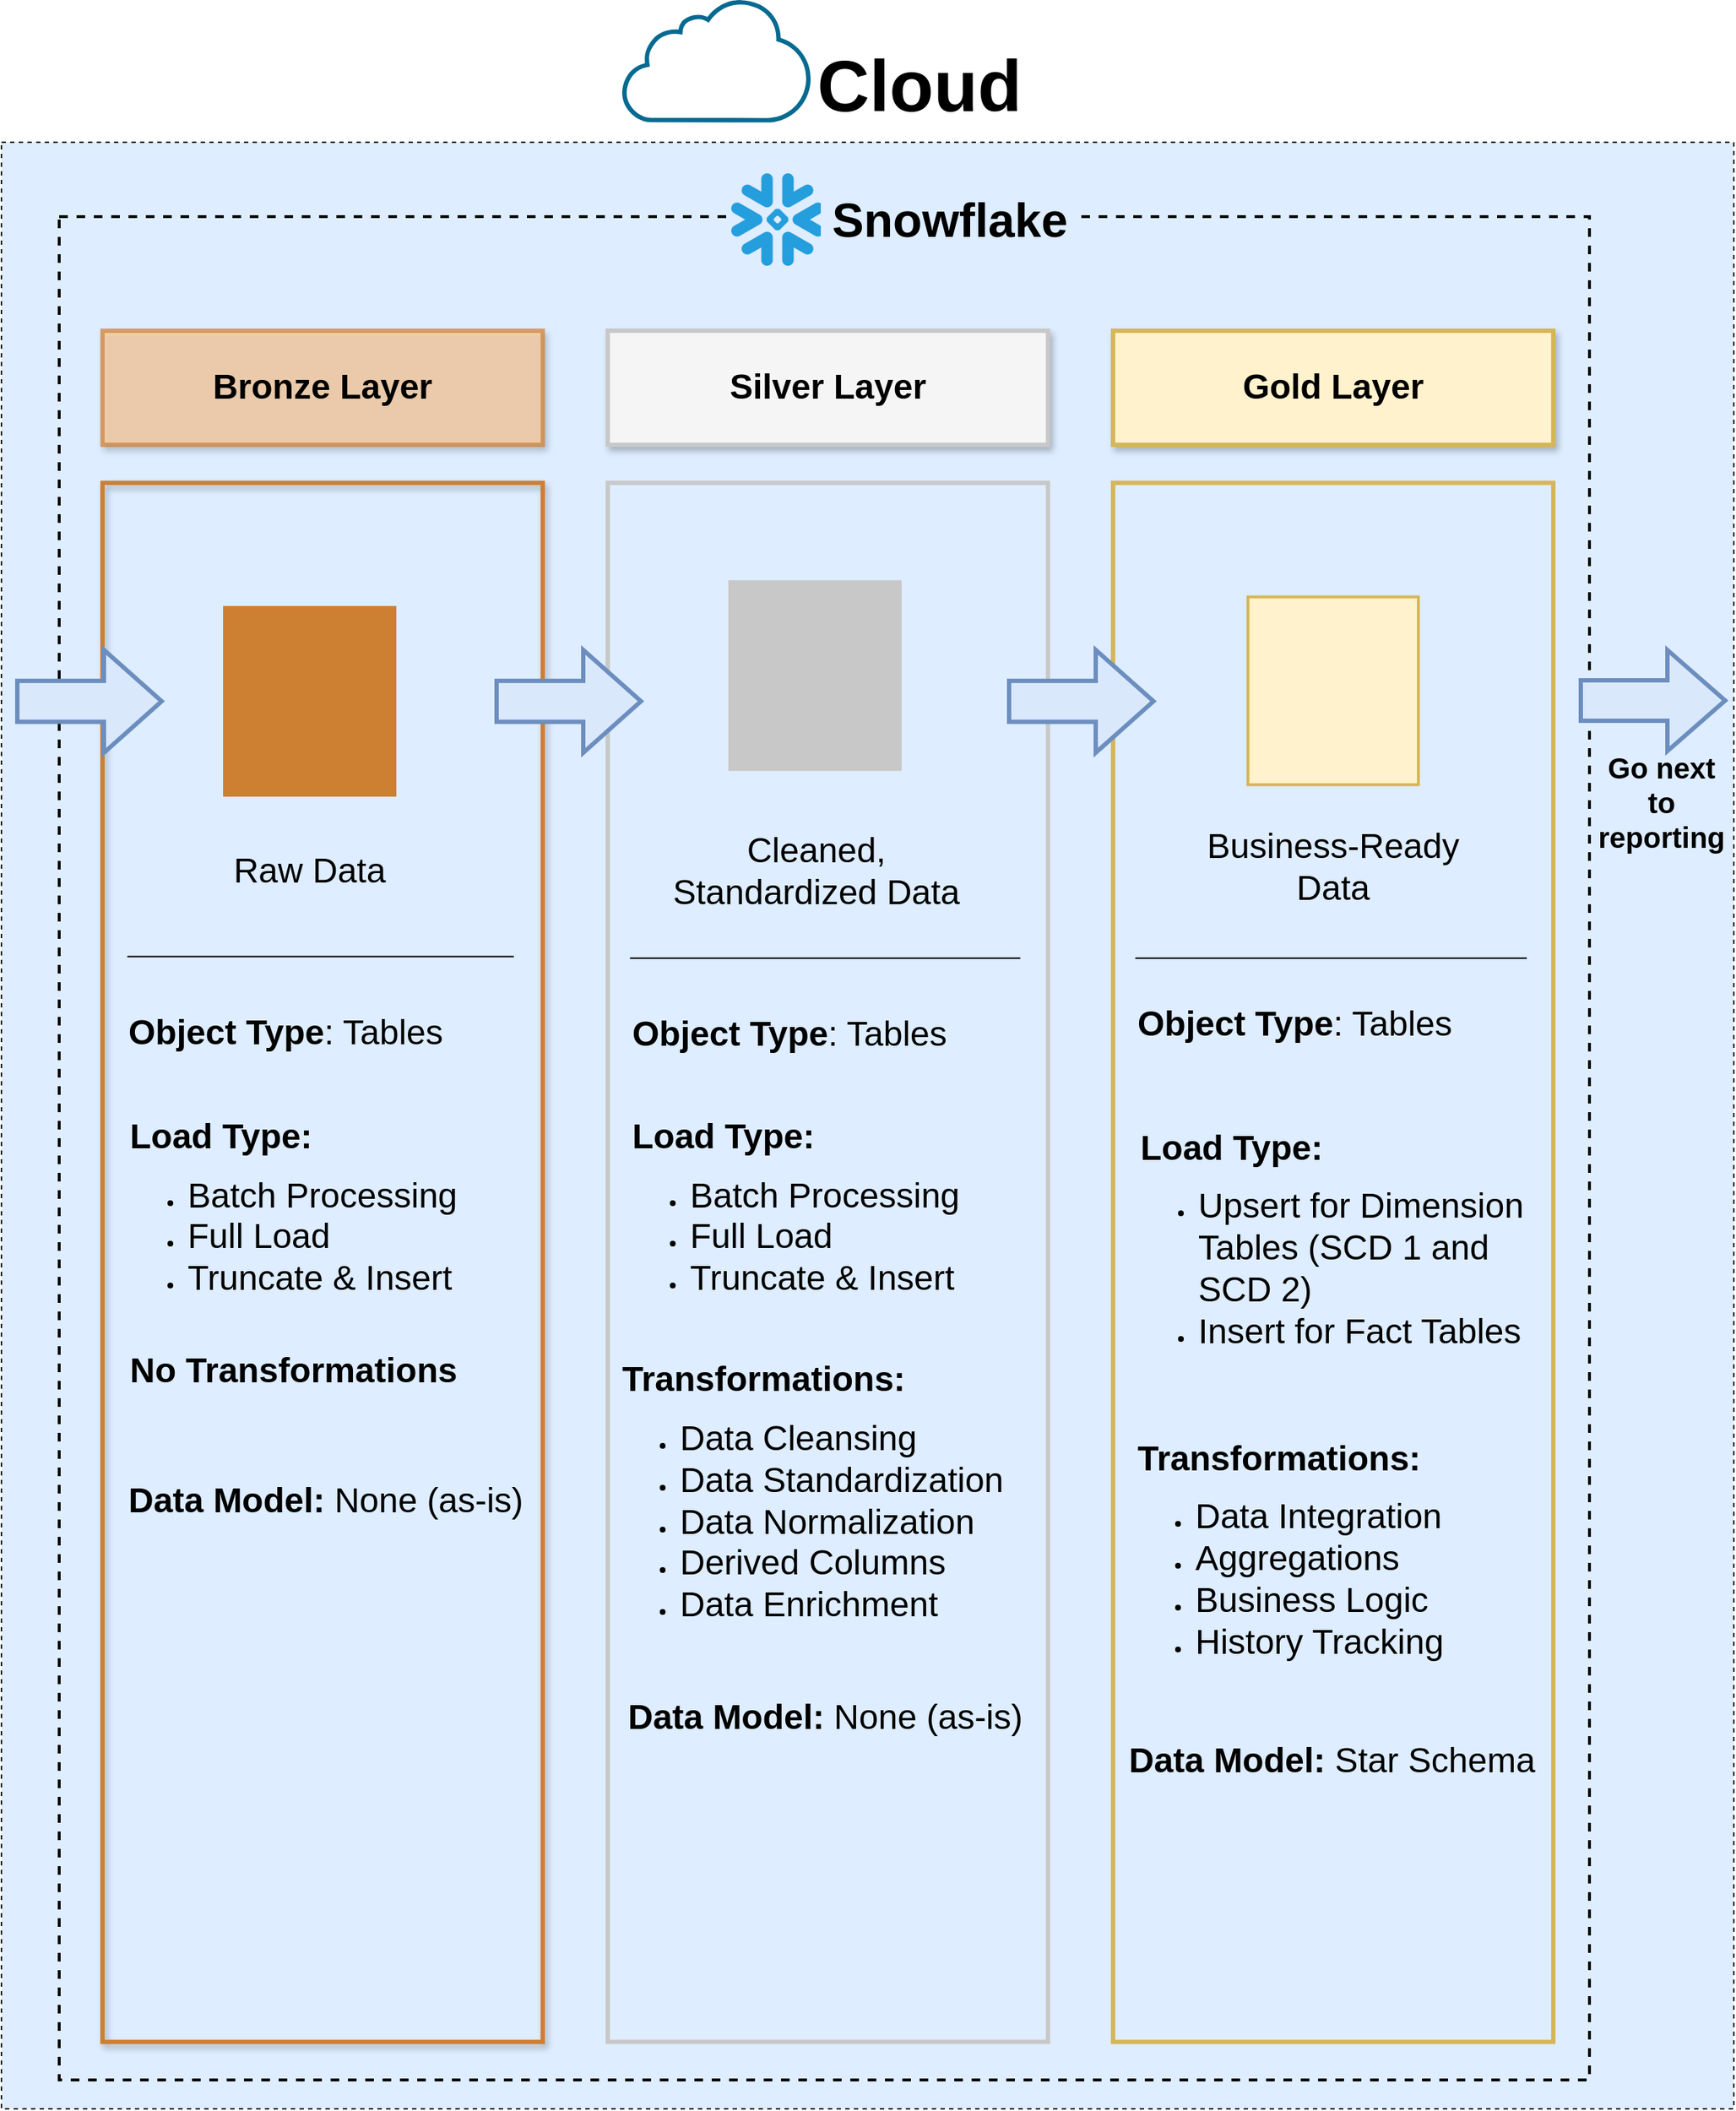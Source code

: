 <mxfile version="28.0.6">
  <diagram name="Page-1" id="2p3W1TwI71qRCSyU0E8I">
    <mxGraphModel dx="2365" dy="3373" grid="1" gridSize="10" guides="1" tooltips="1" connect="1" arrows="1" fold="1" page="1" pageScale="1" pageWidth="1200" pageHeight="1500" background="none" math="0" shadow="0">
      <root>
        <mxCell id="0" />
        <mxCell id="1" parent="0" />
        <mxCell id="uIToXqVDKAPkT3p9r34H-1" value="" style="rounded=0;whiteSpace=wrap;html=1;dashed=1;fillColor=#DEEDFF;strokeColor=default;" parent="1" vertex="1">
          <mxGeometry x="1200" y="-1381.45" width="1200" height="1361.45" as="geometry" />
        </mxCell>
        <mxCell id="uIToXqVDKAPkT3p9r34H-6" value="" style="rounded=0;whiteSpace=wrap;html=1;dashed=1;fillColor=none;strokeWidth=2;" parent="1" vertex="1">
          <mxGeometry x="1240" y="-1330" width="1060" height="1290" as="geometry" />
        </mxCell>
        <mxCell id="uIToXqVDKAPkT3p9r34H-25" value="" style="rounded=0;whiteSpace=wrap;html=1;fillColor=none;strokeColor=#d6b656;shadow=0;strokeWidth=3;" parent="1" vertex="1">
          <mxGeometry x="1970.002" y="-1145.714" width="304.94" height="1079.39" as="geometry" />
        </mxCell>
        <mxCell id="uIToXqVDKAPkT3p9r34H-26" value="&lt;b&gt;&lt;font style=&quot;font-size: 24px;&quot;&gt;Gold Layer&lt;/font&gt;&lt;/b&gt;" style="rounded=0;whiteSpace=wrap;html=1;fillColor=#fff2cc;strokeColor=#D6B656;strokeWidth=3;shadow=1;" parent="1" vertex="1">
          <mxGeometry x="1970.002" y="-1251.02" width="304.94" height="78.98" as="geometry" />
        </mxCell>
        <mxCell id="uIToXqVDKAPkT3p9r34H-51" value="" style="group" parent="1" vertex="1" connectable="0">
          <mxGeometry x="1619.995" y="-1251.02" width="304.94" height="1184.696" as="geometry" />
        </mxCell>
        <mxCell id="uIToXqVDKAPkT3p9r34H-16" value="" style="rounded=0;whiteSpace=wrap;html=1;fillColor=none;strokeColor=#C8C8C8;shadow=0;gradientColor=none;strokeWidth=3;" parent="uIToXqVDKAPkT3p9r34H-51" vertex="1">
          <mxGeometry y="105.306" width="304.94" height="1079.39" as="geometry" />
        </mxCell>
        <mxCell id="uIToXqVDKAPkT3p9r34H-17" value="&lt;b&gt;&lt;font style=&quot;font-size: 24px;&quot;&gt;Silver Layer&lt;/font&gt;&lt;/b&gt;" style="rounded=0;whiteSpace=wrap;html=1;fillColor=light-dark(#F5F5F5,#959595);gradientColor=none;strokeColor=#C8C8C8;strokeWidth=3;shadow=1;" parent="uIToXqVDKAPkT3p9r34H-51" vertex="1">
          <mxGeometry width="304.94" height="78.98" as="geometry" />
        </mxCell>
        <mxCell id="uIToXqVDKAPkT3p9r34H-18" value="" style="sketch=0;verticalLabelPosition=bottom;sketch=0;aspect=fixed;html=1;verticalAlign=top;strokeColor=#C8C8C8;fillColor=#C8C8C8;align=center;outlineConnect=0;pointerEvents=1;shape=mxgraph.citrix2.site_database;fillStyle=auto;gradientColor=none;strokeWidth=2;" parent="uIToXqVDKAPkT3p9r34H-51" vertex="1">
          <mxGeometry x="84.517" y="173.755" width="118.03" height="130" as="geometry" />
        </mxCell>
        <mxCell id="uIToXqVDKAPkT3p9r34H-19" value="&lt;font style=&quot;font-size: 24px;&quot;&gt;Cleaned, Standardized Data&lt;/font&gt;" style="text;html=1;align=center;verticalAlign=middle;whiteSpace=wrap;rounded=0;" parent="uIToXqVDKAPkT3p9r34H-51" vertex="1">
          <mxGeometry x="43.111" y="334.347" width="202.848" height="78.98" as="geometry" />
        </mxCell>
        <mxCell id="uIToXqVDKAPkT3p9r34H-20" value="" style="line;strokeWidth=1;rotatable=0;dashed=0;labelPosition=right;align=left;verticalAlign=middle;spacingTop=0;spacingLeft=6;points=[];portConstraint=eastwest;" parent="uIToXqVDKAPkT3p9r34H-51" vertex="1">
          <mxGeometry x="15.385" y="421.22" width="270.38" height="26.33" as="geometry" />
        </mxCell>
        <mxCell id="uIToXqVDKAPkT3p9r34H-23" value="&lt;div style=&quot;&quot;&gt;&lt;b style=&quot;&quot;&gt;&lt;font style=&quot;font-size: 24px;&quot;&gt;Transformations:&lt;/font&gt;&lt;/b&gt;&lt;/div&gt;&lt;div style=&quot;&quot;&gt;&lt;ul&gt;&lt;li&gt;&lt;font style=&quot;font-size: 24px;&quot;&gt;Data Cleansing&lt;/font&gt;&lt;/li&gt;&lt;li&gt;&lt;font style=&quot;font-size: 24px;&quot;&gt;Data Standardization&lt;/font&gt;&lt;/li&gt;&lt;li&gt;&lt;font style=&quot;font-size: 24px;&quot;&gt;Data Normalization&lt;/font&gt;&lt;/li&gt;&lt;li&gt;&lt;font style=&quot;font-size: 24px;&quot;&gt;Derived Columns&lt;/font&gt;&lt;/li&gt;&lt;li&gt;&lt;font style=&quot;font-size: 24px;&quot;&gt;Data Enrichment&lt;/font&gt;&lt;/li&gt;&lt;/ul&gt;&lt;/div&gt;" style="text;html=1;align=left;verticalAlign=middle;whiteSpace=wrap;rounded=0;" parent="uIToXqVDKAPkT3p9r34H-51" vertex="1">
          <mxGeometry x="8.345" y="771.02" width="270.38" height="78.98" as="geometry" />
        </mxCell>
        <mxCell id="uIToXqVDKAPkT3p9r34H-24" value="&lt;div style=&quot;&quot;&gt;&lt;font style=&quot;font-size: 24px;&quot;&gt;&lt;b style=&quot;&quot;&gt;Data Model:&lt;/b&gt;&amp;nbsp;None (as-is)&lt;/font&gt;&lt;/div&gt;" style="text;html=1;align=left;verticalAlign=middle;whiteSpace=wrap;rounded=0;" parent="uIToXqVDKAPkT3p9r34H-51" vertex="1">
          <mxGeometry x="12.285" y="921.02" width="280.38" height="78.98" as="geometry" />
        </mxCell>
        <mxCell id="uIToXqVDKAPkT3p9r34H-46" value="&lt;div style=&quot;&quot;&gt;&lt;font style=&quot;font-size: 24px;&quot;&gt;&lt;b style=&quot;background-color: transparent; color: light-dark(rgb(0, 0, 0), rgb(255, 255, 255));&quot;&gt;Object Type&lt;/b&gt;&lt;span style=&quot;background-color: transparent; color: light-dark(rgb(0, 0, 0), rgb(255, 255, 255));&quot;&gt;: Tables&lt;/span&gt;&lt;/font&gt;&lt;/div&gt;" style="text;html=1;align=left;verticalAlign=middle;whiteSpace=wrap;rounded=0;" parent="uIToXqVDKAPkT3p9r34H-51" vertex="1">
          <mxGeometry x="15.385" y="447.55" width="269.28" height="78.98" as="geometry" />
        </mxCell>
        <mxCell id="uIToXqVDKAPkT3p9r34H-47" value="&lt;b style=&quot;&quot;&gt;&lt;font style=&quot;font-size: 24px;&quot;&gt;Load Type:&lt;/font&gt;&lt;/b&gt;&lt;div&gt;&lt;ul&gt;&lt;li&gt;&lt;font style=&quot;font-size: 24px;&quot;&gt;Batch Processing&lt;/font&gt;&lt;/li&gt;&lt;li&gt;&lt;font style=&quot;font-size: 24px;&quot;&gt;Full Load&lt;/font&gt;&lt;/li&gt;&lt;li&gt;&lt;font style=&quot;font-size: 24px;&quot;&gt;Truncate &amp;amp; Insert&lt;/font&gt;&lt;/li&gt;&lt;/ul&gt;&lt;/div&gt;&lt;div&gt;&lt;b&gt;&lt;font style=&quot;font-size: 24px;&quot;&gt;&lt;br&gt;&lt;/font&gt;&lt;/b&gt;&lt;div&gt;&lt;span style=&quot;font-size: 13px;&quot;&gt;&lt;b&gt;&lt;br&gt;&lt;/b&gt;&lt;/span&gt;&lt;/div&gt;&lt;/div&gt;" style="text;html=1;align=left;verticalAlign=middle;whiteSpace=wrap;rounded=0;" parent="uIToXqVDKAPkT3p9r34H-51" vertex="1">
          <mxGeometry x="15.485" y="542.33" width="271.67" height="185.59" as="geometry" />
        </mxCell>
        <mxCell id="uIToXqVDKAPkT3p9r34H-50" value="" style="group" parent="1" vertex="1" connectable="0">
          <mxGeometry x="1270" y="-1251.02" width="373" height="1184.7" as="geometry" />
        </mxCell>
        <mxCell id="uIToXqVDKAPkT3p9r34H-7" value="" style="rounded=0;whiteSpace=wrap;html=1;fillColor=none;strokeColor=#CD7F32;shadow=1;strokeWidth=3;" parent="uIToXqVDKAPkT3p9r34H-50" vertex="1">
          <mxGeometry y="105.31" width="304.94" height="1079.39" as="geometry" />
        </mxCell>
        <mxCell id="uIToXqVDKAPkT3p9r34H-8" value="&lt;b&gt;&lt;font style=&quot;font-size: 24px;&quot;&gt;Bronze Layer&lt;/font&gt;&lt;/b&gt;" style="rounded=0;whiteSpace=wrap;html=1;fillColor=#ffcc99;opacity=70;strokeColor=#CD7F32;shadow=1;strokeWidth=3;" parent="uIToXqVDKAPkT3p9r34H-50" vertex="1">
          <mxGeometry width="304.94" height="78.98" as="geometry" />
        </mxCell>
        <mxCell id="uIToXqVDKAPkT3p9r34H-9" value="" style="sketch=0;verticalLabelPosition=bottom;sketch=0;aspect=fixed;html=1;verticalAlign=top;strokeColor=#CD7F32;fillColor=#CD7F32;align=center;outlineConnect=0;pointerEvents=1;shape=mxgraph.citrix2.site_database;fillStyle=auto;gradientColor=none;strokeWidth=2;" parent="uIToXqVDKAPkT3p9r34H-50" vertex="1">
          <mxGeometry x="84.511" y="191.575" width="118.03" height="130" as="geometry" />
        </mxCell>
        <mxCell id="uIToXqVDKAPkT3p9r34H-10" value="&lt;font style=&quot;font-size: 24px;&quot;&gt;Raw Data&lt;/font&gt;" style="text;html=1;align=center;verticalAlign=middle;whiteSpace=wrap;rounded=0;" parent="uIToXqVDKAPkT3p9r34H-50" vertex="1">
          <mxGeometry x="42.105" y="334.347" width="202.848" height="78.98" as="geometry" />
        </mxCell>
        <mxCell id="uIToXqVDKAPkT3p9r34H-11" value="" style="line;strokeWidth=1;rotatable=0;dashed=0;labelPosition=right;align=left;verticalAlign=middle;spacingTop=0;spacingLeft=6;points=[];portConstraint=eastwest;" parent="uIToXqVDKAPkT3p9r34H-50" vertex="1">
          <mxGeometry x="17.2" y="420.06" width="267.74" height="26.33" as="geometry" />
        </mxCell>
        <mxCell id="uIToXqVDKAPkT3p9r34H-12" value="&lt;div style=&quot;&quot;&gt;&lt;font style=&quot;font-size: 24px;&quot;&gt;&lt;b style=&quot;background-color: transparent; color: light-dark(rgb(0, 0, 0), rgb(255, 255, 255));&quot;&gt;Object Type&lt;/b&gt;&lt;span style=&quot;background-color: transparent; color: light-dark(rgb(0, 0, 0), rgb(255, 255, 255));&quot;&gt;: Tables&lt;/span&gt;&lt;/font&gt;&lt;/div&gt;" style="text;html=1;align=left;verticalAlign=middle;whiteSpace=wrap;rounded=0;" parent="uIToXqVDKAPkT3p9r34H-50" vertex="1">
          <mxGeometry x="15.66" y="446.39" width="269.28" height="78.98" as="geometry" />
        </mxCell>
        <mxCell id="uIToXqVDKAPkT3p9r34H-13" value="&lt;b style=&quot;&quot;&gt;&lt;font style=&quot;font-size: 24px;&quot;&gt;Load Type:&lt;/font&gt;&lt;/b&gt;&lt;div&gt;&lt;ul&gt;&lt;li&gt;&lt;font style=&quot;font-size: 24px;&quot;&gt;Batch Processing&lt;/font&gt;&lt;/li&gt;&lt;li&gt;&lt;font style=&quot;font-size: 24px;&quot;&gt;Full Load&lt;/font&gt;&lt;/li&gt;&lt;li&gt;&lt;font style=&quot;font-size: 24px;&quot;&gt;Truncate &amp;amp; Insert&lt;/font&gt;&lt;/li&gt;&lt;/ul&gt;&lt;/div&gt;&lt;div&gt;&lt;b&gt;&lt;font style=&quot;font-size: 24px;&quot;&gt;&lt;br&gt;&lt;/font&gt;&lt;/b&gt;&lt;div&gt;&lt;span style=&quot;font-size: 13px;&quot;&gt;&lt;b&gt;&lt;br&gt;&lt;/b&gt;&lt;/span&gt;&lt;/div&gt;&lt;/div&gt;" style="text;html=1;align=left;verticalAlign=middle;whiteSpace=wrap;rounded=0;" parent="uIToXqVDKAPkT3p9r34H-50" vertex="1">
          <mxGeometry x="17.39" y="542.33" width="271.67" height="185.59" as="geometry" />
        </mxCell>
        <mxCell id="uIToXqVDKAPkT3p9r34H-14" value="&lt;div style=&quot;&quot;&gt;&lt;b style=&quot;&quot;&gt;&lt;font style=&quot;font-size: 24px;&quot;&gt;No Transformations&lt;/font&gt;&lt;/b&gt;&lt;/div&gt;" style="text;html=1;align=left;verticalAlign=middle;whiteSpace=wrap;rounded=0;" parent="uIToXqVDKAPkT3p9r34H-50" vertex="1">
          <mxGeometry x="17.2" y="681.02" width="250" height="78.98" as="geometry" />
        </mxCell>
        <mxCell id="uIToXqVDKAPkT3p9r34H-15" value="&lt;div style=&quot;&quot;&gt;&lt;font style=&quot;font-size: 24px;&quot;&gt;&lt;b style=&quot;&quot;&gt;Data Model:&lt;/b&gt;&amp;nbsp;&lt;/font&gt;&lt;font style=&quot;background-color: transparent; color: light-dark(rgb(0, 0, 0), rgb(255, 255, 255)); font-size: 24px;&quot;&gt;None&amp;nbsp;&lt;/font&gt;&lt;span style=&quot;background-color: transparent; color: light-dark(rgb(0, 0, 0), rgb(255, 255, 255)); font-size: 24px;&quot;&gt;(as-is)&lt;/span&gt;&lt;/div&gt;" style="text;html=1;align=left;verticalAlign=middle;whiteSpace=wrap;rounded=0;" parent="uIToXqVDKAPkT3p9r34H-50" vertex="1">
          <mxGeometry x="15.66" y="771.02" width="281.41" height="78.98" as="geometry" />
        </mxCell>
        <mxCell id="uIToXqVDKAPkT3p9r34H-37" value="" style="html=1;shadow=0;dashed=0;align=center;verticalAlign=middle;shape=mxgraph.arrows2.arrow;dy=0.6;dx=40;notch=0;fillColor=#dae8fc;strokeColor=#6c8ebf;strokeWidth=3;" parent="uIToXqVDKAPkT3p9r34H-50" vertex="1">
          <mxGeometry x="-59" y="221.023" width="100" height="71.102" as="geometry" />
        </mxCell>
        <mxCell id="uIToXqVDKAPkT3p9r34H-64" value="" style="html=1;shadow=0;dashed=0;align=center;verticalAlign=middle;shape=mxgraph.arrows2.arrow;dy=0.6;dx=40;notch=0;fillColor=#dae8fc;strokeColor=#6c8ebf;strokeWidth=3;" parent="uIToXqVDKAPkT3p9r34H-50" vertex="1">
          <mxGeometry x="273" y="221.02" width="100" height="71.102" as="geometry" />
        </mxCell>
        <mxCell id="uIToXqVDKAPkT3p9r34H-77" value="" style="html=1;shadow=0;dashed=0;align=center;verticalAlign=middle;shape=mxgraph.arrows2.arrow;dy=0.6;dx=40;notch=0;fillColor=#dae8fc;strokeColor=#6c8ebf;strokeWidth=3;" parent="uIToXqVDKAPkT3p9r34H-50" vertex="1">
          <mxGeometry x="628" y="221.02" width="100" height="71.102" as="geometry" />
        </mxCell>
        <mxCell id="uIToXqVDKAPkT3p9r34H-2" value="" style="group" parent="1" vertex="1" connectable="0">
          <mxGeometry x="1630" y="-1480" width="340.448" height="98.545" as="geometry" />
        </mxCell>
        <mxCell id="uIToXqVDKAPkT3p9r34H-3" value="&lt;font style=&quot;font-size: 50px;&quot;&gt;&lt;b style=&quot;&quot;&gt;Cloud&lt;/b&gt;&lt;/font&gt;" style="rounded=0;whiteSpace=wrap;html=1;fillColor=none;strokeColor=none;fontSize=18;dashed=1;" parent="uIToXqVDKAPkT3p9r34H-2" vertex="1">
          <mxGeometry x="72.09" y="20" width="268.358" height="78.545" as="geometry" />
        </mxCell>
        <mxCell id="uIToXqVDKAPkT3p9r34H-4" value="" style="sketch=0;pointerEvents=1;shadow=0;dashed=0;html=1;strokeColor=none;aspect=fixed;labelPosition=center;verticalLabelPosition=bottom;verticalAlign=top;align=center;outlineConnect=0;shape=mxgraph.vvd.cloud_computing;fillColor=#066A90;" parent="uIToXqVDKAPkT3p9r34H-2" vertex="1">
          <mxGeometry width="132.5" height="84.8" as="geometry" />
        </mxCell>
        <mxCell id="uIToXqVDKAPkT3p9r34H-44" value="" style="group" parent="1" vertex="1" connectable="0">
          <mxGeometry x="1705.56" y="-1360" width="240" height="64" as="geometry" />
        </mxCell>
        <mxCell id="uIToXqVDKAPkT3p9r34H-45" value="" style="group" parent="uIToXqVDKAPkT3p9r34H-44" vertex="1" connectable="0">
          <mxGeometry width="240" height="64" as="geometry" />
        </mxCell>
        <mxCell id="uIToXqVDKAPkT3p9r34H-43" value="" style="shape=image;verticalLabelPosition=bottom;labelBackgroundColor=default;verticalAlign=top;aspect=fixed;imageAspect=0;image=data:image/png,iVBORw0KGgoAAAANSUhEUgAABAAAAAQACAYAAAB/HSuDAAAACXBIWXMAAAsT&#xa;AAALEwEAmpwYAAAgAElEQVR4nOzdeZhcV3ng/5a8b4BZjGULy6pzSi0aMGCz&#xa;BQhicSBAHAjgEDLBIQOBJMA4mWRwJpmknR/5EdaAEkPS6npPSTIOpBMGMpDA&#xa;YIPA7KCAwMJS13tKLQuEbTDGxhte5JrntITBILd6qar33Hu+n+f5Pg+QP9Kq&#xa;OvfU7bfr3jsyAgAo1mh75vRGiM9zoq/1Et/mJb7fS9ziRb/hQtzrRa93Id7k&#xa;Q+zNJnpb+t+86LUuxCud6OVe4gdd0PVeOn/UkPhra9oza0emeodZ/9uASpvq&#xa;HbZ6U3eNa+sLfYjnO9F3OdEPpGPOhfhNH/SaA8firT8+Pp3Em/cfs/odH/QK&#xa;F+KnvMQpL/Edrq2v99L9laZMN0Z6vWXW/zwAAAAAA7R2YveKZogvSr8M+KCf&#xa;8UFvuOcX+343OyiIW13Qf3Btfbnf2HHW/34gZ+kXcy+d33JB3+ODfuWnf7Hv&#xa;dy7EH/oQP39gqPDrzY3Tp1r/+wEAAAAswdjU9iN96P7S7F//Zv9iOKBf9uc/&#xa;FLjKhziR/qI5dtH2461fH8DSGZu3HZeOBSf6jz7o7gyOz+nZgUBbf3lVe+Zo&#xa;69cHAAAAwCGsG99yeEPic13QMPv1YOtfKu77l41bXdB/TX99XDm15xjr1w0Y&#xa;hrTW05pPa3+Qf+Ffak7ijV7iZh8655w1sfUI69cNAAAAwE/xGzorfYgXHPgr&#xa;u/kvEAv+ZSN9MyDomdavIzAIXjpjTvTNTuJ11sfbIoZ1aZA40WjFR1q/jgAA&#xa;AEDRGtJ96v6bfOld5r8o9OWXjbjViZ7HTQRReeO95ekv6C7opebHVf+GAZ9N&#xa;/yZuIggAAAAMUToJn71RmPUvBIP7RaPTCPG3GQSgipfhNFvxFT5ENT+OBpQL&#xa;ui3dUJRBAAAAADBAjXZ8lgv6JetfAIY4CJh2QV/KLxrIXq+3rCnxZWl4ZX7c&#xa;DG0QEL+a7jli/dIDAAAAtTLa2nHK/pty2Z/0G/2i8WmuQUauVm/qrnGiHy/3&#xa;+NQPr9mwc7X1+wAAAABU/uvEPsTzD9woz/xE33gIcKcLun60teME6/cFSFZM&#xa;7D3WiV7oJN5ufXxk8WQP0Qv9+s5R1u8LAAAAUDnN1vTTvMTt5if2meVC/JZv&#xa;dV9s/f6gbL6t5zqJ37Y+HrJLdLop3bOt3x8AAACgMn/1n/1LWtB95ifzOSdx&#xa;89hF24+3fr9QlpVTe47xEjeYr/+cE707fVtnbGr7kdbvFwAAAJAtv6Gz0ole&#xa;bn4CX5Fc0J2rJ7tnWL9vKIOXzpgPeoX1uq9O+hW/seOs3zcAAAAgOz50f8kH&#xa;vcb+pL1iid6W7pNg/f6h3pzoeT7oLebrvWKl+5fMPskDAAAAwMjIyHhvuQv6&#xa;lvS1WeuT9SrnQryYG5Ch31a1Z472ou+zXt9Vz4m+a2Sqd5j1+wkAAACYSdfI&#xa;OtFLrE/Oa5PELY2J7v2t31fUw6r2zAPSIyjN13VdkvihdA8F6/cVAAAAGLoz&#xa;Nm87zkv8qPlJee3SK5obp0+1fn9RbavaMyc7iV+zX8/1ykn8wtpNVz7I+v0F&#xa;AAAAhmZscs8DfYiftz4Zr2tOdGb1pu4a6/cZ1dSU6YYPUa3XcW1Ljzfd0Flp&#xa;/T4DAAAAA+eCPiw9K9v8JLzuiV7bbE8/xvr9RrX4VuexLsTvmq/fAoZ0PCEA&#xa;AAAAtZa++upCvNL65LuU0i9yo61do9bvO6oh/ULKkziGenx2107sXmH9vgMA&#xa;AAB9t2Ji77Fe4uesT7pLy4W4i18ycCijrR2npLVivV6LS/Qbp11y1YnW7z8A&#xa;AADQN2dNbD2CG/7xSwbylJ4cwQ3/TPt8GpBarwMAAABg6Xq9ZT7ETRmcZJce&#xa;v2Tg56TH0jnRyzNYn0XnJP6fdeNbDrdeDwAAAMCSONE3Wp9c04FfMkK82Ho9&#xa;IC8u6D9Zr0s6kMR3WK8HAAAAYNEaIT7Ti95lfmJNP/VLRueV1usCeWiG+Brz&#xa;9Ug/dWzq3a6tL7ReFwAAAMCCrZ7sPtSLXm1+Uk0/+0vGbTweEI1WfKQXvdV8&#xa;PdLPHp/Xr9mwc7X1+gAAAADmb7y33IteZn4yTff1S0ZntLXjBOtlAhtjF20/&#xa;nsdxZpzol8emth9pvU4AAACAefEh/rX5STQd6peM91mvE9jwEjebrz86xPHJ&#xa;/QAAAABQAY1WfBzX/VcjJ/rr1usFw+Wl8xLrdUfzSPTupnTPtl4vAAAAwH0b&#xa;7y13Qb9kfvJM88qF+L01EzsfbL1sMBzpMZA+6G7rdUfzPj53nbF523HW6wYA&#xa;AAA4KCf6WuuTZlroLxkarNcNhsNLfJv1eqMFH59vsV43AAAAwH3d9f8H1ifM&#xa;tJivGk8/0Xr9YLDcRn2EC/EO8/VGC8pJvH20tWvUev0AAAAA9+KCvtf6ZJkW&#xa;/UvGF0Z6vWXWawgD0ust8xK3WK8zWuTxGfTD1ksIAAAAuIcL+uT0l2TrE2Va&#xa;fI12/A3rdYTBaEp8mfX6oiUfn8+yXkcAAADALB/iJ61PkGmJiXbWjW853Hot&#xa;oc+meoc50R3m64uWenx+mW/pAAAAwFwjxGeanxxTX2qE+NvW6wn95SX+jvW6&#xa;ov7UbHWfb72eAAAAUDj++l+jRKfToxyt1xT6+FhO4a//tfoWAAAAAGClKbse&#xa;bX5STH3NBX2B9bpCf7i2vtB6PVF/a7TjU6zXFQAAAArFnf/rmH7Gel2hP5zo&#xa;5fbrifqaxA9arysAAAAUaM3Ezge7EH9kfkJMfS99s8N6fWFpGqH7KOt1RANI&#xa;9K7Gpu5p1usLAAAAhfES32B+MkwDyQVdb72+sDRe4t9ZryMaUBL/wnp9AQAA&#xa;oCS93rJ0wzjzE2Ea0C8Yev2q9szR1ssMi5Peu/Qemq8jGlC6m5t1AgAAYGia&#xa;k90n2J8E0yBrSPw163WGxfGt7out1w8Ntmbo/qL1OgMAAEAhfIhvtz4BpgEn&#xa;8f3W6wyLk9478/VDg+4i63UGAACAQqSvoGZwAkwDzEm8eeXUnmOs1xoWJr1n&#xa;LsSbrNcPDTjRq7kMAAAAAAPH3cXLqSHxudbrDQuT3jPrdUPDaXXoPt56vQEA&#xa;AKDmuPt/OfE0gOrh7v8FJfEvrdcbAAAAas6H+EnzE18a0i8YOm293rAwPJ2j&#xa;oCR+znq9AQAAoMbOmth6hA96i/mJLw2ttRO7V1ivO8zPqvbMydbrhYaXC/GO&#xa;FRN7j7VedwAAAKgp3+48yfqkl4acdF5ive4wP+m9Ml8vNNRcS59hve4AAABQ&#xa;U146f2R9wktD/gUj6Dut1x3mx0t8h/V6oSEfn6J/br3uAAAAUFMu6HutT3hp&#xa;yEncYr3uMD8uxE+Zrxcaak70A9brDgAAADXlRb9hfcJLQ/4FI+j3rdcd5sdJ&#xa;vM56vdCQE+1YrzsAAADU0NjU9iOdxNvNT3hp6DU3Tp9qvf4wN7+hs9J6nZBF&#xa;uu+MzduOs15/AAAAqJnVm7pr7E92ySTprLNef5hbI8Rnmq8TMqkRuo+yXn8A&#xa;AACoGRf0OdYnumRTsxVfYb3+MDcfuv/Vep2QTa6lv2q9/gAAAFAzzRBfY32i&#xa;S0a/YIheaL3+MDcX9K+s1wmZdb71+gMAAEDN8AtGubkQW9brD3NL75H1OiGj&#xa;JL7Nev0BAACgZpzEd5uf6JLVLxgftF5/mJuX+CHzdUImuaDBev0BAACgZnyI&#xa;/2x9oktGv2CIXm69/jA3L/pZ63VCZv2b9foDAABAzXiJH8vgRJcsEv2G9frD&#xa;3HzQK8zXCZnEgA4AAAB95yVusT7RJaNEp63XH+bmRTvm64RMciF+0Xr9AQAA&#xa;oGa8xM9Zn+iS0S8YojPW6w9z80F3W68Tsjo+49es1x8AAABqxot+2fpEl4x+&#xa;wQhxr/X6w9zSe2S9Tsjs+Pym9foDAABAzfigX7E+0SWrXzD0O9brD3NL75H1&#xa;OiGr4zNeab3+AAAAUDMMAMqNAUD+GACUGwMAAAAA9B0DgHJjAJA/BgDlxgAA&#xa;AAAAfccAoNwYAOSPAUC5MQAAAABA3zEAKDcGAPljAFBuDAAAAADQdwwAyo0B&#xa;QP4YAJQbAwAAAAD0HQOAcmMAkD8GAOXGAAAAAAB9xwCg3BgA5I8BQLkxAAAA&#xa;AEDfMQAoNwYA+WMAUG4MAAAAANB3DADKjQFA/hgAlBsDAAAAAPQdA4ByYwCQ&#xa;PwYA5cYAAAAAAH3HAKDcGADkjwFAuTEAAAAAQN8xACg3BgD5YwBQbgwAAAAA&#xa;0HcMAMqNAUD+GACUGwMAAAAA9B0DgHJjAJA/BgDlxgAAAAAAfccAoNwYAOSP&#xa;AUC5MQAAAABA3zEAKDcGAPljAFBuDAAAAADQdwwAyo0BQP4YAJQbAwAAAAD0&#xa;HQOAcmMAkD8GAOXGAAAAAAB9xwCg3BgA5I8BQLkxAAAAAEDfMQAoNwYA+WMA&#xa;UG4MAAAAANB3DADKjQFA/hgAlBsDAAAAAPQdA4ByYwCQPwYA5cYAAAAAAH3H&#xa;AKDcGADkjwFAuTEAAAAAQN8xACg3BgD5YwBQbgwAAAAA0HcMAMqNAUD+GACU&#xa;GwMAAAAA9B0DgHJjAJA/BgDlxgAAAAAAfccAoNwYAOSPAUC5MQAAAABA3zEA&#xa;KDcGAPljAFBuDAAAAADQdwwAyo0BQP4YAJQbAwAAAAD0HQOAcmMAkD8GAOXG&#xa;AAAAAAB9xwCg3BgA5I8BQLkxAAAAAEDfMQAoNwYA+WMAUG4MAAAAANB3DADK&#xa;jQFA/hgAlBsDAAAAAPQdA4ByYwCQPwYA5cYAAAAAAH3HAKDcGADkjwFAuTEA&#xa;AAAAQN8xACg3BgD5YwBQbgwAAAAA0HcMAMqNAUD+GACUGwMAAAAA9B0DgHJj&#xa;AJA/BgDlxgAAAAAAfccAoNwYAOSPAUC5MQAAAABA3zEAKDcGAPljAFBuDAAA&#xa;AADQdwwAyo0BQP4YAJQbAwAAAAD0HQOAcmMAkD8GAOXGAAAAAAB9xwCg3BgA&#xa;5I8BQLkxAAAAAEDfMQAoNwYA+WMAUG4MAAAAANB3DADKjQFA/hgAlBsDAAAA&#xa;APQdA4ByYwCQPwYA5cYAAAAAAH3HAKDcGADkjwFAuTEAAAAAQN8xACg3BgD5&#xa;YwBQbgwAAAAA0HcMAMqNAUD+GACUGwMAAAAA9B0DgHJjAJA/BgDlxgAAAAAA&#xa;fccAoNwYAOSPAUC5MQAAAABA3zEAKDcGAPljAFBuDAAAAADQdwwAyo0BQP4Y&#xa;AJQbAwAAAAD0HQOAcmMAkD8GAOXGAAAAAAB9xwCg3BgA5I8BQLkxAAAAAEDf&#xa;MQAoNwYA+WMAUG4MAAAAANB3DADKjQFA/hgAlBsDAAAAAPQdA4ByYwCQPwYA&#xa;5cYAAAAAAH3HAKDcGADkjwFAuTEAAACgpla1Z05eHbqPd0Ff0JT4Mifx1U70&#xa;j11bX7//P8/+9/OaIb7ItfXpXjpjjYnu/a1/btQDA4ByYwCQPwYA5cYAAP0y&#xa;NrX9SBf0Yc3J7hOa0j3bt7ovTueVvq3n3lOr8+z0f3MtfcZoa9foyqk9x1j/&#xa;3ABQaX595yjf7jzJh3i+Cxq86GVedNqL3rbokwOJNzuJX/Mh/rMTfWMaEDQ2&#xa;dU+z/reiWhgAlBsDgPwxACg3BgBYqMbmeFJD4nNd0P85e64Z4ud90GsWvQ5F&#xa;r/USt/qg/9sFfWezFV/RnJx++Eivt8z63woA2fHSecjsX/ODrnchftFJvH2I&#xa;Jw3fdaIfSN8gaLTiI61fC+SNAUC5MQDIHwOAcmMAgENxk+pd0Fe5oO/1olcN&#xa;bX2K/sBL/JgL+leNEJ+3YmLvsdavBQCYSH99T3/h9xK3eNG7rE8efpLu9hL/&#xa;rtGOzxqZ6h1m/TohLwwAyo0BQP4YAJQbAwD8nPHe8oZ0n+qCvtWLdqzX6E/S&#xa;W2a/JdDWl592yVUnWr9MADBQayd2r0hftdr/FakqnFDod1yIf+tbncdav3bI&#xa;AwOAcmMAkD8GAOXGAAA/lr7N6UTf7CXuqcC6vcOJfrwZ4mtGWztOsH7tAKBv&#xa;3MZ4lg9xYinX8JsncWu6wSA3eikbA4ByYwCQPwYA5cYAoGzpxn3p5nwu6KUV&#xa;XsM/3H+u3Bmzfj0BYNE38ktfb/KiX7beVAdwz4A/58kCZWIAUG4MAPLHAKDc&#xa;GACUKf3V3Id4gRe92noN9i/d54P+h2vrL3MDQQDVmcJK9/ddiN+y30QHukHf&#xa;4EP861XtmQdYv+YYHgYA5cYAIH8MAMqNAUBZ/MWd+znRC73o9fVe17rNBX2O&#xa;9esNAAfX6y3zofubTnTGesMc6uYs8Tov8Q/T4MP6LcDgMQAoNwYA+WMAUG4M&#xa;AMpw1sTWI1zQ16VvY5a1vvVSF/RM69cfAO7RaMXHeYmfs94gTTdnibEZ4ous&#xa;3wsMFgOAcmMAkD8GAOXGAKD+fOic40WnrdeaXbovPcJwtD1zuvV7AaD0Sez+&#xa;r2Bl9Bg/4yRuacquR1u/NxgMBgDlxgAgfwwAyo0BQH2NtnaNetF/t15j2SR6&#xa;Wzr35punAIYufRXJB73CfCPMMdG7nOg/euk8xPp9Qn8xACg3BgD5YwBQbgwA&#xa;6mdscs8DvcS/dyHeab2+csyF+FX+4ARgKNaNbzk83XHVSbzdevPLPtEfzN6d&#xa;dn3nKOv3Df3BAKDcGADkjwFAuTEAqNd5ZnrscmnX+S9y3d+Rvg0wMt5bbv2+&#xa;Aaippkw36vZYv+Fs0Lqz2eo+3/r9w9IxACg3BgD5YwBQbgwA6sG3Os92IX7T&#xa;ej1VLokfWzOx88HW7x+AmnEtfYYXvdZ8k6tyopc1QvdR1u8lFo8BQLkxAMgf&#xa;A4ByYwBQbY0Qm17ilPU6qnLp8dvNye4TrN9LADXhgv4JN/rr2wZ9hwu6/rRL&#xa;rjrR+n3FwjEAKDcGAPljAFBuDACqqTHRvb8P8e1cVtqnRG9rSnyZ9fsKoMqm&#xa;eof5EC8y39DqmOj1PsTz07Vu1m8z5o8BQLkxAMgfA4ByYwBQMeO95U70PB/0&#xa;Guu1U7tE7569LwAALFS6cZ2X+CHzjaz26RVN6Z5t/X5jfhgAlBsDgPwxACg3&#xa;BgDV4dr6dCfxa9Zrpu45ie/m5oAA5m3FxN5jXYj/13rzKikX9FIvnTHr9x5z&#xa;YwBQbgwA8scAoNwYAOTPBX2Yl7g5/YXaer2UkhO9hG+aApjXL/8+xE9ab1ol&#xa;lq6Bc0Hf6i/u3M96HeDgGACUGwOA/DEAKDcGAPkau2j78V7im9L16dbrpMRc&#xa;0H9Kl/RarwMAmTprYusRXvTfrTer0nMSr0v3B2DDzg8DgHJjAJA/BgDlxgAg&#xa;Q73eMt/Wc73oVdbrg+Km9H5YLwkAuRnvLfcS35/BJkUHciF+tdmafpr10sBP&#xa;MAAoNwYA+WMAUG4MAPLigj7Zi37Zel3QvXq79boAkBkX4t9msDnRQXJBP9yU&#xa;6Yb1GgEDgJJjAJA/BgDlxgAgD82N06dynX/WnW+9RgBkwkvnlRlsSnTo+wOs&#xa;5/4AthgAlBsDgPwxACg3BgC2Vk7tOcaHeIEL8SbrtUBzpftcS3/Ver0AyOFx&#xa;LCHeYb8p0XxyIe5Nz87lWi4bDADKjQFA/hgAlBsDACO93rKmxJd5iXus1wDN&#xa;+1j5IU+dAgq2erL70PQLpfVmRItI4taGdJ9qvYZKwwCg3BgA5I8BQLkxABg+&#xa;F/RMJ3q59XtPi0h0erS14wTrNQRg2KZ6h/G4v4onercL+l6/obPSejmVggFA&#xa;uTEAyB8DgHJjADA8ayd2r3BB2+nr5NbvOy3lmNH3Wq8lAEPmgv6Z9eZD/Upv&#xa;caJvTs/atV5XdccAoNwYAOSPAUC5MQAYvLGp7Uemm8g5iTdav9/Up+OmrS+3&#xa;XlcAhqQpux6dbipnvfFQnzdyid/m/gCDxQCg3BgA5I8BQLkxABgsHzrnuBC7&#xa;1u8z9Tu9obGpe5r1+gIwYGdNbD3CBd1mv+nQADf0z7iN8SzrtVZHDADKjQFA&#xa;/hgAlBsDgMH9wYjLReudE/04fzgCai49psV6s6EhlJ7BK3HzqvbMydZrrk4Y&#xa;AJQbA4D8MQAoNwYA/TU2ueeBs48eFr3L+r2lISSd37JecwAGxAV9GM9oLSsn&#xa;8WYneuGq9szR1uuvDhgAlBsDgPwxACg3BgD9+5Zous7fi/7A+j2lYabXnHbJ&#xa;VSdarz8AA+BC/Bf7TYYschJjQ+KvWa/BqmMAUG4MAPLHAKDcGAAsXbPVfX56&#xa;PJz1e0lmXWS9BgH0mW93njT7tXD7DYZs+2S6ps96PVYVA4ByYwCQPwYA5cYA&#xa;YPFGW7tGXdCPWL+HZH4M3dmcnH649XoE0Ede9LPWmwvlku5L9wdobI4nWa/L&#xa;qmEAUG4MAPLHAKDcGAAsXPrKd3qEME+Foh/ngv6r9boE0Ceupb9qvalQhqVr&#xa;/CT+Ybrmz3qNVgUDgHJjAJA/BgDlxgBg/taNbzncib7WSbzO+n2jzBK9u9GK&#xa;j7NeowD6wIt+2XxToXwT7fi2nmu9TquAAUC5MQDIHwOAcmMAMD+NEJ/pRb9u&#xa;/X5Rzun/tl6nAJbIBX2O/WZCVcgFvbTRio+0XrM5YwBQbgwA8scAoNwYAMzN&#xa;Tar3Eqes3yeqzLcAOBcEqiz9Ume+mVBlciHe4UTfxeNgDo4BQLkxAMgfA4By&#xa;YwBwcI2J7v29xLdxnT8tJBc0WK9dAIuU7ubJnf9pMbmg30/PAk7XClqv45ww&#xa;ACg3BgD5YwBQbgwAfsZ4b7kTPS893936vaHq5UL8ETeKBioqPdPTehOhqqdX&#xa;NKV7tvVazgUDgHJjAJA/BgDlxgDgJ7x01rkQv2r9nlDFk/gG67UMYIFWtWeO&#xa;nr3Lu/UGQrVo9lIS6YyNFI4BQLkxAMgfA4ByYwAwMuI3dFamR/zyzU/qUzrS&#xa;6y2zXtcAFsAFfWkGmwfV7f4AQdenawpHCsUAoNwYAOSPAUC5lTwAWDGx91gn&#xa;eqEXvc36faCa1e48yXp9A1gAF/TD5hsH1TS9xgV9VbrGcKQwDADKjQFA/hgA&#xa;lFuRA4Beb1m6zt+FuNf69ad65oK+x3qZA5in9Bda7vhKgy5dY9hsTT9tpCAM&#xa;AMqNAUD+GACUW2kDgNWh+3gv8XPWrzvVPNFrR6Z6h1mvdwDz4Fvd/2K+aVAx&#xa;pW+brNmwc/VIARgAlBsDgPwxACi3UgYAo60dp/gQJ3zQfdavOZVRox2fYr3u&#xa;AcyDD/GfrTcMKizRW53oG8/YvO24kRpjAFBuDADyxwCg3Oo+AFg5tecYL/Ev&#xa;ncSbrV9rKisX9K3W6x/AoUz1DjvwDHfzTYPKK12L6CS+uq73B2AAUG4MAPLH&#xa;AKDc6jwA8KFzjgtxl/VrTGXmgm6zPgYAHEKjFR9nvVkQpV+U6/i1MQYA5cYA&#xa;IH8MAMqtjgMAF/RMJ3q59WtLhZceKymdh1gfDwDm0GzF/2G+WRClRO92IV7c&#xa;3Dh96khNMAAoNwYA+WMAUG51GgCsas+c7ESF6/wpm9p6rvVxAWAOXuKHzDcK&#xa;onultzjRN49dtP34kYpjAFBuDADyxwCg3OowADhrYusRPsTzncQbrV9Pop/O&#xa;ib7L+vgAMAeeB0u55kL8VnpmcXp28UhFMQAoNwYA+WMAUG5VHwDMXucvMVq/&#xa;jkQHTfSz1scIgLkfD2O/URDNUbqmMV3bOFJBDADKjQFA/hgAlFtVBwCrJ7tn&#xa;eNFPWL9+RHOnt6wb33K49fEC4CBc0OfYbxJE872pTNycrnUcqRAGAOXGACB/&#xa;DADKrWoDgLHJPQ90Qde7EO+0fu2I5tNoa9eo9XED4CDStWPWGwTRQkrPNHai&#xa;F65qzxw9UgEMAMqNAUD+GACUW1UGAOk6//SoXBfi96xfM6KF5IK+wPr4AXAQ&#xa;Luh7rDcIosWUrn10bX3hSOYYAJQbA4D8MQAotyoMABohPs8F3Wn9WhEtKun+&#xa;qfUxBOAgvMSPmm8QREtJ9LJG6D5qJFMMAMqNAUD+GACUW84DgDXtmbWcn1Hl&#xa;k7jB+lgCcBBe4nbzDYJoyem+dH+AxuZ40khmGACUGwOA/DEAKLccBwCnXXLV&#xa;iekRuE7i7davD9GSE/1362MKwEH4oDeYbxBE/Ur0Bz7EC/z6zlEjmWAAUG4M&#xa;APLHAKDcshoAjPeWp0feetFrrV8Xon7lgm6zPrQA/Iyxqe1HWm8ORIPIie5o&#xa;SHzuSAYYAJQbA4D8MQAot1wGAE3pnu2DXmH9ehD1OxfiXuvjC8DP8NJ5iPXm&#xa;QDTIXNBLG634SNPjjAFAsTEAyB8DgHKzHgC4SfVe4pT160A0yKc2WR5jAA7C&#xa;b+w4682BaNAdeGbyxJqJnQ82Oc4YABQbA4D8MQAoN6sBwBmbtx2XHmXrRW+z&#xa;fg2IBt268S2HWxxnAO7D6snuGdYbA9Gwmn2GsnR/f2Sqd9gwjzMGAOXGACB/&#xa;DADKbegDgPHeci+dV/qg11j/24mGVWOie/+hHmcA5uZbncdabwxEdb8/AAOA&#xa;cmMAkD8GAOU2zAFAU6af6CR+wfrfTDTs0pMthnWcAZgHtzGeZb0xEFneH6A5&#xa;Of3wQR9nDADKjQFA/hgAlNswBgB+Q2dlekStF73b+t9LZNHaTVc+aNDHGYAF&#xa;cEHPtN4YiCxzIf7IBX2Lv7hzv0EdZwwAyo0BQP4YAJTbIAcAB67zf6MXvdX6&#xa;30lkmdX9lwDch/TXT+uNgSiHnMTrfIjnD+L+AAwAyo0BQP4YAJTbQAYAvd4y&#xa;39ZzfdDd1v8+ohxaMbH32L4fZwAWr7Gpe5r1xkCUUy7ErzZb00/r53HGAKDc&#xa;GADkjwFAufV7ANBoxcd50c9a/7uIskn07jQU6+dxBmCJ0o05zDcHotzaf63m&#xa;P5/e2rWqH8cZA4ByYwCQPwYA5davAUBz4/SpLsSLuc6f6N45iTf34xgD0E+9&#xa;3jIn8XbrDYIox9Kx4YKuH23tOGEphxkDgHJjAJA/BgDlttQBwMqpPcf4EC9w&#xa;If7Q+t9ClGMuxG7/dmsAfeMkftt6gyDKORfiXifx1ekZzos5xhgAlBsDgPwx&#xa;ACi3pQwAfOic40LcZf1vIMq8z/d3xwbQF17i1gw2CKLscyF+MT3LecHHGAOA&#xa;YmMAkD8GAOW2mAFAenqSE73c+oLt5koAACAASURBVGcnqkQSPziYnRvAkniJ&#xa;U+YbBFFVStd4SpxayP0BGACUGwOA/DEAKLeFDADSs8zTJWFe9C7rn5uoMkl8&#xa;x2B3cACL4iW+yXyDIKpceosTvTBdA3rIY4wBQLExAMgfA4Bym88A4KyJrUek&#xa;R8T6oDdY/7xE1avzB8PZyQEsiJf4O/YbBFFV091O9NfnPMYYABQbA4D8MQAo&#xa;t0MNAFxbX+hDVOufk6iytTrPHt5uDmBB17OZbxBEFc8F/ZJvd550sGOMAUC5&#xa;MQDIHwOAcruvAcCa9sxaH/Q/rH8+oqq3qj1z8vB3dQCHNDa1/UgeBUjUt/sD&#xa;bP7ZDzwGAOXGACB/DADK7WcHAGOTex6YrvN3Id5p/bMRVT+9xm5nB3BILug2&#xa;+42CqB45iTd6iW/w6ztHpeOLAUC5MQDIHwOAcvvxAOCe6/xFr7f+mYhqk8SP&#xa;Wu/vAObgJL7bfKMgql/q23ouj9osNwYA+WMAUPYAoCnds33QK6x/FqLaJfEv&#xa;rfd3AHNwQV9qvlEQ1TbdZ/8zkEUMAPLHAKDk2JuJBpVr6TOs93cAcxht7TjF&#xa;eqMgIqpbDADyxwCAiKi/pXuLrZjYe6z1/g7gELzo1603DCKiOsUAIH8MAIiI&#xa;+pzoZdZ7O4B58BLfZL5hEBHVKAYA+WMAQETU56TzR9Z7O4B5aLTjU8w3DCKi&#xa;GsUAIH8MAIiI+tvqTd011ns7gPkY7y13IX7LetMgIqpLDADyxwCAiKiPiX7d&#xa;el8HsABe4tvMNw4ioprEACB/DACIiPqYdP/Uel8HsAAu6JnmGwcRUU1iAJA/&#xa;BgBERH1K9O41G3autt7XASyQl/if5hsIEVENYgCQPwYARER9SvQT1ns6gEVo&#xa;hvga8w2EiKgGMQDIHwMAIqI+1dZzrfd0AIsw2tpxgpN4o/kmQkRU8RgA5I8B&#xa;ABFRHxK9emxq+5HWezqARXJB32q+kRARVTwGAPljAEBEtPRc0D+z3s8BLMGq&#xa;9szJXvQ2682EiKjKMQDIHwMAIqKl5STevHbTlQ+y3s8BLJGXuMF6QyEiqnIM&#xa;APLHAICIaIlJfIf1Xg6gD5obp0/1oreabypERBWNAUD+GAAQES0+F+JNqye7&#xa;D7XeywH0iQv6TuuNhYioqjEAyB8DACKixeeC/pX1Pg6gj7x0HuJFr7feXIiI&#xa;qhgDgPwxACAiWmx6jb+4cz/rfRxAn7m2vt5+gyEiql4MAPLHAICIaJFJ/B3r&#xa;PRzAAKwb33K4F/26+SZDRFSxGADkjwEAEdHCcyF+cWS8t9x6DwcwIE2ZfqIX&#xa;vct6syEiqlIMAPLHAICIaGG5EO9otqcfY71/AxgwL/Ft1hsOEVGVYgCQPwYA&#xa;REQLy4leaL13AxiClVN7jnGiO6w3HSKiqsQAIH8MAIiI5p8Lum1savuR1ns3&#xa;gCFptOIjveit1psPEVEVYgCQPwYARETzTPS2Rug+ynrfBjBkPBWAiGh+MQDI&#xa;HwMAIqL55YK+ynrPBmCh11vmRd9nvQkREeUeA4D8MQAgIppXm6z3awDG9wPw&#xa;Qb+SwWZERJRtDADyxwCAiOgQSfzPdO5vvV8DMHZ6a9cqL3q1+aZERJRpDADy&#xa;xwCAiOi+cyF+a7S14xTrvRpAJtKNQLzoD6w3JyKiHGMAkD8GAERE95Xe0JRd&#xa;j7bepwFkxofuLzmJt9tvUkREecUAIH8MAIiIDpLobc3W9NOs92gAmWpIfK4L&#xa;8UfmmxURUUYxAMgfAwAionu3/w97nXOs92cAmWuG+CIX4h3WmxYRUS4xAMgf&#xa;AwAiop+U/qDXCPF51nszgIrw0v0VL3qr9eZFRJRDDADyxwCAiGh/LsSb0qW9&#xa;1vsygIppyvQTncTrrDcxIiLrGADkjwEAEdHsNf/Xu6BPtt6TAVRUoxUf6ULc&#xa;Zb6ZEREZxgAgfwwAiKj4RKdHW7tGrfdjABW3dtOVD/ISt5hvakRERjEAyB8D&#xa;ACIqOSf68dMuuepE670YQE2MTW0/0gVdb725ERFZxAAgfwwAiKjIRO92Qf9m&#xa;3fiWw633YQA15FvdF/ugN5hvdkREQ4wBQP4YABBRabkQv+va+svW+y+Ammts&#xa;6p7mRS+z3vSIiIYVA4D8MQAgorLS/2hunD7Veu8FUIpeb5kL+rr9jxmx3gCJ&#xa;iAYbA4D8MQAgohJyQb/vRM+z3nMBFGq0teMUL3Gz9WZIRDTIGADkjwEAEdU6&#xa;0bvTOXdjczzJer8FgJFGiM/zIar55khENIAYAOSPAQAR1TaJW13QJ1vvswBw&#xa;L2dNbD3Ch3g+NwkkorrFACB/DACIqG65EL+Xzq1HpnqHWe+xAHCf1m668kGz&#xa;jwwUvct64yQi6kcMAPLHAICI6pIL8Y7Zc+mLO/ez3lsBYN58q/NYF+KnrTdR&#xa;IqKlxgAgfwwAiKgOuaAf9hs7znpPBYBF86Fzjgtxl/WGSkS02BgA5I8BABFV&#xa;ORfila6tv2y9lwJAX4xNbT8yXcPkJN5ovcESES00BgD5YwBARFV9rB/X+QOo&#xa;92MDQ5zwQfdZb7hERPONAUD+GAAQURWv81/VnnmA9f4JAAPnNsazfNDPWG++&#xa;RETziQFA/hgAEFFVckEvdRv1Edb7JgAMV6+3zLf1XCc6Y70RExHNFQOA/DEA&#xa;IKLcc0F3Nlvd51vvlwBgasXE3mN9iBe4EG+y3piJiA4WA4D8MQAgomwTvT6d&#xa;66Z7YlnvlQCQjebG6VO9xM1e9G7zjZqI6KdiAJA/BgBElFsuxDtn730lnYdY&#xa;75EAkK3Voft4H+LnrTdtIqIfxwAgfwwAiCirRC9rhO6jrPdGAKjU/QG86FXm&#xa;GzgRFR8DgPwxACCiLBLtpHNY6z0RACrpjM3bjnOiF3rR28w3dCIqNgYA+WMA&#xa;QESWpXtZzZ6zru8cZb0fAkDluaAP4/4ARGQVA4D8MQAgIpt0XzpHXT3Zfaj1&#xa;PggAtePa+nQn8Wv2mz0RlRQDgPwxACCioSdxS1N2Pdp6/wOAehvvLXei5/mg&#xa;15hv/ERURAwA8scAgIiGlsQ96VzUet8DgKKMXbT9+HStlQvxR+YfBERU6xgA&#xa;5I8BABENOifx5nTuuao9c7T1ngcAxXKT6r3EKesPBSKqbwwA8scAgIgGVroH&#xa;lcTNq9ozJ1vvdQCAAxohPtOLft38Q4KIahcDgPwxACCiQeSCfsm19Bes9zgA&#xa;wEGsG99yuJP4ahfid60/MIioPjEAyB8DACLqZy7Eb81e59/rLbPe3wAAh3Da&#xa;JVed6ETf7CTebv0BQkTVjwFA/hgAEFF/0lvSOWS615T1vgYAWKDVm7prXNCP&#xa;2H+YEFGVYwCQPwYARNSH6/ynTm/tWmW9nwEAlqgp3bO9xO3mHy5EVMkYAOSP&#xa;AQARLT79SqMdn2K9jwEA+uisia1HHLg/wPfsP2iIqEoxAMgfAwAiWmguxL3p&#xa;3HBkvLfceg8DAAzI2OSeB7qg612Id1p/8BBRNWIAkD8GAEQ039I9otK54Ghr&#xa;xwnWexcAYEjWtGfW+qD/Yf0hRET5xwAgfwwAiGg+uaAfXrNh52rrPQsAYMSH&#xa;zjlOYrT+QCKifGMAkD8GAEQ0Vy7ErzZb00+z3qsAAJncH8CHeL4PeoP1BxQR&#xa;5RcDgPwxACCig+UkXpfO8UameodZ71MAgMys3XTlg9I1YV70LusPLCLKJwYA&#xa;+WMAQEQ/nQvxjnRO15jo3t96fwIAZM4FPdOF+GnrDy8iyiMGAPljAEBEP32d&#xa;v9/Ycdb7EgCgivcHCHGX9QcZEdnGACB/DACIyInuaEh8rvV+BACosJVTe47x&#xa;IV7gQvyh9QcbEdnEACB/DACIys0F/X66zn/d+JbDrfciAEBNjLZ2nOJDnPBB&#xa;91l/0BHRcGMAkD8GAERlXuefzs3WTOx8sPUeBACoqUYrPs6Lftb6Q4+IhhcD&#xa;gPwxACAqKxf0UrdRH2G99wAAStDrLfNtPdcH3W39AUhEg48BQP4YABAVkui0&#xa;l+6vWO85AIACrZjYe+yB+wPcZP6BSEQDiwFA/hgAENU80evTOdfY1PYjrfcb&#xa;AEDh/IbOSi9xsxe92/wDkoj6HgOA/DEAIKprui+dYzU2x5Os9xkAAO6lOdl9&#xa;gg/x8/YflkTUzxgA5I8BAFENE/3E6snuGdb7CwAA963XW+ZEz/OiV5t/cBJR&#xa;X2IAkD8GAES1StO9lqz3FQAA5u2MzduOc6IXetHbMvggJaIlxAAgfwwAiKpf&#xa;uqfS7LnT+s5R1nsKAACL4oI+bPb+ABl8sBLR4mIAkD8GAETVv85/9WT3odZ7&#xa;CQAAfeHa+nQXdJv9hywRLTQGAPljAEBUzVyIn2q2px9jvYcAANB/473ls/cH&#xa;CHqN9QcuEc0/BgD5YwBAVLEk7knnROneSdb7BwAAAzV20fbj0zVuLsQfmX8A&#xa;E9EhYwCQPwYARNXISbw5nQOtas8cbb1vAAAwVI0Qm17ilPWHMRHNHQOA/DEA&#xa;IMo80bvTOU9jU/c06/0CAABTjXZ8lhf9hvmHMxEdNAYA+WMAQJRxol92Lf0F&#xa;630CAIBsrBvfcriT+GoX4nfNP6iJ6F4xAMgfAwCi/HISv811/gAAzOG0S646&#xa;0Ym+2Um83fqDm4j2xwAgfwwAiHJKb0nnMumeR9Z7AwAAlTDa2jXqgn7E/kOc&#xa;iBgA5I8BAFEeuaAfHm3PnG69JwAAUElN6Z7tJW63/kAnKjkGAPljAEBknMSt&#xa;Dek+1XovAACg8s6a2HqED/F8L/oD8w94ogJjAJA/BgBENqVjL93DaGS8t9x6&#xa;HwAAoFbGJvc80AVd70Xvsv7AJyopBgD5YwBANNzSvYpmz0ku7tzP+vgHAKDW&#xa;mpPTD/cSP2r94U9USgwA8scAgGi41/k3ZbphfdwDAFAUHzrnOInR+kSAqO4x&#xa;AMgfAwCiwedC/KqXzjrr4x0AgJHS7w/gJN5ofWJAVNcYAOSPAQDR4HISr0vn&#xa;GiNTvcOsj3UAADAyMrJmYueDuT8A0WBiAJA/BgBE/c+FeEc6t2hMdO9vfYwD&#xa;AICDcEHPdKKXW580ENUpBgD5YwBA1N9c0Eu9dMasj20AADDf+wOEuMv6BIKo&#xa;DjEAyB8DAKL+5ER3NEJ8nvUxDQAAFmjl1J5jfIgXuBB/aH1CQVTlGADkjwEA&#xa;0dJyQb+frvNfN77lcOvjGQAALMFoa8cpPsQJH3Sf9QkGURVjAJA/BgBEi8uF&#xa;eGc6R0j3ErI+jgEAQB81WvFxXvSz1icbRFWLAUD+GAAQLe46/0YrPtL6+AUA&#xa;AIPS6y3zbT3XB91tfeJBVJUYAOSPAQDRAhKdTucC1sctAAAYkhUTe491ohd6&#xa;0VvNT0SIMo8BQP4YABDNI9EfpHsD+fWdo6yPWQAAYMBv6Kz0Ejd70bvNT0yI&#xa;Mo0BQP4YABDNle5Ln/WNzfEk62MVAABkoCnTT3QSv2B/kkKUXwwA8scAgOg+&#xa;++Tqye4Z1scoAADITa+3zIme50WvzuCEhSibGADkjwEA0c+lXOcPAAAO6YzN&#xa;2447cH+A2zI4gSEyjwFA/hgAEO3PSbw5fYavas8cbX1cAgCACmls6p42e3+A&#xa;DE5oiCxjAJA/BgBE+6/zX9WeOdn6eAQAABXWaMdnedFv2J/cENnEACB/DACo&#xa;5FyIn/atzmOtj0MAAFAX473lB+4PcK31iQ7RsHOiM9aHIObmg+62XidEw86F&#xa;+K302Zzu4WN9DAIAgBpa1Z55gBN9swvxR9YnPkTDygXdZn3sYW5e4nbrdUI0&#xa;vPSWdJ3/yqk9x1gfewAAoACNEJte4pT9SRDR4HOil1sfc5ibC/GL1uuEaOCJ&#xa;3p0+e9M9eqyPOQAAUOr9AYJeYX5SRDTAXNCPWB9rmJsXvcx6nRANNNEvu6BP&#xa;tj7WAABA4daNbzncSXy1C/G75idIRAPIBf0n6+MMc/MSP2S9TogGkZP47fQZ&#xa;m+7FY32cAQAA3OO0S6460QVd70K80/qEiaifOdF/tD6+MDcX4sXW64Sor4ne&#xa;mu65M9racYL18QUAAHCf3EZ9hBP9uPnJE1H/Grc+rjA3F+LfZrBOiPp0nb++&#xa;j+v8AQBApTSle7YL8ZvmJ1NES6wp8WXWxxPm5kPnD6zXCdGSk/ifzdD9Revj&#xa;CQAAYFHOmth6hA/xfB/0BvMTK6JF5jbGs6yPJRx64Gi9TogWmwv6ndnr/Kd6&#xa;h1kfSwAAAEu2dtOVD0r3B/Cid1mfaBEtuIs797M+hjC301u7VpmvE6IF5iTe&#xa;PvvZyB4DAP29Q3k6MWhI96npLwSzX0tu6wt9W89NOdHzZv9zq/PsRjs+JT3f&#xa;fMXE3mOtf26gjprt6ce4ED9lfdJFNO9Er7Y+bjAP473l6aZp5uuFaJ65oP/a&#xa;lOmG9aED1M3Y1PYjXdCHuZb+gmvpr/rQ/c30DRsv8Q0+xAtSTvSP0//WaMff&#xa;8KFzzurJ7hmr2jMPsP7ZsUDNjdOnNkN8kZf4Jhf0vT7oZ7zEPYv/i6PekK7F&#xa;8hLf70Tf6KXzEjZqoD98q/tiF+Iu6xMwokPlQvy09fGC+fFBr7BeL0SHygXd&#xa;5tr6dOvjBai6Ve2Zo5sy/cR0DxgX9B+86GUHfve7e/HHZ/yhl7jdBf2ID/Gi&#xa;Ziu+Yk17Zu1Ir7fM+t+Lqd5hLuiTZ6c3If6LC/FbQ9y4v++Cfjj9/2604uN4&#xa;Liuw+I3bBf2fLsSbrE/IiO4zie+wPlYwP070EvP1QnRfiV7Ldf7A4p2xedtx&#xa;DYnPdUHf4oJ+yYV4xxCP3x94iR9zohemb4379Z2jrF+PIqQXuhHi87zESRfi&#xa;d7Pa0ENspa+YpF9orF8noGrWTuxe4YK2fdB95scz0c/kgr7A+hjB/PhW/D3r&#xa;9UJ0sOv8fYhvb0x07299jABV46XzENfW301/fPWit2V0XN/ogv5Tuox87KLt&#xa;x1u/TrW7fv/A1/rfn15o6zf70OkNTlRcS5/BNwOAhVkduo/3Ej9nfxwT/Tjd&#xa;Nza554HWxwbmpzk5/XD7NUP0k5zE/5PuLWV9bABVsnJqzzHp8bvpa/hD/St/&#xa;WGT7BxP/lu41kO4/YP36VVa6CcPso8NEr6rwph/TTSbWTOx8sPXrCVRJuhmL&#xa;E52xPoaJvOjXrY8HLECvtyx9K8983VDxuaA707dWrQ8JoGr3c0tfsXchfs/6&#xa;GPZLutRH3+w3dFZav56V4YKe6YKGnL7i0YeFkO5KfFF6EoH16wtURXoShw9x&#xa;3Ae9xfwYpnKT+PfWxwIWJt1Z3XzdULE5ide5oK9L32C1PhaAqnAb41lO9AN1&#xa;uhTU7X/E53ubk90nWL++2fLtzpNc0Eut36yBLoQQ70jXOa/ZsHO19esNVMXs&#xa;Y1zSjb2WcEdXokXX6r7Y+hjAwjQl/jfzdUPF5UK800v8Oy4ZAuYv/XLsJX7U&#xa;+vj1g070E+nm9davdza8dMYOPGahnA+J/ROhd3JpADB/6VmuXvTL1scvlZTe&#xa;wo19qsdv7DgGhjTUJH4s3X/Ceu0DVZEeq57u71baXu2CfqToveK0S6460QVd&#xa;PzsxzeANsUlvcEH/hJtFAPPU6y1rhPjbLsS99scvFdA/Wy95LE56PFQG64cK&#xa;uM6/2eo+33q9A1WRnoThJb7twJMxCt034h1O9F3pd+GRkqTHJXCTnnul6TWx&#xa;fl+AKt0fYPY5rPvvr2F9/FJNa0j8Neu1jsXxEv/Qev1QjUvPAw/xAp4DDszT&#xa;eG+5Ez3PB73G/PgNuaTXpNdkpIg7O6ZnOJq/4HnmRD/eaMVHWr9PQFWMtmdO&#xa;dyH+i/WxS/UrPXZ2VXvmaOs1jsUZbe04pU43k6JMEr3LBf2H9Fxy6zUOVIVr&#xa;69Nd0G3mx2+uSfzg6snuQ0fqyAV9QbozqvmLnH26z0vc3NgcT7J+z4CqaMr0&#xa;E53EL9gfv1SjNlmvayyND/GTGawjqk+fbMquR1uva6BKN3FOv9NkcOxmnwvx&#xa;u166vzJSF+nrUU7iu61f2Moler0P8fyzJrYeYf0eApX5elnQV/H1MupHTeme&#xa;bb2ksTReOq+0XkdU/ZzEyOVAwPyNtnac4IL+jQvxR9bHb6USvTvdJL7yv/vN&#xa;fuWfv8otdTFM12oiBAzYGZu3HXfg/gC3mR+/VM1Ev5FuOGm9lrE06RIOBoK0&#xa;2JzEm9NnCZcCAfPU6y2bvc5f9Grr47fa6WdWtWdOHqmi9KxDPnj7mOi/r2nP&#xa;rLV+X4GqcJPqvcQPmR+7VLnSkyas1y/6w4c4br2eqGrpPicqlT0BBww0pPtU&#xa;L3Gr/fFbj1yI32q2px8zUiXpq1LcnXsgiyE9MnFizcTOB1u/x0BVuJY+w4t+&#xa;3fr4pWqUHjHJo1nrY2xyzwPTX3Kt1xVVo9nHR7Y7T7Jet0BV+A2dlbPX+Yve&#xa;bX381i0X4k2VecyoC/o67rw78AXxPS/d3183vuVw6/cbqIJ0rPjQ+QNuREqH&#xa;TLp/ar1e0V/ch4gOne52or/OpT/Agi63fCN/8I0DzYV4R/aPCvQS32D9QhWV&#xa;6Dca7fgs6/cdqIrTLrnqRCf6rrShmh+/lF0uxB+mNWK9TjGIy4H0Luv1Rfk1&#xa;++0QiX+xcmrPMdbrFKjMdf5tfbmT+G3r47esy5Liq0dylDZQ+xeo0CR+KJ3g&#xa;WK8BoCrS/TR80P8wP3Ypq5zon1uvTQyGC7Flvb4ot7ttx4vTzaqt1yZQFeny&#xa;mNnLZKyP31L3LNHXjuTEtfX15i9M4c1+RSTo+sZE9/7W6wGoivSoNx/0Cuvj&#xa;l/K44c6Kib3HWq9JDEZjczzJB73Bep1RDulXGu34FOs1CVRFGpSle5BxiXe0&#xa;Ld1nQTqvHMmBl/g73Pghp/Sa9Cz09Ex067UBVEF63qoP8Xwver398Ut2dX/T&#xa;ei1isLhMsexmv7Isnd/iOn9gftJQ3Ev8Sx/0Fuvjl+L+fSzEO9PN9k0Xhgv6&#xa;nAN3pjd/QejnFshXvXTWmS4QoGp3Cw+6nj2tvFyIX+SXgvpLT3fwoh3r9UZD&#xa;TvRWJ/rm0daOE6zXIFAVPnTOcaIz5scv9Q6yp93mWvoLJguj0YqPdBJvNH8R&#xa;aM5ciP8y2p453WSRABU0u7cFvdT62KVhXgusT7ZedxgO19YXmq85Gtqx7SW+&#xa;//TWrlXW6w6oitWh+3gv8XPmxy/15k6vGfrelp5Dz1SoQone5iX+/2MXbT9+&#xa;qAsFqDAX9AU+RDU/fmnQXWS91jBcXuIHM1h3NMgkbm1I96nWaw2oitHWjlO8&#xa;6Eau84/VSfTrw7t30XhvOXfPrmYu6HdmHyMx1TtsOIsFqMn9Abh5WC1zoju4&#xa;8V95Zv+IEfQ71uuPBnBMh/i9tGdzngMs4NKoEM/nW92xkjnRS4ayUNJjkqz/&#xa;sbTERL/MV16B+Vs92X2olzjJZLxeT05JX3W0Xluw0ZD4XG5gXJ9ciD/iOn9g&#xa;Ybx0XsI3umP1G/STAdINB7zoXeb/UOpLLuiHuT8AMH++1XmsC/FT1scu9SGJ&#xa;f2G9nmDLS/x783VIfTmX8Rs7zno9ARU7l/m09bFLsU/pLas3ddcM8FEQOm3/&#xa;j6R+LxoneiFfgwXmz7f1XKbmle7z68a3HG69jmBr5dSeY1yI38xgPdJiEv16&#xa;I8RnWq8joCr4NmOt+/xALn1iUl7zJO6ZfQ42j8IC5mVVe+ZoF/TPXIg3mR+/&#xa;tKBngaebHVmvH+Qh/dXEBf2+9bqkBRzDIX63GeJruM4fmB+/vnOUl/gGrvOv&#xa;fRf0deE0WvFxTIsKifsDAAuydmL3Ch/iBHtkBRK9tTnZfYL1mkFemqH7i+ka&#xa;cvP1SYe8b0faa9NNHK3XDFAVPnTOcRKj9fFLcTjnODLd6M/KGe8td0G/ZP6P&#xa;omE/O3eqsal7Wn8WEVB/bmM8ywf9jPnxS/e5r7mgL7VeJ8hTsxVfYb5G6T5z&#xa;QS91G/UR1usEqIo17Zm1PLWtwCR+rC8LyIm+1vwfQyalrzanrzinrzr3ZTEB&#xa;ddfrLUuX0rgQv2V9/NKAvxqH2nFB/yaDdUo/VbpHgwv6HOu1AVSFl85DXNB/&#xa;4Kbt5eba+sIlLaLGRPf+6Vor638IGS+kdLOztp7bt90JqLl0U810c810k03r&#xa;45dm/3r4Hus1gQoY7y33IW6yXq80e8x+37X19dysE5ifsya2HuGl80de9AfW&#xa;xy9F20Q7aT0sejGlZ6qa/yMom1yIX/TtzpP6umMBNdbcOH2ql7iZ541b7lv6&#xa;D9zcFPPW6y1zEt9tvW5LzYV45+w9VaTzEOulAFRFU7pne4nbrY9fitmUBqiL&#xa;v7GV6K3W/wDKLd2XHiGSHiXS9x0MqKlGOz7FB/2K/fFbXG/nl38s8psAExms&#xa;36JyIf5frvMH5s9LZyxd82197FLMrvQN/jM2bztuEYsqvsP6h6d8cxJvTl9x&#xa;5v4AwALuD9DWc73oVdbHbwm5oG+xfstR8W8CBF1vvY6LSLTDZYbA/J12yVUn&#xa;pm9pO4m3mx+/1Ms1J/rHC7+BhMSbrX9wqkTqgr5gYLscUDNjF20/3kt8kxe9&#xa;LYPjt36J3t0M8X9Zv8+oydBu/7HKJTwDSW9IJ6hjU9uPtH6rgSpI98RIX+1O&#xa;98iwP37J557o1Sun9hwz7wXmQxw3/6GpWole1gjdRw105wNqZM2Gnatd0H81&#xa;P3Zr9uQS3+q+2Pq9Rb00Jb6MSyL72P67k080NseTrN9boCrS0zDSUzHMj1/q&#xa;ValmiK+Z1wJLk9g0MbD+gamy9wfYzIc6MH9eOuucxK/ZH78VT+IeF/RM6/cT&#xa;9dRsTz/GB91tvs6rnsQt6bW0fj+BqmiE2PQSp8yPXepVsTQ0mte9kNIzrK1/&#xa;WKp4otd7iX+4pEdQACWZ6h3m2vq7XvRa8+O3grmgl67ddOWDrN9G1Fu6+a0X&#xa;/az1eq9iLsQu384B5m9Ve+YBLsS/dSHeYX38Uqx0jRCfecgFl6az1j8o1SMX&#xa;dGcjxOcNZacEaqAx0b2/l/g2buwz3z0m3ulE38izwjEs6VuSac0deFyd+TGQ&#xa;ey7EH3rp/ik3DAbmaap3mG/F33Mhfs/6+KVYj0TfN+eaO721a9Xs17itf1Cq&#xa;3/0BWvGRQ9s8gYpzk+r5yt+h0isarfg46/cKZVo92T2Dn9DUoQAAIABJREFU&#xa;S3fmKN04UeKUC/ow6/cKqArX0md40a+bH7/Uq1Wit6VvlNznwkt3Tjb/IamW&#xa;pa8wpUcqpUeXDHU3BSrMh+4veYnbrY/fDPeSv+LO4bDm13eOckH/5sBN7cyP&#xa;jWwS/SzDOWDBQ/8Pmh+71KtrTuKr73MBetFvWP+AVO+cxOuc6Gv5yi6wgMf+&#xa;iL42HTvWx691LuiXuIEYcrM6dB/vJX7O+vgwT/SqRjv+xrxuOAVgxF/cuZ8L&#xa;+lYu+yM/6EQvO/gi3Nhx5j8cldPsXzW7vzT03RaoqPTtmfTXRifx5vL2C532&#xa;0nkJv1ggZ80QX5TufWN+vAy52WeSS3zDgp43DZRsvLfcBX2VD3qN9fFLsZhv&#xa;T45N7nngz61FF/RPrH84KrJ/S484MdmAgQpa1Z452Uv8uxL+YuCCfifdDIkn&#xa;iqAq0lr10v39Ek7sXYg3pRsippuXWr/uQKUe/RviV62PX4rF5UTP+7kFmR6j&#xa;ZP2DUZnN/iIj8W2cRADzl27a6oK+p57fCNDd6S+KZ2zedpz16wwsxthF24/3&#xa;IZ7vQ1T746nPiV6fvrbc2BxPsn6dgapYs2Hnahfiv5gfv9QrNRf0n+61KNPj&#xa;WbzordY/GJXdgWucz0+PQDHboYEqXkMo8dVOdIf1Mbzk0jPW23ou9whBbYz3&#xa;ljele7YL+uHZO+NX+/icTp/RDOaA+UvHixO9MN2J3fwYprITvfZel1LOPnbC&#xa;+ociOlB6tJJr69NNd2ygasZ7y33onLP/8YF6S2WO9xC/6yX+/Zr2zFrrlxAY&#xa;pLTGXdB3eol7KvR5fKOXuDkNMbgHB7DA4V8rvmL2UrYMjmUiH2KvEbqPumeN&#xa;eol/Yf0DEf1s6S8mTZlumG7gQAWlm3EdGAZsznIYIHqVD3Ei/Yxc348SuY36&#xa;iPRXQRfilRken7elz990vSh/7QcWrjnZfYIP8fPmxzJR+Jla8ffuWajpRmzm&#xa;PxDRwUpfmZL4ptHWjhNMd3OgolZM7D3WtzrPdkHf4oN+xeSZ5aLXe4kf9RL/&#xa;0rc6j7V+TYCcpL/IONE/dkH/1Un89rCPTxfinU7iF3yIf90I8ZnpslDr1wSo&#xa;osam7mle9H2Vv9yHenXNBQ33LFi+nkK5l9Zo+ipV+kqV6e4O1OBxggcGAn+S&#xa;viEwe8lN354ooPtmf4FJ1/KHeJFr68tHW7tG+eowMH9+Q2dleuylD/Ht6QbN&#xa;TnQmHVt9HKr/pwva9tL5o/TV/nQfEet/M1D56/yD/hX3UyOffXrF7KL10nmI&#xa;/Q9DNN/0K412fIr1Zg/USbrpXnPj9Km+3XlSQ+Kvuba+Pv010Im+ef9X9eOE&#xa;E73EhXjx7H8O+lYX9P9rtuL/SL/kN1vTTxttz5zO1/mBwfDrO0et3tRd0wzd&#xa;X3RBX5oGeOkYTE/QOXBMvjd14Fj9x3Tspkf0uaCvc0FfkL6SPNracQo32QX6&#xa;qNdb5qXzWy7Eb9mfHxPFeX3ja2xq+5Ej6cTN+ochWmjp+sT0SBXrvR8AAABl&#xa;abTi4w582838nJjIL6B0D5oR19bftf5BiBaV6K3pK1fcpAgAAACDlr4tN/tt&#xa;OK7zp1DRpPOSdP3/35j/IERLyIW4Nz0HnfsDAAAAYDBP14kXuBB/aH3eS+SX&#xa;ksQ3jBy4ptP+hyFactwfAAAAAP2THlnrQtxlf55LFJecC7p+xEvcYv2DEPWt&#xa;9JUsiVOnt3atsv7AAAAAQDW5oGc60cvNz22JQv9yoh9IA4Dt1j8IUb9zEm9u&#xa;hvi/0le2rD9AAAAAUA1rJ3avSM9L79vjN4lCTulnRmaf2Wz+gxANpvRoFid6&#xa;Hs8hBwAAwH1Jj0fzIZ7vJN5off5K5AeWXpHuAXCT/Q9CNNhc0C+lZ5xbf7gA&#xa;AAAgy+v8u9bnq0R+CH8cHeHrLVROus+F2FrVnjnZ+oMGAAAAtprt6cdwPzTy&#xa;BeWCfn/E+ocgGnYHHuFygV/fOcr6gwcAAADD1dgcT/ISN3jRu6zPS4n8UNMb&#xa;GABQuUncM3t/AAAAANTeWRNbj0jX+adfgszPQ4nC8EuX/zMAIBL9xOrJ7hnW&#xa;H0oAAAAYDBf0BT5ENT/vJAq234RONwH8kfUPQmSf7vMSN6+e7D7U+gMKAAAA&#xa;/bGmPbPWi/67/bkmUbRP9No0Dfu++Q9ClEuiP+D+AAAAANU2NrnngS7oehfi&#xa;nebnl0Qhl3R3egrAbvsfhCizRKe9dH/F+sMLAAAAC7zOX+IfetHrzc8niUJm&#xa;SdyeBgBfMf9BiHJN9LJG6D7K+sMMAAAAc2tK9+z0C475+SNRyDTRT6RLAD5i&#xa;/oMQZdzsV8ck/l36Kpn1BxsAjLZnTneir/UhXuQlfsyJ7nAhdoeRD3qFD/Hf&#xa;XNB3eom/46XzEOvXAwCak9MP9xI/an3OSORzT/R96SaALfMfhKgCpftluKCv&#xa;Wze+5XDrDzoAZVkxsfdYF/S/e4lbrffCeyV6lwvxU81WfAV7IwDD6/zvMN8P&#xa;iUL+pQF++gbAn1n/IERVyoX4Td/qPNv6Qw9A/Y1NbT/StfX1XvTq/PdG3emC&#xa;vnSk11tm/boBqLc0cEzfhHISr7Pe+4h8hUrnFGkA8FLrH4Soirmgl7qN+gjr&#xa;D0EA9dTY1D3NhfjFCu6NH+aSKQCD0mjHZ3nRb1jvdUS+gjUkPnfEtzqPtf5B&#xa;iKqak3i7l/iOVe2ZB1h/IAKoj/QUkirfwdqFuMsFPdP6dQRQH6s3ddekAaP1&#xa;/kbkK1w6jkbS8865boZo6fcH8CGePzLVO8z6AxJAtTnRX6/Dc6udxJu9dNZZ&#xa;v54Aqm3sou3HO9ELXYg/st7XiHzFP5dHxnvLZw8sL/p16x+IqA65EK90bf1l&#xa;6w9LANWULsurwy//9+yJEm92bX269esKoILGe8ud6Hk+6DXWexmRr0MSP3fP&#xa;8eVFN5r/QEQ1yol+oCnTDdMPTgCV4qXzW+mu+rXbD0P8YUO6T7V+fQFURyPE&#xa;Z/IHSqLY15zEd99zkLm2/q71D0RUt9KlNenRNP7izv1MP0UBZK/Rjr9Rp7/8&#xa;H/SbAC19hvXrDCD/m596iZut9ywiX8da3f9yz8E22to1av4DEdU0F+L3uD8A&#xa;gPvSlPiyOv7l/+fTW9Jf9axfbwD5OWPztuPSdf5e9Db7vYoo1rI0YLvXgeeC&#xa;fsf6hyKqdRK38jVYAD+t2Yqv8EH3me9PQ4p7AgC4l/Heci+dV3rRq633JyJf&#xa;63T3zx1/Lmjb/gcjqn/pETZrNuxcbfJBCyAbPnT/a0m//P8kvSU9x9v69Qdg&#xa;qynTT3QSv2C/JxHF2ueCvufnDkIvnZdY/2BEpeQk3p7uDzDa2nGCyacuAFPl&#xa;/vL/4/SWpnTPtn4fAAyf39BZOXudv+jd9nsRUSyiZqv7/J8/GC/u3C/9UmL9&#xa;wxGVlJP4bdfWl4/0estMPoUBDJ0L+qqyf/n/cXwTACjJ2EXbj/ch/jXX+f8/&#xa;9s487K6qOtw3BBFwwFmjkZC7903SaKmKQ7UqdagztVrpYFvqSK21xaqV/uoQ&#xa;Wm1LB61RtP3y3bVvEqTWz7YOOA+g4lSFihpJvrvWzQdRFAcGZR7C/T37JiAW&#xa;Er7h3rPO8L7P8/6R58kf9zt7rXXO2WfvtQ1xWKx65cqZXYfcZmIGsQ/5/0DE&#xa;Jqpfoz8AQP0Z7XXl5f9nil4V0+DXvMcFACbIcLgs9vTYKHqBe81BTA1U7D/2&#xa;34nY+wciNtW8FE5s5ojuzlWF3pgBoBD48n/bhmTXRBk8y3t8AGD8rE6DR0Sx&#xa;L3rXGcQmG5I+e59JumLqwkNDsp96/0jEJpu7ZEexN+xzqQ4AVI7YtZex33U/&#xa;il4dkj7Ve5wAYDyEpA8MSf+duodovopeEjf277jfhI3Jptx/KCLu6Q8gehz9&#xa;AQCqTejpS/nyP6+ad21M/WO8xwsAFk/+mBiTnRiSXe5dUxDRhkH0bbebuB3Z&#xa;+UvePxQRf2ZI+j+hq48u5M4NAGMliB3PF7AFnpDS1V/3HjcAWNw+/yA6511H&#xa;ENFuNmzWB80rhzmTE7Fs6u6QNK2bOn/FxG/iADAWQtJX8PK/uJ4At3lcEQCU&#xa;ks704JEx2Ze8awci2s8rdua8Ezl2B7/p/oMR8Tb7AwTRk1b15g6e6N0cAJZE&#xa;J9kf8fK/pFp37X6bFgGAO2u72++/Z+swW5wQYwltJ3vG/DN6w/CAkOzb3j8a&#xa;Efeh2C76AwCUExr+jXESoKe/4T2eAPDzrJ/ZdlBMdgKNwxGttIZk5y34PSGK&#xa;vdD7hyPi7Sh2Zu7bMbG7PAAsiCj2Sl7+xycrAQDKRRD9rZj0fO/agIi2f7uD&#xa;31t4hs8Ml+eZA/cfj4i3o+6OYltXTw/uO4mbPQDMjyj9P/evB/UzJLuuLfYc&#xa;7/EFaDIh6cNCss951wNEtHmo38or+heV7FH6z/P/AxBxPuYjd3J/gNs96xMA&#xa;xk5I+irvGlD3SYBOsud6jzNA01gzteNeIenGKHqDdx1ARJunSzlSdzhcxokA&#xa;iBVTtM9Z2gDFEZK+xj3vGzIJkJsUe483QBPIHxNishPZ549olTIk++xYlvww&#xa;64dYQUU/s3p6cORYngQA4DYJoq92z/UmOXoeGTzfe9wB6kz+iBDEzD3fEXG4&#xa;IEVvGFtvsCD6b+5/ECIu2JDs+pjslHVbzrvnWIoBANxM/jrmneNNrWu5EZn3&#xa;+APUjfziEJOd4Z3jiGiLU+ztYysI7anBYSHZd9z/KERcnKKX5JeVfHTP2AoD&#xa;QIPpdO0v3PO66SsBpP/73nEAUAfyRwL2+SNapQ1i313Vm7vbWItDpzt4pvcf&#xa;hohLVHQ2yuBZYy0OAA2Dl/+SyCQAwJI4aursO8RkJ8Skl7nnMyIOl2Lo6dMm&#xa;Uiii6GbvPw4Rl25I+uG13Z1rJ1IoAGpMEH2dd/7iLaQnAMCi9/nvaRpcgjxG&#xa;xOGSFNs0sWJx5NZz7xREt7v/kYg4no7ayabyET8TKxoANYI9/yVV9IYgepx3&#xa;fABUgTz5H0U/4p63iDgci6L99adsu/NEC0fs9h8akl3j/sci4lgMyX4Uu/ay&#xa;1sxw+USLB0CFiWJv9M5VvJ1JgJ7+gXecAJR5n39uCry3ObB/ziLicMmKXj22&#xa;rv+3RzvZH7r/wYg4VvPqnrbY0wspIgAVgi//VVF35+cT73gBKBNHbzjzwCB2&#xa;fEj2Q/8cRcQ4TqX/4kILShR7h/sfjYhjNyT9VGd69hcKLSgAJSWInuSdk7gQ&#xa;dXenay/wjhuAMtCRwZNj0m/55yUixnEr9hanGUX9pPsfj4hjN2/zCUn/IZ7a&#xa;v2vhxQWgJATRN3nnIi5G3R3FXugdPwBerOnNrYtJP+qfi4gYJ6J+NL+LuxSY&#xa;td3td4liZ/tfBESchEHsx/mIIPoDQNMISf/GO/9wCYreGGXwx95xBFAkh592&#xa;wd2D6Mn06kKss/q1iTf9uz1WTw/uG5Op/8VAxEkZkv1vpzv7eNdiA1AQUezv&#xa;vHMOx6HuDklf4h1PAJMmfwmMqf/yvZP2Jcg9RIyTUHQ2Sv/erTIQkj4wiJn7&#xa;RUHEiRqSnt6R2bZ3zQGYFCz7r+FKgNR/uXdcAUyKdrInRtFvuOcaIg4nrHY2&#xa;zz6gVSbaWwaHh2Q7S3BxEHGSil4dk73ZffkRwJjJS2fd8wsnUbNu7CT7I+/4&#xa;Ahgn7WSdmOyD7vmFiMMC1Lipv7JVRtZNnb8iJD23BBcJESdsSPq9fLRQa8Pw&#xa;AO/aA7BUotjfeucUTlDRG0PSV3jHGcBSyZPv+XQS9vkjNkSxbaX78n9bDUhi&#xa;0rPcLxYiFqPY2W0ZPNa79gAsFl7+GzQJ0NM/9Y43gEWxYXhAED0uJr3IPZcQ&#xa;cViEIdlX1m05756tKrByZtchUfQ93hcNEQt8sBY9rbTLkwD2QUz2z+75g8XW&#xa;KlYCQMUIPf1VVtgiNssgelp+p25ViuFwWUx24ug83hJcREQsQr0y76OmPwBU&#xa;gZD07/1zBn0aA9oJ3vEHMJ8m21Fsq3vOIOKw4I9qJ+V36VZVaffsSVH0++4X&#xa;ExELM4h9Ny9VrHTxgvoyHC4Lom/zzhN0ngQQe6V3KALcFkduPfdO+QVgb9Nd&#xa;/3xBxGERhmQ/aos9vVUHcuOCIPp574uKiAUr9sXVafAI7xoE8HMv/0k3uucG&#xa;+sskAJSNDcMDYhq8iA9niM0zJPvs2u72+7fq17zEjg9iV3hfYEQs/CF7Jh8V&#xa;6l2GoOHw8o+3YUj6/7xDE6AzPXhkTPYl73xARCvWPSt9TmzNDJe36sqa3ty6&#xa;KPoF94uNiIUakl2eH7RX9eYO9q5D0EByXxqxd3jnAZbTkPQ13iEKzeSI7s5V&#xa;Mdl79/amcM8FRLQC1bPWdneubTVo/yVHmSA20JDsO/QHgELh5R/nYRB9nXeo&#xa;QnNYMXXhoXv3+V/lHfuIaIUakl48aka7YXhAq2kcftoFd8/LMUOy67wHAhGL&#xa;3+vU6c0+xLsOQSOW/b/LO96xMp7oHbLQgJrU0z/IzXJLEO+ImIozJLs+f5BY&#xa;P73rHq2ms3rLYE1I+mHvQUHEotXd+YijVb25+3nXIaghe46jPcU/zrFSir3B&#xa;O3ShnuSmuLk5rnuMI+KwcEU/3U6DX/SuQ6WjI4MnR7Ft7gOEiIWam4OOlkJu&#xa;7N/Ruw5Bnbaa2Tu9YxsrKpMAMObTsGKyqdGkt3dsI+KwUEX7safHetehUnPU&#xa;1Nl3yHsiouil7gOGiEWrFElYMrz84zgUe6N3KEO1WTmz65C8rSQk+6l7PCNi&#xa;8c2vhY9bCyLvjRgd1yR6g/cAImLBin5m9fTgSO86BBWEPf84Xjd4hzRUk5j6&#xa;xwTRuRLEMCI6bG9dPT24r3cdqiyd6dlfiGIf9x9MRPQooO2tdh/vOgQVgZd/&#xa;nIBB9GTv0IbqEDbbUUH0895xi4jFG2hwPYGZ1GQD74FFxILdsx3oRJZQwTxe&#xa;/v/VPV6xljIJALfHuqnzV4z2+bNyFbFxBo64nhzrZ7YdlPsDBLGfeA80Ihas&#xa;6Cz9AeA22TA8ICTtucco1tqQ9B+8Qx3KB8+miE1Wr8z7/Ff15g72rkXNmWWl&#xa;mypi4wxJP9Xu2oO96xCUhA3DA6LoZu+4xGYYkv6jd8hDeWB1KmJDFb0xis20&#xa;twwO965DjdxnFUW/4B4EiFioIdn1e5Za9u/tXYfAkZnhcl7+sXDF/sk79MGX&#xa;2O0/NCT7nHssImLxin41JH2Mdx1qNsPhsrwsOCY93z0gELFQQ9KL89LLozec&#xa;eaB3KQKHl/9kW7xjEBsqkwCNZN2W8+7JCVWIzTQkuzCIHZ9XHnrXItjLiqkL&#xa;D9171url3gGCiMUaRLe3kz3Duw5BkV/+bat33GHj/WfvVIBiOGrq7DvkyeaY&#xa;9LISxB0iFqnoVbkR7Nru9rt41yLYB3FTf+XowTDvzfAOGEQsvD9AlP567zoE&#xa;E2RmuDwkO9U71hBHir3FOyWggH3+YuYea4hYuCHp6Ws27VjtXYdgnnSmB48M&#xa;Yl/2DhxELNaQ7Lq8RLM9NTjMuw7BmOHlH0toSPZW79SA8bOmN7cuJv2od3wh&#xa;ooNi53S6s4/3rkOw+KOhXhKTXuQeSIhYrKI/CD19KXu16kHu8xDF/sM9rhBv&#xa;QyYBarfP/1/Z54/YRPWiKP0X8+xYA47ceu6d8hmNUfRq/8BCxEIVO2d1GjzC&#xa;uw7BUr/867vdYwlxP+aXxtyY2DtdYPHkptIh2Q+9YwkRizWwerS+hGmNMdkH&#xa;vYMMER2ODRR7y/pTtt3Zuw7Bor78z3jHEOJ8zA+QTAJUj7XdnWuj2Jne8YOI&#xa;Dop9IL8jetchmDDtZE+Mot9wDzhELNQgOteWwWO9axAs6Mv/v3vHDeICnWIS&#xa;oDoE0eNi0itLEDeIWPQJUmJP965BUHR/ANHjWOqF2LzVAPk4l3ysk3cZgts7&#xa;6k/f4x0viItSbBN7SMvNmqkd92JVKGLzDEkvzsd65hWG3nUInFg/veseUezt&#xa;oyXCJQhKRCxKPWtVb+5+3jUI9nXmtv63f4wgLt6Q9F2sBCgnIeljQrILvWME&#xa;EQve5y/6tsNPu+Du3jUISrT/KyT9sHdwImJx5gfAfGSod/2Bn8HLP9ZKsWlW&#xa;ApSL2B38Hk2hEZtlSPqpdtce7F1/oKTE1D8miva9AxURC1L0qvxA6F17oNVa&#xa;P7PtoNyMxz0mEMcrPQFKQF7um5s0liAeELEgQ9Idne7gmd71ByrzBcpOiEkv&#xa;8w5cRCxA0RvzUaHetafJ7H35f797LCBOwCAqrATwrS8h2fu84wARC1L00pjs&#xa;xLixf0fv+gMVY92W8+45mi0WvcE9kBFx4nKElw98+ccmyCSAD0duPfdOIdkn&#xa;vMcfEYtQd0exre2tdh/v2gMVp9ObfUhI9ln/oEbESRuSdXlIL448O0//FWyK&#xa;TAIUy6re3N1Csq94jzsiFuIZq6cHR3rXHahhf4CQbFCCAEfEST+ksxKgmC//&#xa;HMOFDTMk/fd8zKV3/tWdFVMXHhpEP+893og4YcV25aPdvWsO1P+B9YQg9hP3&#xa;gEfEiZmPivGuN7Xfkyv2Ie9xRnRR9D2cQT3xbUUfcx9nRJyYQeyK3L9pVW/u&#xa;YO+aAw2hs3n2AXmPSW4e5p0AiDghxd7gXWvqSL5Z83DuEc96Y/5SEsXODEl7&#xa;QfS0vDw6JPuR+29romJbWQkwAWaGy1lZhFhndXe+h62bOn+Fd7mBhtKR2Uex&#xa;vwyxpo4m+AbP964zNXz5/7j72DbEkPTi0ct+V389L4ne17ismdpxr07XXjB6&#xa;ceKM9ALHx05lEmC8RLG3eI8rIk5I0S+0u/Zw7zoD0Mp7hWNPj41Jz3dPDEQc&#xa;r6JXh64+2rvM1AEa/hXn3q/6Jy5maeT66V33yMsq2epWmO9lO8B42DuJ5T2e&#xa;iDhmg9h3R/v86c8EpTxqRvRNUfQq70RBxHGqF4WkD/SuMVVm5cyuQ4LoJ/3H&#xa;suaK3hCS/k2+Hy11zFb15u6Xv1C7/00NkMaAS6ctg8cGsWu9xxIRx6lemSek&#xa;97eCDaAUxE39lfQHQKyXeavPUVNn38G7vlT25T/pp7zHsBFf/bv9p4x7/PJX&#xa;l/wQ5v331V6xGVYCLI7DT7vg7lH0AvcxRMSxGZKevrY3d4R3fQFYEJ3u7OND&#xa;sv/1TiBEHJtv9q4rVSPP2kfRT5dg7Oqt2LbcnHZS4xi7/YdG0R+4/531l+0A&#xa;i9mGSdM/xBqpXwtJH+NdWgAWz4bhAaGnL+XBCbEO6u52z57kXVYq9vL/Gf9x&#xa;q7v6rfZWu8+kxzNs1gfl7TD+f2/NFZthtdH86Yj9mfuYIeKSDUm/l/t45Hcn&#xa;77oCMM7+ACeFZNd4JxgiLkHRC9Z2t9/Fu6aUHV7+izEkOy/v1S9qXNd2d64N&#xa;yS70/rvrbkj6n0wC3D5rNu1Ync8C9x4vRFy8uXdHSLoxntq/q3dNAZgIYVpj&#xa;nt33TjZEXIJi7/CuJWWGl/9iDEnPzcf3FT2+TAIUNr4fzidnFD2+lWE4XEZv&#xa;EcTq7/PvyGzbu5wAFEI72ROj6De9Ew8RF6Puzh2nvetIaV/+k53hP0b1Noh9&#xa;3ePl/yZWbxmsyccyeV+HusskwL6JafAi7/FBxMWvXgs9fZp3HQEonNzoJyR9&#xa;RUh6sXciIuJC1W9xbNfPs/6UbXcOyT7nPzb1NjeXXT+96x7e4z2aBGAlwOQV&#xa;+8D6mW0HeY93mcjxz7MTYvUMyX7YSfZHPD9B48nH1wTRkzm/FrFajm5icHOf&#xa;kyh2pveYNOHlf92W8+7ZKgntZJ2Q7Dve16X+6kdX9eYO9h7vshCS/ov/mCDi&#xa;fA3JrovJpjxXrgGUkryvMop+xDtJEXGe5tM9aFrDy39DX/5vIp/THETnvK9P&#xa;/WUSIJP3C9NQGbE65l4d+RQZ79oBUGpCV389iva9ExYR5+WbWw0mn4gQRb9Q&#xa;gnGot6JfXdWbu1urpMTN/RDFdrlfp5pLT4D89d/e5z0OiHj7ss8fYIHk439i&#xa;shNi0su8ExgR920+gqqMX2ULO9402We9x6D2ip1dhj3/t8cR3Z2rQrKd7ter&#xa;7op9rKkrAaL01+cmrO5jgIj7VvSSmOxEepcALJL8YjE6G1P0BveERsTbVuyN&#xa;rYaRtz4EsS+7X/u6K3Z27hPTqgjtLYPDQ7KB+3Wru2IfXzmz65BWwwiip7lf&#xa;e0Tch7o7im1tb7X7eNcKgFoQu/2H0l0bsZzmbtR5KXyrIbSnBofx8l+AYl+s&#xa;Yo8JJgGKMST7RJMmAfbu/b/e+7oj4m0o+pnV04MjvesEQC0Jor8Vk57vnuiI&#xa;+POKvbLVlJf/ZF9xv951V/QLVZ5UYjtAMTZpEiAmO8X7eiPirdSQ9Nne9QGg&#xa;9uSbfSfZ6/Pe4xIkPiLuWQWwozUcLmvVvPbw8l+EelaVX/5vgpUABSn28aM3&#xa;nHlgq+79RsR+4n6tEXHkKB/FXtv0pqQAhbO2u/3++UxNGuIglsPQ019t1Zgg&#xa;Kt7XuP7W4+X/JuKm/sr8hcj/utbeWp9GEpK+pATXGBFFb8z7/Ff15u7nXRcA&#xa;Gk27aw/nGC7EEij6nlZNiWnwfPfrW3vr9fJ/E/lBMR8H5X9966zurvNxWzHp&#xa;1/yvMWKzDUn/J/b6v+xdDwDgJobDZUH0uJDsQu8CgdhUQ7Jr8h75Vs3IR9Bx&#xa;JOnEPSMvc27VlM7m2QdE0dkSXOcaq+fXcTnunqP/vK8tYpPV83MPsrpvcwSo&#xa;LCumLjw0iJ4URa/yLxiIDVT6v9+qGSHp37tf1xqbT3hZf8q2O7dqzurpwX1D&#xa;sm97X+86G0T/pFUzYrIN3tcVsZnqlUH05CbcnwBqwdre3BEh2fv8iwdi4/xg&#xa;q0bk83xpODo5Q9JP5YnbVkNYN3X+iiC63fu619W8CnBVb+7gVo2Iot/0vq6I&#xa;jVL0xpD03bmHi3f+A8AiiNI/Ooh93b2YIDZoG0AVz27fFzH1X+59Tetqk45w&#xa;uyX0BJiwMnhWqyas3jJY4349ERsk+/wB6sKG4QG5P0BMepF3YUFsgm2x57Rq&#xa;QhT9jPf1rKNNffm/5cqSmPRb3uNQR0OybqsmROn/uff1RGzK6qEgdnx+Z/DO&#xa;ewDAQsEOAAAgAElEQVQYI7k5WUz2z0HsWu9Cg1hng9g7WzXg8NMuuHtIdr33&#xa;9ayf+tG6LdNe9CSA2Db/8aiXIdkP69KsKyQ93ft6ItZa0avzMaLs8weoOe1k&#xa;nSg24150EGtq3uPcqgFtGTzW+1rWTrGP8fL/M6L0780e7/G7trv9/q2Kc/SG&#xa;Mw8MYj/xvpaIdTVPsHVktu2d6wBQICHpU+nIjDgha9A8Z8/WoRJcy5o4+ppZ&#xa;w2PaxjQJ8A3v8amTne7s41sVJyR9jPd1RKyjo95g0j/aO8cBwHOGvad/GpJe&#xa;7F2QEGtld/CbrYoTkv61+3WsiUHsQ+tnth3kPaZlZc3UjnuFpOd6j1NtFHth&#xa;q+Kw/x9xzIr+IPT0pezzB4Bb7PXVjez3RRyTYn/Xqji5Z4j7dayBIemH+fI/&#xa;v/tQFP2q93jVwTyx36o4o2PISnAtEatuSHZdfsbPvcC88xoASki7aw/O51J7&#xa;FyvEyiv28VbFYQJgHOpZfPmfP+u2nHfPIDrnP27Vtg4TADSIRBzP6rPc+8s7&#xa;nwGgAoSkz47J1LtwIVa6E3fFYQJgqTGgF4ekD/Qex6qxOg0eEZJd4z1+Vbbq&#xa;EwArpi48NIre4H0dEStrnkDr9p/incsAUDHyV6tO1/6CLryIi3P99K57tCoM&#xa;EwBLM/T0N7zHsKrkF1jv8auyVZ8AaKfBL3pfQ8QKTzy/Ivf48s5jAKj6ksyk&#xa;G5mNR1yYYbMd1aowTAAsyTO8x6/SbBgeQFPA5k4A7F2F6H4dEavi3h5eU/lU&#xa;Fe/8BYAaEbv9h4Zkn/MucoiVUfrPa1UYJgCWNPYcsbRE8goK93GsqFWfAIhi&#xa;r/S+hoiVUfTTedWMd94CQF0ZDpeFpL8dk57vXvAQy67Ya1sVhgmAxapneY9d&#xa;be43+bxq9/GsnlWfABitOizBdUQstaL9mPrHeOcrADSElTO7DonJTgzJfupe&#xa;ABHLqthbWhWGCYBmvnyViTyJ5j2eVbTqMRjF/sP7GiKW1ZDs8iB6EsfLAoAL&#xa;a7vb7z/ac5R0t3dBRCybIWlqVRgmABbnmk07VnuPXV3I1zKK3ug9plWzBhMA&#xa;H/e+hojlU3dHsa2rpwf39c5RAIBW6OqjQ9L/8S+OiCVS7AOtCsMEwMINyc7z&#xa;Hre6EZN+y3tcq2bVJwCC2Je9ryFimQzJPtvpzT7EOzcBAH6e4XBZ7OmxUfQC&#xa;70KJWAZz08xWhWECYBGKvd973OpGFH2P+7hWzMpPACTd4X0NEctgSPadIHpc&#xa;fsb2zksAgH2yYurCQ0d7k0Sv9i6ciM5+qVVhmABYuCHZW73HrW6M7iclGNsq&#xa;Wf0JANvpfQ0RfdUrc+1b1Zs72DsfAQAWtHczJP1P/yKK6GW1u8EzAbAIxV7p&#xa;PW51o9O1F7iPa8Ws+gRATKbe1xDRxT09T7bkHlveeQgAsOiVACHZNe4FFdFD&#xa;sTNbFYYJgIUbkr7Ce9zqRpT+i73HtWpWfQKALQDYVEOy66LYP7WnBod55yEA&#xa;wMJ7ASQ937uQInoaRD/ZqjBMACxizJP+lfe41Y0g+ibvca2a1Z8AsPO8ryGi&#xa;p0HsxzHZCa2Z4XLvfAQA2C9hsx0VRb/gXTgRy6F+tFVhmABYuCHpv3qPW92I&#xa;YjPe41o1qz4BwMkPiHvMk2Ghp0/zzkkAgFvR2Tz7gLxnifOaEX9m7oHRqjBM&#xa;ACxmzO0r3uNWN3gZbN4EAMcKI/68QfS/OjLb9s5NAIDW+pltB+UlSiHZT72L&#xa;I2LpFHtHq8IwAbAYdfeq3tz9vMeuLqztzR3BxHLzJgBisg96X0PEMvYHCEk3&#xa;xlP7d/XOUQBoKDH1j+GoHsT67gdnAmCR497Tl3qPXV0ISV/jPZ5VtOoTAEH0&#xa;37yvIWJZDcl+RH8AACiUkPRhQfTz3gUQsfRK/8WtCsMEQDObP5aJmPRr3uNZ&#xa;Ras+ARCTbfC+hoilV+ycTho8zjtfAaDGrJnaca/R0iPRG9yLHmIFbIs9vVVh&#xa;mABYvKvT4BHe41d1ogye5T2OVbXqEwBB7Hjva4hYFUPS09ds2rHaO28BoEbE&#xa;jf07xmQnss8fcWGunh4c2aowTAAs3pD0w97jV2k2DA+Iot/wHseqWvUJgE53&#xa;8Ezva4hYKUWvisnefOTWc+/knb8AUHHaYs8JYuZe2BAr2KwnT561KgwTAEuT&#xa;pZmLJ6b+y73Hr8pWfQKgvWVwuPc1RKyiIdmFQfS41nC4zDuPAaBi5C+XMdkZ&#xa;3oUMsbKKfrNVcZgAWJqjyVO6NS+YdtceHpJd4z1+VbbqEwCZKHqJ93VErKr5&#xa;KM3Q1Ud75zEAVIAo/XuPuu+yzx9xSYZkp7YqDhMAY4mDT+TjUr3Hsiqs23Le&#xa;PYPonPe4Vd06TACEZJ/1vo6IlVb0xiB6Wkj6QO98BoASctTU2XfIR4pE0Uvd&#xa;CxZiDczHl7UqDhMAY1L0I1XfDlIEq3pzd6Pr/3isxwSAbvS+joi1UPSqIHry&#xa;2u72u3jnNQCUqdOy6Kx7gUKskR0ZPLlVcYLom7yvY20U+wArAW7vy7993X2c&#xa;6mLFjyDNdLr2AvfriFgnxXbFNHg+/QEAGsza7s61uVO1e0FCrJlB7No6dOKN&#xa;afAi72tZL/WjrAS4NYefdsHd+fI/Xjvd2ce3Ks4R3Z2rvK8jYi0V/WpI+hjv&#xa;HAeAgh+28lKg/JLiXoQQ66jop1s1IL9EuF/L2qkfXdWbO9h7bEv18i92tv+4&#xa;1MtVvbn7tWpASLrD+1oi1lLRG6PYTD5xwzvPAWCCHL3hzAPzvsCQ9GL3woNY&#xa;b09s1WRZNg1Bx28Q+xDbAVqtNVM77hWSnus9HvVTL6rLEt8o9nb/64lYX0Oy&#xa;y4Po61bO7DrEO98BYMy0e/akfCyZd6FBbIIh6cNaNSGKnel9PWup2MeavBIg&#xa;nzgTRb/hPg41NJ/k06oJMfWP8b6eiE0wJPtOED2uLpOHAI2Gff6IRatXtjYM&#xa;D2jVhLxqyP+a1tOQ9PQm9gTg5X/CdvtPadWE9adsu3NIdo37NUVsiEH083X6&#xa;iAHQuOOUQrK3hmTXeRcTxEYp9vFWjVg9PbhvntRwv641dTRB26BJgL0v/6xG&#xa;m5h6fj7Wt1UjYtL/9r+uiE1SdwdRqUsvEYD6s2F4QF7CE0V/4F9AEBuo9H+/&#xa;VTNy01D361pnG7IdgJf/yZuPzmvVjCj953lfV8QmGsSuCKInNeH+BFBZQlef&#xa;wLJKRN+bZV6y2qrhiqIoeon39a21Yh+v80MWL/9FxJDO5ma/rZqR8yKKXup+&#xa;fRGbqtiuUX8AACgPYVpjPsrDvUAgNtyQ7NRWTemI/a739a29NZ0E4OV/8oZk&#xa;17dl8NhWTcnLkb2vMWLjFTuz05t9iHc9AGg0R2499055aU4Uvdq9KCDiMPT0&#xa;aa0aE5L+q/c1rrsh2SfqdBxTe6vdh5f/AuJG9NWtGtNO9kTva4yIWd0dxbbm&#xa;/kDedQGgefv8k74kn/XrXwgQMRuS7WzNDJe3akxuVheSfc77WtfemvQEGDWQ&#xa;FNvmfj1rbkj6n7U/umv03GMD72uNiDepl+WJx/Uz2w7yLg8Atacjs48KYl/2&#xa;T3xEvKVB9E9aDWDF1IWHxmRneF/vulv1lQCjL/9Jv+V9HWuv6EeacopElMEf&#xa;u19vRPy/auzpsd71AaCWxE39lXnJTRS9sQTJjoi3MIj9OG/JaTWE0SSA6Ge8&#xa;r3vdDaKfrOIkAC//BcVH046QHK1A0u95X3dEvA1FP7N6enCkd50AqM2DNvv8&#xa;EUuu2BtaDWPvJMCn3a99za3aJMCePf8s+594XDTs5f8mQtK/8r72iLj//gD5&#xa;PuBdKwCqyXC4LC+piaIX+Cc0Iu7v6L81Uzvu1WogTAIUFGPJPluFFSbs+S8q&#xa;HvQ/j5o6+w6tBhJP7d817z32HgNE3I97ju08sYmTlACLJiR9TBT9qnsCI+J8&#xa;/OdWg2ESoBhD0k+VeSXAqt7c/YLodu/rVHdDsvc19eX/JoLoyd7jgIi3b74n&#xa;tMWe7l0zAEpNZ/PsA9jnj1ghRX+wqjd3t1bDyS+m+QXVfTxqbj6BYf0p2+7c&#xa;Khl8+S9s/Bv/8n/zKgDR73uPByLOz/x80O7ag71rB0AZu2qfGJJd7p2kiDh/&#xa;83Gc3vWjZA26Puw9JnW3bJMA+eU/JPu293WpvWIzR28480Dv8S4LUfovdh8T&#xa;RJy3Idn1MdlUlP69vesHQCn2+QfROe/ERMSFGZL9bz6b2ruMlHAS4HTvsam7&#xa;QfTzZZgE4OW/MN/Ly///YcPwgJDsKyUYG0RciKKX5I+e62e2HeRdRgAKJ2y2&#xa;o2LSs9wTEREXruiNnTR4nHcdKSP5ps4kQP0nAXj5L0xe/vf/HLW7BGOEiAs0&#xa;JN3R6Q6e6V1HAAphbXf7/WOyLezzR6ywopu9a0mZWdWbOzgm/aj7ONXfM/IW&#xa;Mpf7mOhsCf7+WhuSvrs1M1xe9PhWiZCs6z1OiLh4g9iHVm8ZrPGuJQAT+yoW&#xa;k50Qkv3UO9kQcQmK7Tr8tAvu7l1TKlLzPug+XrVXzypyJcCo23+y8/z/7por&#xa;+h6+/N8+7anBYSHZTvfxQsRFG5JdF5JupKky1IqY+sdwg0Ksg7o7Sv9o75pS&#xa;FZgEqNckAC//BcnL/4LoTA8emV8g3McNEZdkSHpx/ljKyieoNCHpw/I+Te+E&#xa;QsTxGJL+tXddqRo0BiwqNu2zk5wECEkfGEX73n9nI7YX0Vx0wXSSvd597BBx&#xa;PIp+o53sid51BWAxX0m6NKdBrJVf4qvcEhoDin2oBGNYb8XOiZv6K8c9fiHp&#xa;U0OyH7r/fTU3JE28/C+SmeHyPAnmPYaIOE71v+PmfvAuLwC3+6UrH20RxH7i&#xa;nzSIODZFf7C2N3eEd42p/HYAsQ+4j2XdFb2knewPx/EimRsMRrG/YzJ78gZR&#xa;4eV/aeTJr1yrvccSEcdnSHZNSPoP8dT+Xb1rDMBt7/MXM+9EQcQxK3pV6Oqj&#xa;vWtMHThq6uw7jGb0vce0Aea9+kH0uMW8VO5dsXF8SHah99/RBHn5Hx/trj08&#xa;iF3hPaaIOF6D2I/pDwClYfX04Mgo+hnvxEDESai7Q09/w7vO1AkmAYo/azmI&#xa;vqnTm33I/sYlb29p9+xJMdkpIen3vH93YxTbxMv/eAlJnx1Fb3AfW0Qcv2Ln&#xa;dLqzj/euM9BQovTvHUT/jZsMYq09wbvW1HUSIIj+VwnGt1mKXhDF3h9E3xZE&#xa;T45i/xSTvTc/UHFEbfHmZ4jWcLjMOx/rSBD9E+/xRcQJKjbD1kwo9sE16aui&#xa;6KXuwY+IEzMk/RfvelP/Wmrv8x5nRA9D0n/l5X+yjPYNl2CsEXFCil4dxf62&#xa;iGNwocFEGTwris66BzwiTv7ln4fziZOXnedZfO/xRizSIPZO6ksBDIfLotjb&#xa;vccbESdr7lczrua3ADeztrtzbUj6Ye8AR8TJm5dGe9ec5h3fpe/2HnfEgpzi&#xa;5b9Y8ulMJRh3RJy0Ymd30uBx3jUHKs7hp11w9/wyEMSudQ9qRJysojeGpK/x&#xa;rjsNPsP7VPcYQJyg7Pn3I/T0T3ON944BRJy8Ienp9AeARS1LzTeLkPRi7yBG&#xa;xCLU3bFrL/OuPY1mz0qAf/ePBcTxmxsv8vLvSz7aclTrSxAPiDhp9cogetKK&#xa;qQsP9a49UAFC0qeGZN/2D1xELMI93c/7x3jXHtg7CSB6mndMII5TeoqUh1zr&#xa;aeKM2BxDsu/E7uD3qMFwm7DPH7GRatisD/KuP3AL2A6AdVLsLd4pBT9PmNYY&#xa;kp7rHhuIWJhB7Mud6cEjvesPlIRVvbm7jfb5J7vGOzgRsUj1v3OfD+8aBLfB&#xa;zHB5FN3sHyOIS5CX/9Kyqjd3cBSbdo8RRCzO3AdEbOaI7s5V3jUIPB8wu/ay&#xa;kOxH7gGJiAWqV7LfvyI1OtkW/3hBXLgh6T96pxDcPvleEEWv8o4XRCzOIHZF&#xa;J9nrV87sOsS7BkGBhK4+geVfiI30S3m7j3cNgnmyYXhASNorQdwgzl+xf/JO&#xa;HZg/HZltB9FPuscNIhbeHyCIHkd/gJoTN/dDFHu/d8AhYtHqZR2xP8svlN51&#xa;CBY1CZD8Ywjx9g1J/947ZWARDIfLotgLOf0JsYnqWWGzHeVdhmDMHLn13Dvl&#xa;oyCi6NX+QYaIRZ8HGzf1V3rXIVgCw+GykPRd3rGEuD9Z9l99Vk8P7hvFtnrH&#xa;EiL69AcISR/oXYdgPF+OXhKTXuQeWIhYsPq1ds9+xbsMwZjYMDyApl1YVoPo&#xa;m7xTBMZHu2dPiqLf9I4rRHQ4GloGf5kbhXrXIVgEHZl9VD7ywTuQELFYQ9Lv&#xa;BbHjcxM57zoEE1gJIPZO7xhDvKX5JCHv1IAJfUQSPS6K/sA7xhCxYMV20R+g&#xa;QuSlvqPlW3kph3fwIGJhhmTXhaQb46n9u3rXIZjwXt1kp3jHG2KWl//6w3HR&#xa;iM01JPtspzf7EO86BPtgxdSFh7LPH7HB+/w394N3HYJCG3a9wzvusPFu8E4F&#xa;KI52sk7eI1yCuEPEQtXd+eNy7hHiXYfglg+CPT02il7gHyCIWKQh2Xmhp0/z&#xa;LkPgNgnwdu8YxIYq9kbvFAAf6A+A2EyD2BX5YzP9AZxZnQaPiGJf9A4IRCzW&#xa;vUc1ncA+/4bDJAB6KPYG79AHX47ecOaBuddMSPZD93hExKLV/PHZuw41js7m&#xa;2Qewzx+xufv8855M7zoEpToicKN3bGJD5OUfbsHhp11w91F/ALFr3WMTEYv2&#xa;jNXTgyO961Aj9vnHZCeGZJeXYNARsUBD0k+Fzfog7zoEZT0dQN/mHaNYbzvJ&#xa;Xu8d6lBO1nZ3ro2iH/GOUUT06Q/Q3mr38a5DtSSm/jFBdM5/oBGxSEPSHZ3u&#xa;4JneNQjKT0j6997xivU0iL7OO76h/HRk8OSQ7Nve8YqIBSt6af5IHTf27+hd&#xa;h2pB2GxHxaRnuQ8sIhar6CW5mK6f2XaQdx2C6hDF/s49drFWhqR/5R3XUB2O&#xa;mjr7DrlHTUx6mXfsImLBivbpD7AE1na33z8mmxotrfAeTEQszJDs+lHuS//e&#xa;3nUIqgmTADguQ9L/5x3PUE3WbTnvnqP+JKI3eMcxIhas6KfbafCL3nWoMuSv&#xa;fXnmNIj9xH3wELFYRT9DwYRxEMX+1j2esdrK4C+94xiqT2d69hei2Mfd4xkR&#xa;CzXwQWsB+/yT7fQeMEQsXI5UgbETk725BLGNVXPPCUMneMcv1PIZd+Ae34g4&#xa;LFS2tN42sdt/aEj2OfcBQsRCzSd6BNGTaJoCkyKIvsk7zrFC8vIPE4RVrojN&#xa;NdDUeg/5yISQrMs+f8SGmfdEim3i2BQoAk4HwHkpemPo6Z96xyvUn3VT568I&#xa;SXs8/yI2z5D09HayTqtxbBgeEESPC2I/9h4ERCzWkOyznd7sQ7zLEDSLkPRv&#xa;vGMfSywv/+BASPqwIPp59/hHxGGRhmTX5Sah60/ZdudWU471C0nP9b7wiFis&#xa;o/4e0n+edw2C5sJ2ANznsn8Z/LF3fEJDGQ6XtXv2O1H0AvdcQMRhser5sdt/&#xa;Sqvm56KeGMSu9b/YiFiUQeyKvM9/VW/uYO86BDDqOVGCvMASffkX/RPvuARY&#xa;ObPrkNFzcrKfuucFIg4LVWzm8NMuuHurTuR9DlHsHPeLi4gFqruj6Oa13e33&#xa;965BALeESQD82cu/He8djwC3JG7qrwxJ3723IaV/niDisAjzKSGr0+ARrToQ&#xa;0+D5zGYiNkyxL9amiEEtick2uOcJOqq7Q09f6h2HAPsi9vq/HJL+j3+uIGIs&#xa;yNFKebFX5q1BrUoyM1weRE/2vpCIWJxB7Lu5wWd1Cxc0iSj2Wu+cQQfZ8w9V&#xa;YThcFnt67GifsHfeIOKwMMX+I28LalWJ9tTgsJj0o+4XDxELUq/My6pXTF14&#xa;qHf9AVgInWSv988fLLBW7Y5p8CLvuANYCEduPfdOMdmbo+hV/jmEiLEAQ7Kv&#xa;5CNDW1VgVW/ufkHs694XDRGLO890bW/uCO/aA7BYOl37C+88wiLU3Z2uvcA7&#xa;3gCW0h8gim2lPwBiU9Tz13Z3rm2Vvdnf6Kgv94uFiJNXv9bu2a941x2AcRBl&#xa;8Jf+OYUTrFe728n+0DvOAMZBJw0eR3NtxIYo+oOw2Y5qlZHVWwZrQrIL3S8S&#xa;Ik7UkPR7o87ZM8Pl3nUHYJwE0Vd75xdOQNEbePmH2jEcLss9d6Lo991zDBGH&#xa;k1Uv68jso1plgpd/xGZ0Jg1JN8ZT+3f1rjkAkyIkfZV3ruEYFb1h1JgUoMb9&#xa;AUZHm4pe7Z5viDhsxCTAEd2dq3j5R6y3Iel/rtm0Y7V3vQEogpD0Nd45h2NQ&#xa;9IbYHfyedzwBFEHc3A9R7P3ueYeIw4kpemm7aw92LTbrtpx3zyC63f1iIOJE&#xa;DMnOC0mf6lpoAByI0v9z7/zDJb78S//3veMIoGhCV58Qkp7rnoOIOJyE+cN7&#xa;/gDvUmBW9eYOjsm+5H0REHH8hmQ/ZJ8/NB0mAappSHZ9u2e/4x0/AG7MDJfH&#xa;rr0sJPuRdz4ioo3dkOzb7anBYYXXlpCs6/3HI+J4Dcmuy/v8XYoKQAnJD9Ec&#xa;uVUhWfYPcDOrenN3C6Inh2TXuOcmIg7HqtjHC/1QF8Ve6f5HI+JYDUlPzw09&#xa;CyskABWhI/ZnTAJU48t/7Omx3vECUDbyOeIh6Ye9cxQRbbyK/W0hRaQzPXhk&#xa;/kro/gcj4lgMSXd0uoNnFlJAACpK3hLDJECJFb2hI/a73nECUGbaPXtSFP2m&#xa;e74i4nAsit4YuvrrRSwlmnP/YxFx6YpeEpOduH5m20ETLRwANSH09KVMApTP&#xa;/FGik+y53vEBUAWO3nDmgXlCM/f68c5dRLQlm3N5bXf7/SdWNPJRYN5/JCKO&#xa;YZms2DvWT++6x8SKBUBNian/ciYByvXy3xZ7jndcAFSNfJJXTHbK6JmgBLmM&#xa;iLZoQ9JPtYbDZWMvFLmjrvcfh4hLVPTT7TT4xbEXCIAGEZK+JCbd7Z7PDTeI&#xa;XRt6+hve8QBQ9f4AUfQj3vmMiLYkO8n+aKzFYc3UjntF0R94/2GIuEhF+zTH&#xa;AhgfUfovZhLAT17+AcZLRwZPjmLbvHMbEW1RBrGftLcMDh9bUYjJtnj/UYi4&#xa;cEOyy4PoSXFj/45jKwgAMIJJAMeX/6TP9h5/gLpx1NTZd4jJTohJL/POc0S0&#xa;hSv2/rEUg9DVR7PfEbFq6u4otnX19OC+YykEAHCbxDR4EZMABb/8T7rjMUDD&#xa;yf0BQtKN+XQN75xHRFuQbbGnL60CbBgeEMXO8f5DEHEBip3ZkZ2/NK4HAQDY&#xa;P0wCFGNIdk072TO8xxugKeRnifxM4Z37iGjzNohuz6t5Fp34MQ2e7/1HIOI8&#xa;FdsVRI8b690fAOZFFHshkwCT/fIfU/8Y73EGaCI590KygXcdQESbl/moz8Vl&#xa;+8xweUi6w/sPQMT9G8SuyPv8V/XmDh73TR8A5k9H7HdZMjuBGpfsGl7+AXxZ&#xa;P7PtoNwfIDca864JiGj7NSS7cMXUhYcusrmR/x+AiPtSd4ekvXVT56+YyN0e&#xa;ABZMXoXDJMAYFb0qdvtP8R5XANhDfuYISRMrnhCt1Iakr1rE3n/te/9wRNyH&#xa;ol/NDTondYMHgMUTkv52SHa9e52ow8t/Gvya93gCwK0JSR8WRD/vXicQcXhb&#xa;BrHv5pU7807qfF64949GxNtO5tE+/+Fw2UTv7ACwJJgEWKKiV+Vzyb3HEQDm&#xa;1R9gp3vNQMTh/7XTtRcsIJntS94/GBFvqV4Zk21Y1H4eAHBh1EiX7QCLqnft&#xa;nj3Je/wAYH6snNl1SBR7Y+5J5F8/EDHepOg355XEq6cHR7r/WES82ZD09LW9&#xa;uSMmfgcHgLETRH+LlQALkZd/gKqytrv9/jHZFP0BEK00tnv2K7ebvCHpu7x/&#xa;KCKOjvU7uy2DxxZy1waAiZG31TEJMB/1ynayJ3qPFwAsjXbXHh5Fv+BfUxAx&#xa;im3db8LmY8Ri0svcfyhiw4/uaCf7w9yMs7C7NQBMFFYC3E7dy0uHpX+09zgB&#xa;wJgYDpeFnv5B7l3kXV8QY9Mb6p7av+s+czV2B7/p/iMRG2oQuzYk3bjfJAWA&#xa;yhKl/7yQ7DrvWlPGl//Q1Sd4jw8AjJ/cuyiInrTnVA//eoMYG+iogfi+CMne&#xa;5/0DEZu6z78js+1C78oAUDh5op1JgP/z8t/TX/UeFwCYLHFTf2VeihxFb/Su&#xa;O4ixaYp9bN8dPPd0Gvf/kYgNMYh9nWWvAM2ik+y5TAKMtjv9lD4nAM2ikwaP&#xa;i2LneNcfxNgg8zPHqt7c3W6VkO1kz/D+cYhNMYj9OCY7oTUzXO5yBwYAVzrd&#xa;wTNDsmsaXAPZ8w/Q5P4AosdF0e971yLE2BBzL6Jb5WIUe4f3D0Nswgxc3uff&#xa;nhoc5nLTBYDSkCfemzgJEMR+Err6aO/rDwC+HLn13Dvt7Q9wtXddQoz1d8ut&#xa;kjCKzpbghyHW1iD2oXayjstdFgBKSUj67NwA1Ls+FadeFnv9X/a+7gBQHuLm&#xa;fohi7/evT4hWW0PS7/1c4q2bOn+F949CrKsh6Y78pc/tzgoApaYt9vRmfAHj&#xa;5R8A9k0+DSQkPde/ViFaLf25D5Htnv2O9w9CrJ2il+R9/kdvOPNA1zsqAJSe&#xa;+k8C6GUdmX2U93UGgJKzYXjAqD9A0ov86xai1czBi27OtSj2dv8fhFgPQ7Lr&#xa;c06tn951D9ebKABUito2BhS9dHUaPML7+gJAdcgdy0Oyt3JiCqKNzZCse3OS&#xa;RdEveP8gxFoo+ul2Gvyi610TACpLSPrUWq0EEL20Mz14pPd1BYBqkpcsR7EZ&#xa;91qGmGqg2Dm3OIrDfuL+gxCrrGg/9vRY7xslAFSf2kwC8OUfAMZEu2dPiqLf&#xa;dK9riKm65qbD62e2HdTqyGzb+8cgVlbRS0PSVx01dfYdvG+OAFAfOmnwuNyx&#xa;173GLaH5adisD/K+jgBQH/KzVkfsz0LSi71rHGKsqO2uPXjPl4YS/BjEaqm7&#xa;o9jW1dOD+3rfEAGgnkTp3zsk/ZR/vVuwH8z7d72vHwDUk8NPu+DuQfTkZh2h&#xa;imhjMfT0N1ox9V/u/UMQKz4MAj8AACAASURBVOYZq6cHR3rfAAGgAcwMl+eu&#xa;vVH0ghLUvtv96h+l/7y8tdD7sgFA/cmrjILoJ71rH2KskEH01a2Y7J+9fwhi&#xa;FQzJBp1kz/W+4QFA84gb+3cMSV8Rkv5PFL3Rux7+TN0dk56VJyk48hQAPIip&#xa;f8yoF5N7PUS00hvE3pm3ALzb+4cgltmQ7KdRBn+ZH8C9b3IAACHpA4PonwTR&#xa;f8snj4xWB4heUoR5IjQk+0RI+q4gdvyq3tz9vK8HAEBubJa/bMakl3k/NyLG&#xa;EhtE/ysfAfhp7x+CWErzVzaxrTzgAgAAAJSf9dO77hGSboyiN7g/RyKmEir6&#xa;hfwl4Vz3H4JYNkW/0O7aw71vZAAAAACwMDqy85ei2Jnuz5OIqWSKzrbycj73&#xa;H4JYEoPYd4PocTSxAgAAAKh+f4AgZt7Pl4ixJIZkF7Zi0ou8fwiiv3plPlJm&#xa;/Snb7ux9swIAAACA8XDU1Nl3iMlOCGI/8X/eRDRfRS9tkQzYaEVvHDXC3NRf&#xa;6X2DAgAAAIDJsG7q/BUhadpzekkJnkERU/EGsWvzFoDLvX8IootiZ7dl8Fjv&#xa;GxIAAAAAFENI+rAg+nn351DE5DUBwAoAbODel3x8VWvD8ADvmxAAAAAAOPUH&#xa;SLbT+7kUMRap6NX5GMBL3H8IYhGKXh2TvZl9/gAAAACwcmbXIVHsjUHsCvfn&#xa;VMQ0eXOs5xUA3/X+IYiTNiQ9vSOzbe8bDQAAAACUi7Xd7fePyaboD4Cx7or+&#xa;IPcA+Lb7D0GckCHZ/3a6s4/3vrEAAAAAQLlpd+3hUfQL3s+viHFyaism+1IJ&#xa;fgjimNWLQtKXsM8fAAAAAObNcLgs9PQPWCWNsY6Knd2KYh9w/yGIYzIkuy4k&#xa;3dieGhzmff8AAAAAgGqyYurCQ4PoSVH0Ku/nW8Q4LkU/klcAnOL+QxDHYEj6&#xa;qSj99d43DAAAAACoB3FTf2UU2xpFb/R+1kWMS1VsUz4L8/+5/xDEJRhEt7eT&#xa;PcP7BgEAAAAA9aQzPXhkEPuy93MvYlyaG1rtnv1OCX4I4oINYj+Oqf/yozec&#xa;eaD3TQEAAAAAas6G4QFR+i+Oot/3fg5GjIuwnewPW7Hbf6j3D0FciCHZ9aOj&#xa;WqR/b+/7AAAAAAA0iyO3nnunvf0BrvZ+LkaMC3B1Gjxi1OCCMy+xMop9rDM9&#xa;+wvehR+gTqztbr9Lzqt2z54URI8LSf8qiJ6850xkmwpJ/z2KzcRk793zb3tr&#xa;EH1TFHvt6P939QlhWmPc2L+j998CUEdybuUcG+Wa6HF7cy/n4Fv2TIjbf4xy&#xa;VHTz3pzdmHM4JH1NTIPnd9LgcXFzP6zqzR3s/bcA1ImcVzHpf7s/HyOmeZj7&#xa;WJzav+ue4E2m7j8IcT+GpDs63cEzvQs9QNVZ25s7Ikr/efnlIYh9KIpeMNZ8&#xa;zcsiRb8axabzUZyrpwdHtmaGy73/boBKMDNcnnMm9PSlIVk3Jv3aeJca6+4o&#xa;2s+TBXmiL99XV/Xm7uf9ZwNUnXayJ0bRb3g/LyPG/RhE524O2tHXnRL8KMRb&#xa;KXpplP6fHzV19h1cKztARVk9PbhvR+x388tESLbTI49DsstDss/lL5JtGTw2&#xa;76H0vi4ApWBmuDx/nd/ztT7niF3hc7/VbwXRt0UZPCuvCPK+LACVZGa4PHbt&#xa;ZSHZj9yfnxHTbSg2c3O85hcs9x+EeEtFbwhJ/3XN1I57uRZzgAqybur8FTHZ&#xa;CaNuxWU8tkj0B3mFwN6vjyxJhkaRYz7Hfs6BUS545+Nt9dkR+3huFNWeGhzm&#xa;fb0Aqsaq3tzdRlvlkl3nnc+I8ZaKvfbmQO3I7KPcfxDiTYp+ZrRsGADmzcqZ&#xa;XYdEsRdG0U/nCTT3PF7A6oB8vnK+D3lfQ4BJMnrWEts6ivnq3I+vDqL/1RZ7&#xa;Dlt5ABbG2u7OtSHph93zGDHtcbQK8ybyMWpB7CfePwobrtiu3NzItVoDVIy8&#xa;fzd3Iq7FkkOxc4LY8bk5rfd1BRhX877Y02Oj2Bfd82uJhqTfy7Vm3Zbz7ul9&#xa;XQGqRG6wG0W/6Z3D2GyD2BXrZ7Yd9HPBOWoGVYIfh80zJPtpTHYiHcQB5k9e&#xa;JRNF31PHJYZ5MiMk/XteNKCq5NiNYn9Xi4m5W+fn5UHsne0tg8O9rzNAVRh9&#xa;bO3pn4akF3vnMFpD1Y/eKjBD0lf4/zBslro7iAodiAHmT0dm2yHZqc04vlUv&#xa;C6Kvy+cte193gAWcDf66HLv++TNZQ7Jr8j5nevUALHByMNkpo14bJchjtOYo&#xa;9spbBWRI+sBSNovCmqpnhc12lEv1BahoN/8o9o4gdq1//ha/9DjK4I85DQTK&#xa;So7NHKPjPbKvGo62kIq9Yf0p2+7sPQ4AVSFs1geFZJ/wzl+0xrhm047VtxmM&#xa;Uexs7x+HNVf0gpD0t1vD4bLCqy1AVfcQi72WPi2j+tHPeym9xwTglnRk8OSY&#xa;TN3zw9mQ7MJ8cgDHfALMn5j6x0TRWe/8Rau3ot/YTxDaie4/EGvp6GxjsTfk&#xa;TuWFVlaACpM7bwcx887fUil6YxD9t3hq/67e4wPNJsdgTDbF6slb5ehXQ9LH&#xa;eI8PQFXIjdmC6KubsHUIzcVOstfvMwA7m2cfUKXjo7AC5gcjsZkjujtXFVpN&#xa;ASpMZ3r2F6LYx9zzt+zbAlL/GO+xgmYSu/2n5BVt3nlQZkPS09f25o7wHiuA&#xa;qrB+etc9QtKNvIthHKeiN+5z+f9NjM6Q9v6hWAtDsq/EXv+XC6ucABUnSv/e&#xa;o6/b3PwXMsE4zbGBUBQ51nLM8dV/vuqV+ehAchRg/nRk5y9FsTP98xdjPTzj&#xa;doOu3bPfKcEPxQobxL4bevoH7PMHWMDyv6SviqKXeudvFQ3J/pcjyWDS5JVs&#xa;Oda8472Siu2KafB8ngsA5k8n2XNDsoF7/uKw2g6eP69OtvkFzv/HYtXM3cnz&#xa;0qW13e13KaQyAtSlgZjYNu/8rbpB7MftZE/0Hk+oJ500eFxMepF3nFde+gMA&#xa;LPyEkWQn0AgY42IU/X7+yDSvYIvJNrj/YKyWYjPs9QOYPxwBNH5DsuuC6J94&#xa;jy3Ui5D0FTm2vOO7Nu7ZPrFlbXf7/b3HFqAqrJs6f0VImmLS3e45jMOqGJL+&#xa;zYL2oeZ9W94/Giug2Dmd7uzjJ1r1AGrEui3n3TMmOyUku949f2tqEHsnR5HB&#xa;ktkwPCAkfZd3PNfVkOzyIPo6TgcCmD/trj08in7BO3/Ryq/oVaunB/ddUICF&#xa;pP/i/sOx1Mtt85Kk1sxw+cSqHECNOHrDmQcGseNDsh96528TDKKnUZ9giS//&#xa;yTuOm2BI9p0gehz9AQDmTz4FJyTb6Z2/aKU1iL5twYGVl2ZF0au9fzyWcp//&#xa;P3IGN8D8CT19Wkh2nnf+Nk6xrUwCwIKZGS4PyU51j9+GGUQ/H5I+zHv4AapC&#xa;Xj0Txd4YxK7wzl+0UhmSXRM39VcuKrBisn/2/gOwPIakn8rnk4+9ggHUlNVb&#xa;Bmtyfwzv3G24781NlLxjASoCL/9lONpz66re3P28QwGgKow+2iaboj8Axr2G&#xa;ZG9ddECtn951jyh6ifcfgd7qt9o9e9JYqxVAjTn8tAvunrdR0TisNL6XngBw&#xa;u2wYHpBjpQTx2nj3djw/MW7s39E7LACqQuz1fzkk+4p3/qI5q5flflNLCqbR&#xa;2dTufwh6GJL9KMrgj/Pe5bFVJ4Aak3Ml58wod0qQw3jLeqb/6B0fUG6i2D95&#xa;xyn+n7wVs7bYc7xjA6AyDIfLQk//gCPdG+2J42pc9fUS/DFYkHu7k0+tmdpx&#xa;r7EUI4AGkM+gj6Lf8M5f3LedZH/kHSdQTmIavMg7PnG/ntGRnb/kHScAVWHF&#xa;1IWHBtGTcif4EuQvpoIU27Z+ZttBYwmizvTgkewrac4+/3bXHjyWwAFoAGFa&#xa;I/v8q2HekpEnarxjBspFPso2N7j1jk+8PXV37g+w4GOtABpMbgSX82bUX8M9&#xa;hzFOuEa2e/YrYw2gfK6y/x+GkzKIbm8ne8ZYgwagxrSnBoflJcO8OFTLkPTi&#xa;drKOd/xAOVjTm1tHr6OKKXpp3p46tq9cAA2gkwaPi2LnuOcvDifoKWMPnCO3&#xa;nnunKDpbgj8Ox2l+8BF7JV2yARbQJbynL42iP3DPX1yk+q1VvbmDvUMJ/I/Q&#xa;4njOCpufSWXwLO84AqhUo1PpvziKft89f3E4TkPSHXnbx0TipiOzj9q7P9z9&#xa;D8UlKnpDSPou9vkDzJ/Q01+lJ0o9XNIROVALotjbveMQx5LLn4jSX+8dTwBV&#xa;IZ7av2sQPXl0VnwJchhtqTXw+rxdf7JBk49lKcEfi0vyjNXTgyMnGigANSIk&#xa;feBoD51/7uLY1N30A2guMQ1+jT2x9WteHKV/b+/YAqgKPNtYLcxboiYfLcPh&#xa;spj0v73/WFyUGnt67OSDBKAe5K1Pe7voXl2C/MUxm49JWj+96x7ecQbFsqo3&#xa;d7cotss7/nAC7unncCL9AQDmT+jqE0LSc93zF4cLr3n2gfxuXkigHH7aBXeP&#xa;on33PxrnZRD7SRR7bdzYv2MhAQJQi31y9kL2ydXfkPTd3uEGxRKTvdc77nDS&#xa;eW3nhaRP9Y41gMowM1weu/aykOyH3vmLNt869+28naPQOOnIbDsk+5H3H4/7&#xa;MS9vFNu6qjd3v0KDA6DC7Dn21L7knr9YmLwoNIfcNM473rDQ3P5U2KwP8o47&#xa;gCqtkKI/gJXeIPbjfAy1Z0MsjsAqoUH08yHpw1wCA6CCHNHduSqK/Qf7gpuo&#xa;fit//fCOQZgs+bSbfOStf7xhkYZk1+Wmn/nFxjsGAarC2u7OtSHph73zF+3W&#xa;il7d7tmvuAZIW+zpzBKVx5DsO0H0uML2gwBUnHxsyt59/ld55y862rWXecci&#xa;TJaO2J+5xxm6GZJeHJOdcPSGMw/0jkWAqtDu2ZOi6De98xdtj6I3ROk/r1UG&#xa;Osmem2dY3S9Ko9Ur80tMPtfYOx4AKkFuaNrTY2PS8/3zF73N+x7bU4PDvMMS&#xa;Jte7KC+Z9I4z9DevAskfr7xjEqAq5EmzIHY8/QGsDFu7X9gqE3k2Yu8xLP4X&#xa;qHnBMJOXL3vHAEBVWJ0Gj4hiX3TPXyyVIek/eMcmTIYg+jbv+MLy9QeI0l/v&#xa;HZsA1ZpI1ZPZ/m1OX/5L9vJ/E7E7+L3RD/S+SA0xJPtKR2Yf5T3uAFUhbuqv&#xa;zF3f2eePt6no1TRNrWves0oRb21+kQlJ/7HwTtoAFSY31gzJPuGdv00xjD6w&#xa;D57fKjMdsd9lZmjCgSD23Sj932efP8D89/lHsTfmrTLe+YvlNoi+yTteYbyM&#xa;XvBKEFtYZvWikPQl+QhY73gFqAox9Y+JorP++Vtn9cqQ9NmtKhC6+oQoeqn/&#xa;RauZolflpTdru9vv4j3GAFW6QQXROff8xco0Cjty67l38o5bGA/5fsnzCM7X&#xa;kOx/o/SP9o5bgCqdrpKba1JnbQL1SC9uy+CxrSrR7tqDg5h5X7xauGe58nvZ&#xa;5w8wf9jnj4tWBn/sHb8wHqLYK93jCStnSPa+NZt2rPaOX4CqEKV/75hsiq3g&#xa;Nh7FtoVpja0qkvdURbEPuF/EKit2Tqc7+3jvsQSoCuumzl8xugkl3e2ev1hN&#xa;RfssBa4BM8PlIdnAPZ6wyv0BNtIfAGD+dKZnfyGKfcw7f6tsSHp69U8lyjfg&#xa;PWdsMyO0EEW/H6X/Yh5CAebHqt7cwSHpX4Vkl7vnL9bA/jHeMQ1LP53IP46w&#xa;6oak3+t07QU8jwEs+Ih4JmDTgicdX1OrHm+5Wz2BMI/BT3ZdnnGu/swPQMH7&#xa;/KkvOF7f6x3XsDRisg+WII6wTisy0+Bx3nENULX+AEHsJ+75W3JD0h0h6cNa&#xa;dWRVb+5uIVmXI7j2odj74+Z+8B4ngKoQu/2HhmSfc89drKF6Jc0AK/+8cY1/&#xa;HGGtzM+vou8JSR/oHeMAVdqaGZImtmbabdWUG0Kyt+bTqlp1pyODJ4dkO90v&#xa;elkU/Wa7Z0/yHheAqrB6enDf0WQiNxOcoO2e/Y53rMPiiGIv9I4frP3RXH/d&#xa;iId2gDERNttRMelZ/vlrJVG/FXv9X241iZUzuw6JYm9o8rncIdkPR92mZ4bL&#xa;vccDoArEjf07RrHXspwMC1Hs/d4xD4sjJPuEe/xg7Q3JvhO7g9+r1Z5dgEky&#xa;HC4LSX87Jj3fO3+jl6KXdsT+7OgNZx7Yaip5GVUU3dykJoFB7Iog+iY6ywLM&#xa;n7bYczhaFAtV9Gr6sVSP9la7T0h2vXv8YGMMYl/uTA8e6R37AJVq3Cz66nzW&#xa;fWPqRLJrRieLSP/e3te/bMdGzNR7Sa9eGUTflvfCeF9vgKqwenpwZBT9jH/+&#xa;YhMNor/lnQOwMFj+j379AWxrZ/PsA7xzAKBa/Vr0r6PoJe45nCbY4F1Ujuju&#xa;XOV9vUvL2u7OtVFsU62a94heEkRPzl8lvK8vQFXIM6RB9N+atDoIS+kp3rkA&#xa;CyMk7ZUgbrCh5lWenWSvz1tdvXMBoCrkVdFRBn8ZxL5bm1qQ7KdR7C00DV1g&#xa;k69RIFT4aK+Q9NzQ05fSJAZg/qyf2XZQSPqqvEfKO4cRc5NW75yAhVHl5was&#xa;k3r+aAUR/QEA5k3eFx97emxI9tnKnhon+s2Q9BVsIVwKG4YH7Dk1QHuVeCEQ&#xa;/UFe5l/bsxwBJkiUwbOi6Kx7HiPerO5eP73rHt65AfMjbuqv9I8ZxJ8ZRD+f&#xa;u5975wZA1ejIbDsm21CN/k96URR7R+jqo72vWy07gIeu/vpoi0CJlojkrw35&#xa;DMco/aPp6A+wcMJmfRBdu7Gs5vuOd47A/Ihp8HzveEG8tbo77wFe1Zu7n3eO&#xa;AFSRjuz8pSj2xih2dln6xQUxyx99R0e58/5XEMPhshwM+RiFkOx9UfT7BQ/4&#xa;aSHpS/LslPelAKgq67acd8/RjCkdu7HMiv2Td67A/Bj1DfGOF8T97gke/GX+&#xa;oOWdKwCVfnbsDn4z9+iJSb8WxK4tJH9ltBJhS97enXvWeV8H2EvuvNrpDp4Z&#xa;kv7V6GjBpGeFpN9bzB6S3LExiu3KS7f2rDjQV8du/yk56Lz/ToCqc9TU2XfY&#xa;M3nXnONfsMKKfto7Z2B+hKT/4x4viPNYOdpJ9lzvfAGoA3lCbXUaPCKfAJOb&#xa;rkexD+Q+bHlb9iJy8/Iguj0m/ejoA1VP/zSv8GY/fxWZGS7PR+/tOU6sf3Tu&#xa;KRCl/7zcZOImQ0+flvdt5KXIo2P6aNoCMBFGuZbsPO8HMMR5K3qBd97A/Kjz&#xa;UVJYS8/Iq1m98wagzpMD+b1uTW9uXUdmH5XfATu3MPfn6PRmH9LeMjickzsA&#xa;AMbM6i2DNVFspgQPXIgLVHfzYFCNo0P9YwVxoeruKLY1n37lnUMAAAAAS2ZV&#xa;b+5ueUlWSHaN/4MW4iKV/nrvXIL90+7Zr7jHCeIi3bv0+CT6AwAAAEA12TA8&#xa;IIget5g9WIhlMyR9tndKwf7J+z+94wRxDGremuqdTwAAAADzZtRnI+m3SvAg&#xa;hTgWO137C++8gv0Txf7OO04Qx2UQ/WTuS+WdVwAAAAD7JExrZJ8/1lKOAiw9&#xa;+Zx19zhBnEB/gPZWu493fgEAAADczPpTtt05711knz/W1Xy+vHeewf4Jyd7n&#xa;HSeIE3HP6RYnrp/ZdpB3ngEAAECTuWmff9KL3B+QECdoED3NO91g/0Sxj3vH&#xa;CeJEFZ2NMniWd64BAABAAwk9/dUg9nX3ByLEAgxiH/LOOdg/MdmXvOMEsQhD&#xa;0k+1u/Zg75wDAACABhCSPjDvSYyiN3o/BCEWptiZ3rkH+4fGo9gkQ7LrY7Kp&#xa;NVM77uWdewAAAFBD1na33yUk/fsoerX3gw9i4Yqd7Z2DsH+i6AXucYJYsCHZ&#xa;j2Lqv/zoDWce6J2DAAAAUAeGw2Wjff6i3/d+0EF0U/Qb3qkI+yck/Z57nCA6&#xa;GUS3t5M9wzsPAQAAoMJ0pgePZF8tIhMAVYAJAMQ9/QGi9Nd75yMAAABUiLip&#xa;v5J9/oi3kAmA0sMEAOIeQ7LrQtKN7anBYd55CQAAACVmxdSFhwbRk6LoVd4P&#xa;MIilkgmA0sMEAOLPG8R+HJOd0Jr5/+3df5SkVX3n8Z4ZfioqgiLISNN1b3UP&#xa;TUTNqKhJgCBRE8XsmsVokiU5G8N6kk3IibshP86eZmNMSE7iZiKbTU/X91b3&#xa;EPzRbtZsMLouIgr+FpVIO0zX99Y0tBLBH4AICgwztedpZgjgTE//eKq+93nu&#xa;+3XO+5+cYw7T9dTt6k/3U9XbZP38BAAAKen1Nvi2XuSD3mb9goUoyRgAkscA&#xa;QHTwXIg7XdBXWz9HAQBAAkZC9yVe4qesX6AQJR0DQPIYAIiWzwW9pinzDevn&#xa;KgAAMNCcnj+1+AxhH3Sv9YsSouRjAEgeAwDR4XMSHyreH8Bf1Xm69XMWAAAM&#xa;wObZxWN9iJe5EO+zfiFCVJkYAJLHAEC08orni5N4Ce8PAABAjfnQudCJLli/&#xa;8CCqXAwAyWMAIFpDEr/YDN2fsH7+AgCAErnpuNWJ3mD+QoOoqjEAJI8BgGh9&#xa;7w8wun3XiPXzGAAArMOWydtOWbrPX/QR6xcXRJWOASB5DABE60z0+070irHW&#xa;rU+zfj4DAIBVGJ+dO6r47F8n8bvmLyiI6hADQPIYAIjKyYV4x9L7A0z0Nlo/&#xa;rwEAwEru8w+xa/0CgqhWMQAkjwGAqOz0C412/DHr5zYAADgI3+q8yIX4CfsX&#xa;DEQ1jAEgeQwARH1IdJ+XOHt6a/ew9XMcAAAU9/nP7Dxx6TN9uc+fqH8xACSP&#xa;AYCon+kDxfsDjF85d5z1cx0AgCxtnbzpyOI+fx/0XvsXBkQ1jwEgeQwARP3P&#xa;Sfy6E714qNfbYP2cBwAgr/v8JUbrFwJE2cQAkDwGAKLB5YJ+zrX05dbPewAA&#xa;aq05NX+Gl/hh62/8RNnFAJA8BgAim/cHaMx0T7N+/gMAUCvjU4sncJ8/kWEM&#xa;AMljACCyyUm834lePtxeOMb6HAAAoB73+YveY/0NnijrGACSxwBAZJzERd4f&#xa;AACANWpK9wIvcc78GzoRMQBUAAMAURq5ED/ebM+/0PpMAACgEsZau8dc0A9a&#xa;fwMnosfFAJA8BgCilNK9XuKOkanuc6zPBgAAknTa1bc/s/iMXSfxIftv3ET0&#xa;hBgAkscAQJTu+wP4bZ2jrc8IAACScO7E9Uc4iZe4EL9p/Y2aiA4RA0DyGACI&#xa;kk59Wy+yPicAALC/zz/oLQl8Yyai5WIASB4DAFEFEr1uZKp7lvV5AQDAQI3M&#xa;dEeLz841/0ZMRCuLASB5DABE1Xp/gMaOeJL1uQEAQF8NtxeOX7rPP8QH7b8B&#xa;E9GKYwBIHgMAUcV69COOL+P9AQAA9TPR21h8Nq4Xvcv8Gy4RrT4GgOQxABBV&#xa;NNF53h8AAFAbjRDPL354MP8GS0RrjwEgeQwARNXOBb220Yo/Yn2WAACwJm5K&#xa;Pff5E9UkBoDkMQAQVT8X4h4f4qSXzrOtzxQAAFZk/Mq544rPvOU+f6IaxQCQ&#xa;PAYAoholercP8dLio5KtzxYAAJa/zz/onebfOImo3BgAkscAQFS/XNBdjRB/&#xa;xvp8AQDgCVxbz3MSv2z9jZKI+hQDQPIYAIjqW/H+AG5az7Q+ZwAAmXNBn1d8&#xa;lq0X3Wf9zZGI+hgDQPIYAIjqnQvxYRd0W/GRytbnDQAgM2ftuPmpxX3+XvQH&#xa;1t8QiWgAMQAkjwGAKI9c0O8U7w8wNNvbZH3uAADqrtfbsHSfv+g3rL8BEtEA&#xa;YwBIHgMAUV65EHe6tr7G+uwBANRUc6r7Uh/ip62/4RGRQQwAyWMAIMozF/Qa&#xa;P91x1mcQAKAm/PbOZu7zJ8o8BoDkMQAQ5duB9wfwV3Webn0WAQAq6pTJO57i&#xa;Q7zMhfg9629sRGQcA0DyGACIyIX4Ld4fAACwOr3eBt/Wi3zQ26y/kRFRIjEA&#xa;JI8BgIgeS+IXm635c6zPJQBA4kZC9yVe9JPm37iIKK0YAJLHAEBEB3t/gNHt&#xa;u0aszycAQGKa0/On+hAnfdC91t+siCjBGACSxwBARAfLSXyoeH+AsdatT7M+&#xa;pwAAxjbPLh67/z7/+6y/QRFRwjEAJI8BgIiWy4V4h5N4ydBEb6P1eQUAMOBD&#xa;50InumD9DYmIKhADQPIYAIhoZekXGtL9ceszCwAwIG46bnWiN9h/AyKiysQA&#xa;kDwGACJaccVHO0ucPb21e9j67AIA9MmWydtOWbrPX/QR8288RFStGACSxwBA&#xa;RKtPH3CiV4xfOXec9RkGACjJ+OzcUcVnwjqJ37X/RkNElYwBIHkMAES01pzE&#xa;rzvRi4uPgrY+ywAA673PP8Su9TcWIqp4DADJYwAgonUn+nnX0pdbn2cAgFXy&#xa;rc6LXIifMP9GQkT1iAEgeQwARFTm+wM0ZrqnWZ9rAIDD2DKz88Tis165z5+I&#xa;So0BIHkMAERUZk7i/U708uH2wjHW5xsA4Em2Tt50ZHGfvw96r/U3DCKqYQwA&#xa;yWMAIKK+JHGR9wcAgNTu85cYzb9BEFF9YwBIHgMAEfUzF+JnmzJ/tvVZBwDZ&#xa;ak7Nn+GDfsj6GwIRZRADQPIYAIio/+leL3HHcHvhZOszDwCyMT61eAL3+RPR&#xa;QGMASB4DABENKt4fAAAGeZ+/6D3WBz8RZRYDQPIYAIjIIPVtvcj6/AOA2mlK&#xa;9wIvcS6Bg56IcowBIHkMAERk2MdGprpnWZ+DAFB5Y63dYy7oBxM42Iko5xgA&#xa;kscAQEQpvD9AY0c8yfo8BIDKOe3q25/pRK9wEh+yP9CJKPsYAJLHAEBESfTo&#xa;raqX+W2do63PRQBI3rkT1x/hJF7iQvym+QFORHQgBoDkMQAQUVKJdnh/AAA4&#xa;3H3+QW8xP7CJiJ4cA0DyGACIKMlEP9oI3edbn5EAkIyRme6olzhrfkATER0q&#xa;BoDkMQAQUaq5EPf4ECe9dJ5tfVYCgJnh9sLxS/f5h/ig9cFMRLRsDADJYwAg&#xa;ouQTvbt4f4Dx2bmjrM9MABicid5GJ3qxF73L/CAmIlpJDADJYwAgoqrkgu5q&#xa;trqvtT43AaDvGiGeX7yQtj54iYhWFQNA8hgAiKhqyU87lAAAIABJREFUuaDX&#xa;umk90/r8BIDSuSn13OdPRJWNASB5DABEVMVciA+7oNuKW2Otz1EAWLfxK+eO&#xa;c6KXc58/EVU6BoDkMQAQUZVzQb/jQ7x0aLa3yfo8BYC13+cf9E7rA5WIaN0x&#xa;ACSPAYCI6pALcadr62usz1QAWDHX1vOcxC9bH6BERKXFAJA8BgAiqlMu6DV+&#xa;uuOsz1YAOCQX9Hle4g4vus/60CQiKjUGgOQxABBRXd8foDHZfYb1GQsAjzll&#xa;8o6neInv8KI/sD4oiYj6EgNA8hgAiKi2iX7Dt+JbeX8AAOZ86FzoRBfMD0Yi&#xa;on7GAJA8BgAiqnvFLbaupS+3Pm8BZGi4vXCyl/gP1gchEdFAYgBIHgMAEeWR&#xa;7nUhvnPz7OKx1ucugEy4oD/vJH7b/gAkIhpQDADJYwAgopxyQXc1Zf5s67MX&#xa;QI0NtxeOKd6IxPrAIyIaeAwAyWMAIKLcciHucaKXFx+/bX0GA6iZ0fbCFh/0&#xa;FuuDjojIJAaA5DEAEFHOHxl42tW3P9P6HAZQE77VeZUXvcf6cCMiMosBIHkM&#xa;AESUedqcmj/D+iwGUHGurb9Z/HlRAocaEZFdDADJYwAgouwTvbsp3Qusz2MA&#xa;VdTrbSjuKTI/yIiIUogBIHkMAERESx8V+FDxht3WZzKAKpntbXIhtqwPMCKi&#xa;ZGIASB4DABHRgXSvb8W3Wp/LAKpgorfRhzhjf3ARESUUA0DyGACIiB6X6L7i&#xa;Vl7rsxlA+n/2/7fmBxYRUWoxACSPAYCI6CAjgOhvWJ/PABLlgv5384OKiCjF&#xa;GACSxwBARHSQRPc1Qvxl6zMaQGK8xN81P6CIiFKNASB5DABERAfPhfiwC/pq&#xa;63MaQCKc6BuLddD6cCIiSjYGgOQxABARHToX4n2N0H2+9VkNwNjIVPcsJ/F+&#xa;60OJiCjpGACSxwBARLR8TnRhdHLXs6zPawBGxqcWT3Ah7rY+jIiIko8BIHkM&#xa;AEREK0j0o8VHfluf2QAGrdfb4CV+wPwQIiKqQgwAyWMAICJaWU70cuszG8CA&#xa;NSX+lvXhQ0RUmRgAkscAQES00nRvI8Tzrc9tAAPipvVMF+KD9ocPEVFFYgBI&#xa;HgMAEdHKcyF+rTHZfYb12Q2g3yZ6G73ET1kfOkRElYoBIHkMAEREq8uF2LI+&#xa;uwH0mQv6n60PGyKiysUAkDwGACKiVbb0MeDdn7I+vwH0id/e2exC/J75YUNE&#xa;VLUYAJLHAEBEtPqcxDjcXjjG+gwH0Ac+xPdZHzJERJWMASB5DABERGvLBf0D&#xa;6zMcQMmarflzrA8XIqLKxgCQPAYAIqK15STe35yeP9X6HAdQIhfiJ6wPFyKi&#xa;ysYAkDwGACKidTVpfY4DKEmz1X1tAocKEVF1YwBIHgMAEdE6En1ktL2wxfos&#xa;B1ACL/Em80OFiKjKMQAkjwGAiGh9uaB/Z32WA1in4qM9rA8TIqLKxwCQPAYA&#xa;IqJ1JvqIn+446/McwDq4oNeaHyZERFWPASB5DABERCUk8V3W5zmANXLTeqb5&#xa;IUJEVIcYAJLHAEBEVEb6wHB74XjrMx3AGniJf21/iBAR1SAGgOQxABARlZNr&#xa;629an+kAVmnz7OKxXvRu6wOEiKgWMQAkjwGAiKicXIg7h3q9DdbnOoBVaEp8&#xa;s/XhQURUmxgAkscAQERUYu3Oy6zPdQCr4IJeY35wEBHVJQaA5DEAEBGVlwu6&#xa;zfpcB7BCp119+zOdxIesDw4iotrEAJA8BgAiohITvevcieuPsD7bAayAl84v&#xa;mR8aRER1igEgeQwARETl1mzNn2N9tgNYARf03dYHBhFRrWIASB4DABFRubmg&#xa;f2Z9tgM4nNneJifx29YHBhFRrWIASB4DABFRubkQv2p9tgM4jJHQfYn1YUFE&#xa;VLsYAJLHAEBE1Ie2dzZbn+8AluFE32Z+UBDVMBfiHi/6iPV/BxnFAJA8BoDM&#xa;z+cE/juI6ljx0eLW5zuAZTiJ/2h9UBDVLtGPNkL3+dxek3EMAMljAMg3F+LO&#xa;psyf7SR+xvq/hahuuaB/Y32+A1iGC/Gb1gcFUW0SnffSfd1jzy8GgHxjAEge&#xa;A0DeA8DSRTDR2+iCvsUHvdP6v4moLjmJX7Y+3wEcggv6POtDgqgWid7jQ7zM&#xa;b+sc/YTnGANAvjEAJI8BIN8eGwD2O2vHzU91opd70R9Y/7cRVT0n8aEnvx4C&#xa;kAjX0tdbHxJE1U73eok7Rqa6zznoc4wBIN8YAJLHAJBvTx4ADmjMdE8rznTr&#xa;/z6iytfqvGjwpzqAw3JBf9/8gCCqaqLXjUx1z1r2OcYAkG8MAMljAMi3Qw0A&#xa;BzTa8ZVe9CvW/51EVc219d8P7jQHsGIuaLA+IIgql+jtTvTiFT3HGADyjQEg&#xa;eQwA+Xa4AeCx9wcQvdiL3mX930tUtYpbagZykANYHSd6g/UBQVSVnMT7i29o&#xa;w+2FY1b+HGMAyDYGgOQxAOTbigaA/YbbC8c70StciA9a/3cTVSUX9O/6e4ID&#xa;WBMvcdH6gCCqyH3+U4e6z385DAAZxwCQPAaAfFvNAHDAWGv3mBf9J+v/dqJK&#xa;JPFT/Tm5Aaxdr7dh6V06rQ8IooRzIX7WtzsvW+vTjAEg4xgAkscAkG9rGQAO&#xa;4P0BiA6fC7Fb7okNYN3GpxZPsD4ciFLNhfi1pfv8e70N63meMQBkHANA8hgA&#xa;8m09A0Dh3Inrj3ASL3EhftP630KU6m2T5Z3WAEoxMtMdtT4ciFLLhfg9F/QP&#xa;VnOf/3IYADKOASB5DAD5tt4B4IAtMztP9CFe6ULcY/1vIkqtUybveEoZzzMA&#xa;JXFBf9T6YCBKJtF9XuJs8RnQpT7PGADyjQEgeQwA+VbWAPD49wdwQT9o/e8i&#xa;SirpPLvM5xmAdWqG7k+YHwxEKST6eRf0Ff14njEAZBwDQPIYAPKt7AHggKZ0&#xa;L/AS56z/fUQpdHpr93A/nmcA1si3Oq+yPhiITJO42JT45vXe578cBoCMYwBI&#xa;HgNAvvVrACiMz84d5UTf5oPea/3vJLJstL2wpV/PMwBrwABA+aYPFJ/pPH7l&#xa;3HH9fp4xAGQcA0DyGADyrZ8DwOPfbNkF3eZFH7H+9xJZVNwa0+/nGYDV/pla&#xa;AocD0aDv8x/kn6QxAGQcA0DyGADybRADwAHNqfkzvMQPW/+biQZdI8TmoJ5n&#xa;AFbAtfU864OBaFC5oJ/z7c7LBv48YwDINwaA5DEA5NsgB4ADmiG+ofhsdOt/&#xa;O9HAmu64QT/PACxjJHRfYn4wEPU5F+IdxWc1D030Nlo8zxgAMo4BIHkMAPlm&#xa;MQAUtk7edKQP8VIn8bvWXwOiftfYEU+yeJ4BOITivhzrg4Gob4l+v7jPf6x1&#xa;69Msn2cMABnHAJA8BoB8sxoADhid3PUs3h+Aat+2ztGWzzMATzLcXjjZ/GAg&#xa;6sd9/iG+L5WPnmEAyDgGgOQxAOSb9QBwgJuOW33QG62/HkRl50J80Pr5BeDJ&#xa;ZnubXIh7rA8IotKS+MVma/6coYQwAGQcA0DyGADyLZUB4AAfOhe6EHdbf12I&#xa;Skv0duvnFYCDcBK/bn5AEK0zF+K3insqi1FrKDEMABnHAJA8BoB8S20AKGye&#xa;XTzWh3iZC/E+668P0bqT+Cnr5xSAg3Ahftb8gCBax5+XuaB/an2f/3IYADKO&#xa;ASB5DAD5luIAcEBzev5UF+JV+29pM/9aEa0lF+L7rZ9LAA7CBX239QFBtJZc&#xa;0GuaMt8YShwDQMYxACSPASDfUh4ADmi04ou96Cetv1ZEa6l4I2br5xCAg/Ah&#xa;TlgfEESrfdHmgr56qCIYADKOASB5DAD5VoUBYEmvt8G39SIf9DbrrxnRamqE&#xa;+MvWTx8AB+GC/rz1AUG0okTvchIvSfE+/+UwAGQcA0DyGADyrTIDwH5n7bj5&#xa;qS7oHxUfcWv9tSNaSU2ZP9v6eQPgIEbbC1usDwii5XIhPlx8VnJjsvuMoQpi&#xa;AMg4BoDkMQDkW9UGgMe/P4CXuIP3B6CkE32kGK2sny8ADvWnZaL3mB8URAfJ&#xa;Bb3WS2d8qMIYADKOASB5DAD5VtUB4IDmVPelPsRPW38diQ6a6FesnyMAluFD&#xa;/Jj5QUH0uJzorY0Qf2aoBhgAMo4BIHkMAPlW9QHgCe8PIHHR+utJ9PicqFg/&#xa;PQAsw4m+3fqgICpyQb/jQ7z03InrjxiqCQaAjGMASB4DQL7VYgB4/PsDiF7u&#xa;RX9g/XUlerTuf7B+XgBYRiPE8+0PCso5F+IeH+Lk6OSuZw3VDANAxjEAJI8B&#xa;IN/qNAAc4II+j/cHoBQaay+cbv18ALCM4fbCMazGZHmff6MVf2SophgAMo4B&#xa;IHkMAPlWxwHgANfW85zEL1t/jSnPnMRo/RwAsAJe4oetDwzK8D5/iT89VHMM&#xa;ABnHAJA8BoB8q/MAsGS2t6n46NziI3Stv9aUXVdaX/4AVsC34lsTODAoh0Tv&#xa;9iFeNj47d9RQBhgAMo4BIHkMAPlW+wFgv/Er544r3h/Ahfig9dec8qgp3Qus&#xa;r3sAKzDWuvW53DNG/U33FvcmNnbEk4YywgCQcQwAyWMAyLdcBoAD3JR6L3HW&#xa;+utOdU/vzeUXPEAt+KA32h8cVMtErxuZ6p41lCEGgIxjAEgeA0C+5TYAPOGN&#xa;n0X/2frrT/XMBQ3W1ziAVVi6VyyBw4NqlGin+IzioYwxAGQcA0DyGADyLdcB&#xa;YMlEb6MTvZj3B6CyK96A0vryBrAKw+2F4/k0AConvdeJvo0/A2MAyDoGgOQx&#xa;AORb1gPAfuNTiye4oNtciA9bPx5U/ZzoQjEuWV/XAFZp6fNjEzhEqNr3+Y9M&#xa;dZ9jfS2nggEg4xgAkscAkG8MAP9qZKY76oJeY/2YULVzQf/A+loGsAZNmT/b&#xa;+gChiibx+qbsfoH1NZwaBoCMYwBIHgNAvjEA/LDi3dt90FusHxuqXsWnTPDL&#xa;H6DCvOjnrQ8Sqk4uxG4zxDdYX7epYgDIOAaA5DEA5BsDwMFtnbzpSC/xt/d/&#xa;ZK/540QVSeIO62sXwDoUb9pmfpBQ8jmJ9xefLTzcXjjG+ppNGQNAxjEAJI8B&#xa;IN8YAFb8/gB7rB8rSjzRfbl+0hNQHxO9jV7inPmBQmkmuq9YeofbCydbX6pV&#xa;wACQcQwAyWMAyDcGgJUZbS9s8UE/ZP14UcJJ/ID1dQqgBEsfD2N9oFByOdEb&#xa;XNAftb4+q4QBIOMYAJLHAJBvDACr44L+rA9RrR83SizRfY1WfLH19QmgtM+I&#xa;jV82P1goiVyIXytGoaFeb4P1pVk1DAAZxwCQPAaAfGMAWOP7A4R4afFRv9aP&#xa;H6WRC/H91tclgBI1W93XWh8sZJ0+UNznv3l28Vjr67GqGAAyjgEgeQwA+cYA&#xa;sHZbZnaeWLw/gBd9xPpxJNPn0J7m1PwZ1tcjgJJ50eusDxgyus8/xJmx1q3P&#xa;tb4Gq44BIOMYAJLHAJBvDADr51udF7kQP279WJJREt9lfQ0C6IORme5o8dme&#xa;5ocMDfBA18+7oK+wvvbqggEg4xgAkscAkG8MAOXxoXNh8ZHA1o8pDTK9c7i9&#xa;cLz1tQegT7zEd9gfNNTvnMSvc59/+RgAMo4BIHkMAPnGAFCu8dm5o4r3B3AS&#xa;v2v92NIg6v6C9TUHoI+K+7+96Lz9YUP9vM//lMk7nmJ9rdURA0DGMQAkjwEg&#xa;3xgA+qO4ddCLTvuge60fY+pX+iHr6wzAALjpuNWF+LD9oUNl5oJeM9ZeON36&#xa;+qozBoCMYwBIHgNAvjEADOB1o+gN1o8zlZzoPS7o86yvLwAD4kP8Y/ODh8o6&#xa;wLnPf0AYADKOASB5DAD5xgAwAL3ehqbEN3uJi9aPN5VUq/uL1pcVgAE6d+L6&#xa;I1hzq50L8Q4n8ZKhid5G6+spFwwAGccAkDwGgHxjABjwraQhXuZCvM/6cad1&#xa;PGdExfpaAmBguL1wshf9hvUhRKs9tONDS5/Ze1Xn6dbXUG4YADKOASB5DAD5&#xa;xgAweM3p+VO9xB37P2rY/Bqg1aS38F5RQMaa0r3AhbjH/jCiFSVxlvv87TAA&#xa;ZBwDQPIYAPKNAcCOa+nLi1sRra8BWmGidzdCbFpfNwCMuaBvMT+QaNlciF9q&#xa;tubPsb5WcscAkHEMAMljAMg3BgBjvd4G39aLvOjt1tcCLfs82VP84s/6cgGQ&#xa;CCf6V9YHEx0svdNL51e5zz8NDAAZxwCQPAaAfGMASMP4lXPHLb3JtOgPrK8J&#xa;Okit+FbrawRASiZ6G13Qd5sfTrRU8TGNxX3+jcnuM6wvDfwrBoCMYwBIHgNA&#xa;vjEApMVv72zm/QGSa8L6ugCQoK2TNx3pgn4wgUMq8/R/++mOs74e8MMYADKO&#xa;ASB5DAD5xgCQpuLWxeIWRuvrI/skvsv6WgCQ+Me7uBA/Yn5Y5ZjoPzdCPN/6&#xa;GsChMQBkHANA8hgA8o0BIPm/MH3L0i2NCVwrueVE/7Z4jwbrywBA4sZn547y&#xa;Ej9gfWjlkgv6HR/ipUOzvU3Wjz2WxwCQcQwAyWMAyDcGgPSdtePmpzrRy3l/&#xa;gAE+L/jhH8DqRwB9j/XhVeecxIe8xL8cbi8cb/14Y2UYADKOASB5DAD5xgBQ&#xa;HcUtjvySaQBJfAc//ANYvV5vw9Jaa32I1TAX9Fo3rWdaP8RYHQaAjGMASB4D&#xa;QL4xAFSPa+lPuqA3W187tUv0ER86v279+AKoOCfxkqXfVlsfanVI4pxvdV5l&#xa;/ZhibRgAMo4BIHkMAPnGAFBRs71NxUfTuRC/ZX0N1SEn8bs+dC60flgB1IQL&#xa;+gpeXK0j0bt9iJcVt1ZYP5ZYOwaAjGMASB7fo/KNAaDailshnegVLsQHra+l&#xa;Cqf8ZSmA0m2ZvO2U4k/XEzjkKpML8WEXdNv41OIJ1o8f1o8BIOMYAJLHAJBv&#xa;DAD1MNbaPcbHUa8hibONye4zrB8/ALV+X4B4iQvxe+YHXuIVY0mjFX/E+iFD&#xa;eRgAMo4BIHkMAPnGAFAvjXZ8pRf9ivV1lXyi31/6FCkAGISx9sLpPsSPmR9+&#xa;KSY679t6kfVjhPIxAGQcA0DyGADyjQGgfs6duP6I/b9w+qb19ZVkop8s/mLC&#xa;+nECkJuJ3kYX9Hf2L5D2h2EK9/lL/O2tkzcdaf3QoD8YADKOASB5DAD5xgBQ&#xa;X1tmdp7oJb7LhbjH+jpL5Y3+nOhvFK/BrR8bABnz2zubXdDgg+7N9IXHw07i&#xa;/xid3PUs68cC/cUAkHEMAMljAMg3BoD6K97gzkv8v9bXmlmi+1zQ9nB74WTr&#xa;xwIAHtMI3ef7oB/K6jAW/fuRme6o9dceg8EAkHEMAMljAMg3BoB8+ND9KSfx&#xa;y9bX3ID7WHOq+1Lrrz0AHFIjxPNd0M8lcGD2c4W9pinzZ1t/rTFYDAAZxwCQ&#xa;PAaAfGMAyMxEb2NT4pt90Ftqfl1/thg8rL/cALBiDen+uJf43uJP5Gv0kX7v&#xa;bsruF1h/bWGDASDjGACSxwCQbwwAGQ8BIb7BSfyM9TVYWqL7vOg/ubaeZ/3l&#xa;BYA1G2vd+lwn+nYf9M6KvrC4w4c4sWXytlOsv5awxQCQcQwAyWMAyDcGADRa&#xa;8cVedLqyb0wtercT/avm1PwZ1l9LACiN39Y52kvn3znRq33Qe5N+MSHxfhfi&#xa;VS7oq4dme5usv3ZIAwNAxjEAJI8BIN8YAHBAY7L7DBf0LT7ojam/ObWT+FBx&#xa;S6kP3V/YPLt4rPXXDgD6anx27qiGxJ/2Erd70bvSeAGh/+IlTvnQuZCDGAfD&#xa;AJBxDADJYwDINwYAHOovUH0rvnXp0wMS+cuApY/xC/H9zVb8lfGpxROsv0YA&#xa;YGO2t6nZnn9hcUgXH3HiQvzqIFZbF+Lu4j0KfOj8On9yhZVgAMg4BoDkMQDk&#xa;GwMADme4vXBMox1f6SW+w0u83oV432CuT73XS/ywE/3DZmv+nOIXYNZfCwBI&#xa;9k+4mtK9oCnxt7zEv/QSZ4s3eVm6H794g5TV3FMV4lddiB/xIV7pRH+j+P/L&#xa;6oq1YADIOAaA5DEA5BsDAFZtorfRTeuZjXZ8kwv6R8XrTC/xJi/6jVW9ziwS&#xa;feTR/138lJe4w0v8r8WbEzZlvjHU622w/qcCQOUV62lzev5UP91xbjpu/aGm&#xa;1A+3F07mz/hRNgaAjGMASB4DQL4xAKDs15nF7QPFX4f6dudlj/5C6l8r/pLg&#xa;0decemZjRzyJH/IBAKgpBoCMYwBIHgNAvjEAAAAAoHQMABnHAJA8BoB8YwAA&#xa;AABA6RgAMo4BIHkMAPnGAAAAAIDSMQBkHANA8hgA8o0BAAAAAKVjAMg4BoDk&#xa;MQDkGwMAAAAASscAkHEMAMljAMg3BgAAAACUjgEg4xgAkscAkG8MAAAAACgd&#xa;A0DGMQAkjwEg3xgAAAAAUDoGgIxjAEgeA0C+MQAAAACgdAwAGccAkDwGgHxj&#xa;AAAAAEDpGAAyjgEgeQwA+cYAAAAAgNIxAGQcA0DyGADyjQEAAAAApWMAyDgG&#xa;gOQxAOQbAwAAAABKxwCQcQwAyWMAyDcGAAAAAJSOASDjGACSxwCQbwwAAAAA&#xa;KB0DQMYxACSPASDfGAAAAABQOgaAjGMASB4DQL4xAAAAAKB0DAAZxwCQPAaA&#xa;fGMAAAAAQOkYADKOASB5DAD5xgAAAACA0jEAZBwDQPIYAPKNAQAAAAClYwDI&#xa;OAaA5DEA5BsDAAAAAErHAJBxDADJYwDINwYAAAAAlI4BIOMYAJLHAJBvDAAA&#xa;AAAoHQNAxjEAJI8BIN8YAAAAAFA6BoCMYwBIHgNAvjEAAAAAoHQMABnHAJA8&#xa;BoB8YwAAAABA6RgAMo4BIHkMAPnGAAAAAIDSMQBkHANA8hgA8o0BAAAAAKVj&#xa;AMg4BoDkMQDkGwMAAAAASscAkHEMAMljAMg3BgAAAACUjgEg4xgAkscAkG8M&#xa;AAAAACgdA0DGMQAkjwEg3xgAAAAAUDoGgIxjAEgeA0C+MQAAAACgdAwAGccA&#xa;kDwGgHxjAAAAAEDpGAAyjgEgeQwA+cYAAAAAgNIxAGQcA0DyGADyjQEAAAAA&#xa;pWMAyDgGgOQxAOQbAwAAAABKxwCQcQwAyWMAyDcGAAAAAJSOASDjGACSxwCQ&#xa;bwwAAAAAKB0DQMYxACSPASDfGAAAAABQOgaAjGMASB4DQL4xAAAAAKB0DAAZ&#xa;xwCQPAaAfGMAAAAAQOkYADKOASB5DAD5xgAAAACA0jEAZBwDQPIYAPKNAQAA&#xa;AAClYwDIOAaA5DEA5BsDAAAAAErHAJBxDADJYwDINwYAAAAAlI4BIOMYAJLH&#xa;AJBvDAAAAAAoHQNAxjEAJI8BIN8YAAAAAFA6BoCMYwBIHgNAvjEAAAAAoHQM&#xa;ABnHAJA8BoB8YwAAAABA6RgAMo4BIHkMAPnGAAAAAIDSMQBkHANA8hgA8o0B&#xa;AAAAAKVjAMg4BoDkMQDkGwMAAAAASscAkHEMAMljAMg3BgAAAACUjgEg4xgA&#xa;kscAkG8MAAAAACgdA0DGMQAkjwEg3xgAAAAAUDoGgIxjAEgeA0C+MQAAAACg&#xa;dAwAGccAkDwGgHxjAAAAAEDpGAAyjgEgeQwA+cYAAAAAgNIxAGQcA0DyGADy&#xa;jQEAAAAApXMhfsv6hS5Z/YChN1tff1ieC/EO6+uErJ6f8avW1x8AAABqhh8w&#xa;8s0F/Zz19Yfl+aC3WV8nZPX8jF+yvv4AAABQM050wfqFLlmlN1pff1ieD1Ht&#xa;rxOyyIX4WevrDwAAADXjgu6yfqFLVj9g6LXW1x+W54PeYn2dkNXzM37c+voD&#xa;AABAzTiJn7F+oUtGSZy1vv6wPCd6g/l1QlbPzw9YX38AAACoGRf0g+YvdMkk&#xa;F/RvrK8/LK/4IdD6OiGjJE5ZX38AAACoGS86bf5Cl6z6Y+vrD8srfghM4Doh&#xa;g1zQP7O+/gAAAFAzXuI7rF/okk3NEP+j9fWH5TnRy62vE7LJBf1P1tcfAAAA&#xa;asa19desX+iSUa3Oq6yvPyyv2Yq/Yn6dkEnNVve11tcfAAAAaqYp3QusX+iS&#xa;TSMz3VHr6w/Lc209z/o6IZvctJ5pff0BAACgZlzQ51m/0CWDHy4kPjQ+O3eU&#xa;9fWH5Y1MdZ9jfa2QwfMzxD3D7YVjrK8/AAAA1JCT+G3rF7w06B8w9Gbr6w4r&#xa;40Xvsr5eaNDPz/hV6+sOAAAANeVC/IT1C14a9A8Y+nfW1x1Wxot+1Pp6oYH3&#xa;PuvrDgAAADXlQnxnAi94aYC5oL9jfd1hZZzoFdbXCw28y6yvOwAAANSUb3V/&#xa;LoEXvDTAmlPdl1pfd1gZF/Rnra8XGmyNdvwx6+sOAAAANbVl8rZTrF/w0iDT&#xa;B7ZO3nSk9XWHlWnsiCd50X321w0NIhfig35b52jr6w4AAAA15kXnrV/40qB+&#xa;wNBrra83rI4Peov1dUODen7Gj1tfbwAAAKg5F3Sb9QtfGtQPGNz/XzVe4l9a&#xa;Xzc0oKT7e9bXGwAAAGrOtfU15i98aUA/YHTGra83rI5vdV5lft3QQGq2519o&#xa;fb0BAACg5jbPLh7rQrzP+sUv9TcXYtf6WsPqFfeE+6D3Wl8/1OckLg71ehus&#xa;rzcAAABkwIlebf4CmPr9A8afWF9nWBsvcYf59UP97i+srzMAAABkwrX09Qm8&#xa;AKY+xp8XV5cPnQutrx/q8/OTj+cEAADAIP/M2En8tvWLYOpTEuesrzGs3fjs&#xa;3FFe9C7z64j69PzUDn/+DwAAgIFyIb7T/IUw9ekHjPjb1tcX1odPA6hxEn/X&#xa;+voCAABAZppT82eYvxCm0nMhPrhlZueJ1tcX1qf4BAfra4n68vx8eLi9cLL1&#xa;9QUAAIAMedHrrF8QU+nNWF9XKIcX/WgC1xOVmeh7rK8rAAAAZKoR4s+YvyCm&#xa;UmvK7hdYX1coh5fu66yvJyr5+cmb/wEAAMBMr7eheMM46xfFVFISP2x9SaFE&#xa;E72NTvRW8+uKyupj1pcUAAAAMudD9xcSeGFMJdRszZ9jfT2hXF46v2R9XVE5&#xa;uZb+pPX1BAAAgNxN9DZ60X+2fnFM600/ZH0poQ9me5tciDvtry9aT070ButL&#xa;CQAAAFjSkPhvrV8g03rSvY1WfLH1dYT+cKJvtL/GaD012vHHrK8jAAAA4DG9&#xa;baXpAAAGk0lEQVQuxI9bv0imNSZxu/X1g/7yQW80v85orc/P91pfPwAAAMAT&#xa;NNvzL/Sij5i/WKZV5YJ+Z3Ry17Osrx/0lwv6o8Vfelhfb7TKRL8/1l443fr6&#xa;AQAAAH6IC/o35i+YaZU/YHR+1fq6wWA4UTG/3mi1TVhfNwAAAMBB+as6T3ch&#xa;fi2BF820glzQzxVv4mh93WAwxqcWT/BB77S+7mjFz89dw+2FY6yvGwAAAOCQ&#xa;XEtfb/3CmVbyw0Xc05TdL7C+XjBYjXZ8k/W1RytJ97qgr7C+XgAAAIDD8iFO&#xa;2r+ApuVyQX/f+jqBDS/6Huvrjw7z/BR9u/V1AgAAAKxI8WerLsQvWb+IpkMk&#xa;+lH+9D9fw+2F473o7ebXIR00F+Inzp24/gjr6wQAAABYsZGZ7qgL8T7rF9P0&#xa;pB8uJH7dS+fZ1tcHbLm2nlfcBmJ9PdKTEr1rrHXrc62vDwAAAGDVnOgbzV9Q&#xa;0xPv+w/dn7C+LpCGZiv+F+trkn7ovv9XW18XAAAAwJq5oP/T/oU1LSXd37O+&#xa;HpCQXm+DC/H95tclHeiPrS8JAAAAYF22Tt50pBf9pwReXOfeTPEDn/X1gLRs&#xa;nl081kn8TALXZ96Jvof35QAAAEBtfsjwQW80f5GdaU7iP/KmYjiU4j0hnMRo&#xa;fZ1mm+h1flvnaOvrAAAAACjN+NTiCS7Er5q/2M7wHcWLT2WwfvyRtubU/Bku&#xa;xG9aX6/ZJfr58SvnjrN+/AEAAIDSNafnT3WiC+YvunNJ9CunXX37M60fd1TD&#xa;yFT3LBf0O+bXbT7pyFT3OdaPOwAAANA3Y63dY17iYgIvvmue3rJl8rZTrB9v&#xa;VEtT5s/2ovfYX7+1T09v7R62frwBAACAvis+59oFvTmBF+G1rHhTty0zO0+0&#xa;fpxRTb7VeRG3A/QxiTc1dsSTrB9nAAAAYKDvCeBFP2n+YrxuSfxA8aaL1o8v&#xa;qm20vbCFv9QpPyf6/8Zatz7N+vEFAAAABq5452s+h7zEHy6Ctnm3f5SluIXE&#xa;B/2C9XVdl1zQ/8UbcgIAACBrxQ+sXuJfW784r3a614n+ofVjifo5a8fNTy3+&#xa;qsT+Gq9wovtc0D8dmuhttH48AQAAgCS4tv4bL3q3+Yv1ilW8a7tr62usHz/U&#xa;WK+3wYd4qQtxj/X1XrWcxG83W93XWj+EAAAAQHJGt+8aKT4X2/pFe4X69Fh7&#xa;4XTrxw15aIR4vhf9RgLXfUXSG/32zmbrxw0AAABI+pYAJ3p58Wft9i/g06z4&#xa;TawTvWLr5E1HWj9eyMtwe+F4F/Td1s+BCvzJ/zaenwAAAMAKNdrxlU70VvMX&#xa;84nlgn7OTcet1o8P8tYI8ZeL20+snw/JJXGu2Zo/x/rxAQAAACqn+A3a/nuP&#xa;7zN/YW/do++PcOnQbG+T9eMCPPZRniFOFr/xNn9+mKcPFH+5ND47d5T14wIA&#xa;AABUWmOme5oT/ftMf/Df50JsjU7uepb14wAcjGvreV7iF82fK3a9rzk9f6r1&#xa;4wAAAADUig/dnyr+BD6BF/wDyQW9tinzZ1t/3YHDmuhtLG4L8EFvy+f5GT9b&#xa;vDGi9ZceAAAAqDUfOhf6oF+w/gGgb4lex33EqKLiT+BdW3/NiS7U+Pn5eS/d&#xa;11l/rQEAAICseOmc6yT+Yx0+MWDpnf2Dvps3+ENd3r+j0Y5vqs1f7Dz6zv7X&#xa;FLc7WH9tAQAAgKyNbt814kTf7iR+vXI/+EuMLujvb5m87RTrryPQD77deZmX&#xa;OOUkfrdyz88Q7/AS3+GnO8766wgAAADg8WZ7m5rSvcBL3O5C/Fa6P1Tov3iJ&#xa;f92Q7o8P9XobrL9swCCcMnnHU3yr+4te4j940R9YPw8PmejdLmhwbX3NuRPX&#xa;H2H9dQMAAABwGMUL9+IWAS/xT1yIX7L9qDLdW/wptAv631xLX168YZr11wew&#xa;NNa69WlO9I1OVLzERfsf+uOcD/EvigGRj/IDAAAA6vCZ5dJ93aODgF7rRe/q&#xa;52/4XYgfcUH/qPgtor+q83Trfz+QsrHW7rFmK/6KD3HSBb3ZSXyoj4PcvT7o&#xa;jS7EdzZDfMPIVPc51v9+AAAAAH3W2BFPKt7Uq/jBo/jtvA9xxgX9oJP4GS/a&#xa;WfpIM9G7n9Cj/7d5H+Knl94ULGjbhzjhRC8u3rl/y8zOE63/XUAd/oJntL2w&#xa;xbe6P+dE3+aCbvMh/h8v+kkX4k4f9M79z8nHbiVwId736J/vF/ft61d8iB/z&#xa;Et/rgv65D51fL8a401u7h63/bQCAITP/H2hJFw0k0ZTOAAAAAElFTkSuQmCC&#xa;;imageBackground=#DEEDFF;" parent="uIToXqVDKAPkT3p9r34H-45" vertex="1">
          <mxGeometry width="64" height="64" as="geometry" />
        </mxCell>
        <mxCell id="uIToXqVDKAPkT3p9r34H-40" value="&lt;font style=&quot;font-size: 33px;&quot;&gt;&lt;b style=&quot;&quot;&gt;Snowflake&lt;/b&gt;&lt;/font&gt;" style="rounded=0;whiteSpace=wrap;html=1;fillColor=#DEEDFF;strokeColor=none;labelBackgroundColor=none;" parent="uIToXqVDKAPkT3p9r34H-45" vertex="1">
          <mxGeometry x="62" y="16.27" width="178" height="31.45" as="geometry" />
        </mxCell>
        <mxCell id="uIToXqVDKAPkT3p9r34H-27" value="" style="sketch=0;verticalLabelPosition=bottom;sketch=0;aspect=fixed;html=1;verticalAlign=top;strokeColor=#d6b656;fillColor=#fff2cc;align=center;outlineConnect=0;pointerEvents=1;shape=mxgraph.citrix2.site_database;fillStyle=auto;strokeWidth=2;" parent="1" vertex="1">
          <mxGeometry x="2063.456" y="-1066.735" width="118.03" height="130" as="geometry" />
        </mxCell>
        <mxCell id="uIToXqVDKAPkT3p9r34H-28" value="&lt;font style=&quot;font-size: 24px;&quot;&gt;Business-Ready Data&lt;/font&gt;" style="text;html=1;align=center;verticalAlign=middle;whiteSpace=wrap;rounded=0;" parent="1" vertex="1">
          <mxGeometry x="2021.048" y="-919.306" width="202.848" height="78.98" as="geometry" />
        </mxCell>
        <mxCell id="uIToXqVDKAPkT3p9r34H-29" value="" style="line;strokeWidth=1;rotatable=0;dashed=0;labelPosition=right;align=left;verticalAlign=middle;spacingTop=0;spacingLeft=6;points=[];portConstraint=eastwest;" parent="1" vertex="1">
          <mxGeometry x="1985.39" y="-829.8" width="271.2" height="26.33" as="geometry" />
        </mxCell>
        <mxCell id="uIToXqVDKAPkT3p9r34H-31" value="&lt;b style=&quot;&quot;&gt;&lt;font style=&quot;font-size: 24px;&quot;&gt;Load Type:&lt;/font&gt;&lt;/b&gt;&lt;div&gt;&lt;ul&gt;&lt;li&gt;&lt;font style=&quot;font-size: 24px;&quot;&gt;Upsert for Dimension Tables (SCD 1 and SCD 2)&lt;/font&gt;&lt;/li&gt;&lt;li&gt;&lt;font style=&quot;font-size: 24px;&quot;&gt;Insert for Fact Tables&lt;/font&gt;&lt;/li&gt;&lt;/ul&gt;&lt;/div&gt;" style="text;html=1;align=left;verticalAlign=middle;whiteSpace=wrap;rounded=0;" parent="1" vertex="1">
          <mxGeometry x="1986.59" y="-655.39" width="270" height="78.98" as="geometry" />
        </mxCell>
        <mxCell id="uIToXqVDKAPkT3p9r34H-32" value="&lt;div style=&quot;&quot;&gt;&lt;b style=&quot;&quot;&gt;&lt;font style=&quot;font-size: 24px;&quot;&gt;Transformations:&lt;/font&gt;&lt;/b&gt;&lt;/div&gt;&lt;div style=&quot;&quot;&gt;&lt;ul&gt;&lt;li&gt;&lt;font style=&quot;font-size: 24px;&quot;&gt;Data Integration&lt;/font&gt;&lt;/li&gt;&lt;li&gt;&lt;font style=&quot;font-size: 24px;&quot;&gt;Aggregations&lt;/font&gt;&lt;/li&gt;&lt;li&gt;&lt;font style=&quot;font-size: 24px;&quot;&gt;Business Logic&lt;/font&gt;&lt;/li&gt;&lt;li&gt;&lt;font style=&quot;font-size: 24px;&quot;&gt;History Tracking&lt;/font&gt;&lt;/li&gt;&lt;/ul&gt;&lt;/div&gt;" style="text;html=1;align=left;verticalAlign=middle;whiteSpace=wrap;rounded=0;" parent="1" vertex="1">
          <mxGeometry x="1985.39" y="-440" width="271.2" height="78.98" as="geometry" />
        </mxCell>
        <mxCell id="uIToXqVDKAPkT3p9r34H-33" value="&lt;div style=&quot;&quot;&gt;&lt;font style=&quot;font-size: 24px;&quot;&gt;&lt;b style=&quot;&quot;&gt;Data Model:&lt;/b&gt;&amp;nbsp;Star Schema&lt;/font&gt;&lt;/div&gt;" style="text;html=1;align=left;verticalAlign=middle;whiteSpace=wrap;rounded=0;" parent="1" vertex="1">
          <mxGeometry x="1979.39" y="-300" width="291.2" height="78.98" as="geometry" />
        </mxCell>
        <mxCell id="uIToXqVDKAPkT3p9r34H-48" value="&lt;div style=&quot;&quot;&gt;&lt;font style=&quot;font-size: 24px;&quot;&gt;&lt;b style=&quot;background-color: transparent; color: light-dark(rgb(0, 0, 0), rgb(255, 255, 255));&quot;&gt;Object Type&lt;/b&gt;&lt;span style=&quot;background-color: transparent; color: light-dark(rgb(0, 0, 0), rgb(255, 255, 255));&quot;&gt;: Tables&lt;/span&gt;&lt;/font&gt;&lt;/div&gt;" style="text;html=1;align=left;verticalAlign=middle;whiteSpace=wrap;rounded=0;" parent="1" vertex="1">
          <mxGeometry x="1985.39" y="-810" width="269.28" height="78.98" as="geometry" />
        </mxCell>
        <mxCell id="uIToXqVDKAPkT3p9r34H-78" value="Untitled Layer" parent="0" />
        <mxCell id="uIToXqVDKAPkT3p9r34H-79" value="" style="html=1;shadow=0;dashed=0;align=center;verticalAlign=middle;shape=mxgraph.arrows2.arrow;dy=0.6;dx=40;notch=0;fillColor=#dae8fc;strokeColor=#6c8ebf;strokeWidth=3;" parent="uIToXqVDKAPkT3p9r34H-78" vertex="1">
          <mxGeometry x="2294" y="-1030" width="100" height="70" as="geometry" />
        </mxCell>
        <mxCell id="uIToXqVDKAPkT3p9r34H-80" value="&lt;font style=&quot;font-size: 20px;&quot;&gt;&lt;b&gt;Go next&lt;/b&gt;&lt;/font&gt;&lt;div&gt;&lt;font style=&quot;font-size: 20px;&quot;&gt;&lt;b&gt;to reporting&lt;/b&gt;&lt;/font&gt;&lt;/div&gt;" style="text;html=1;align=center;verticalAlign=middle;whiteSpace=wrap;rounded=0;" parent="uIToXqVDKAPkT3p9r34H-78" vertex="1">
          <mxGeometry x="2310" y="-940" width="80" height="30" as="geometry" />
        </mxCell>
      </root>
    </mxGraphModel>
  </diagram>
</mxfile>
